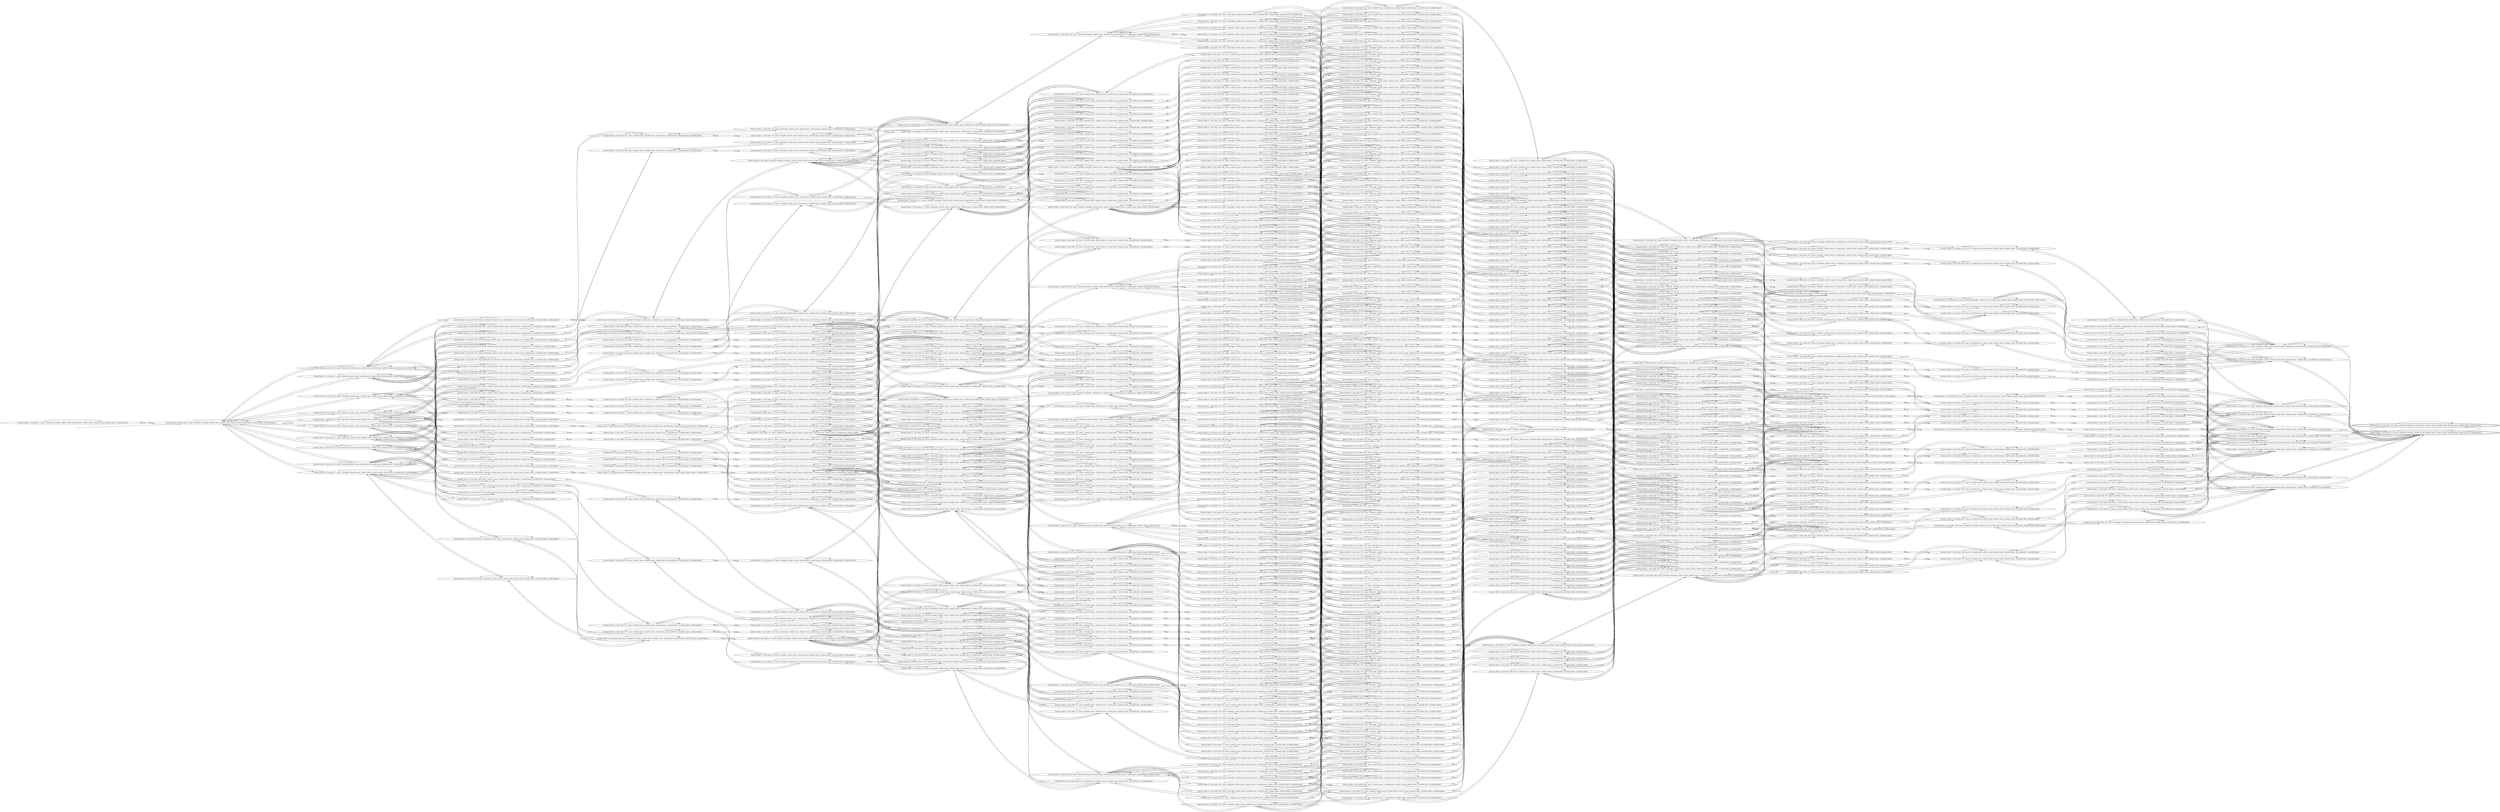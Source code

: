 digraph {
rankdir="LR"
s1[label="(instance index=4, state index=1, atoms={free(left), free(right), at(ball1,rooma), at(ball2,rooma), at(ball3,rooma), at(ball4,rooma), at(ball5,rooma), at-robby(roomb)})"]
s0[label="(instance index=4, state index=0, atoms={free(left), free(right), at(ball1,rooma), at(ball2,rooma), at(ball3,rooma), at(ball4,rooma), at(ball5,rooma), at-robby(rooma)})"]
s11[label="(instance index=4, state index=11, atoms={free(right), at(ball2,rooma), at(ball3,rooma), at(ball4,rooma), at(ball5,rooma), at-robby(rooma), carry(ball1,left)})"]
s10[label="(instance index=4, state index=10, atoms={free(left), at(ball2,rooma), at(ball3,rooma), at(ball4,rooma), at(ball5,rooma), at-robby(rooma), carry(ball1,right)})"]
s9[label="(instance index=4, state index=9, atoms={free(right), at(ball1,rooma), at(ball3,rooma), at(ball4,rooma), at(ball5,rooma), at-robby(rooma), carry(ball2,left)})"]
s8[label="(instance index=4, state index=8, atoms={free(left), at(ball1,rooma), at(ball3,rooma), at(ball4,rooma), at(ball5,rooma), at-robby(rooma), carry(ball2,right)})"]
s3[label="(instance index=4, state index=3, atoms={free(right), at(ball1,rooma), at(ball2,rooma), at(ball3,rooma), at(ball4,rooma), at-robby(rooma), carry(ball5,left)})"]
s2[label="(instance index=4, state index=2, atoms={free(left), at(ball1,rooma), at(ball2,rooma), at(ball3,rooma), at(ball4,rooma), at-robby(rooma), carry(ball5,right)})"]
s6[label="(instance index=4, state index=6, atoms={free(left), at(ball1,rooma), at(ball2,rooma), at(ball4,rooma), at(ball5,rooma), at-robby(rooma), carry(ball3,right)})"]
s5[label="(instance index=4, state index=5, atoms={free(right), at(ball1,rooma), at(ball2,rooma), at(ball3,rooma), at(ball5,rooma), at-robby(rooma), carry(ball4,left)})"]
s4[label="(instance index=4, state index=4, atoms={free(left), at(ball1,rooma), at(ball2,rooma), at(ball3,rooma), at(ball5,rooma), at-robby(rooma), carry(ball4,right)})"]
s7[label="(instance index=4, state index=7, atoms={free(right), at(ball1,rooma), at(ball2,rooma), at(ball4,rooma), at(ball5,rooma), at-robby(rooma), carry(ball3,left)})"]
s666[label="(instance index=4, state index=666, atoms={at(ball2,rooma), at(ball3,rooma), at(ball5,rooma), at-robby(rooma), carry(ball4,left), carry(ball1,right)})"]
s14[label="(instance index=4, state index=14, atoms={at(ball2,rooma), at(ball3,rooma), at(ball5,rooma), at-robby(rooma), carry(ball1,left), carry(ball4,right)})"]
s669[label="(instance index=4, state index=669, atoms={free(left), at(ball2,rooma), at(ball3,rooma), at(ball4,rooma), at(ball5,rooma), carry(ball1,right), at-robby(roomb)})"]
s12[label="(instance index=4, state index=12, atoms={free(right), at(ball2,rooma), at(ball3,rooma), at(ball4,rooma), at(ball5,rooma), carry(ball1,left), at-robby(roomb)})"]
s27[label="(instance index=4, state index=27, atoms={at(ball3,rooma), at(ball4,rooma), at(ball5,rooma), at-robby(rooma), carry(ball2,left), carry(ball1,right)})"]
s16[label="(instance index=4, state index=16, atoms={at(ball3,rooma), at(ball4,rooma), at(ball5,rooma), at-robby(rooma), carry(ball1,left), carry(ball2,right)})"]
s13[label="(instance index=4, state index=13, atoms={at(ball2,rooma), at(ball3,rooma), at(ball4,rooma), at-robby(rooma), carry(ball1,left), carry(ball5,right)})"]
s671[label="(instance index=4, state index=671, atoms={at(ball2,rooma), at(ball3,rooma), at(ball4,rooma), at-robby(rooma), carry(ball5,left), carry(ball1,right)})"]
s15[label="(instance index=4, state index=15, atoms={at(ball2,rooma), at(ball4,rooma), at(ball5,rooma), at-robby(rooma), carry(ball1,left), carry(ball3,right)})"]
s659[label="(instance index=4, state index=659, atoms={at(ball2,rooma), at(ball4,rooma), at(ball5,rooma), at-robby(rooma), carry(ball3,left), carry(ball1,right)})"]
s60[label="(instance index=4, state index=60, atoms={at(ball1,rooma), at(ball3,rooma), at(ball4,rooma), at-robby(rooma), carry(ball2,left), carry(ball5,right)})"]
s695[label="(instance index=4, state index=695, atoms={at(ball1,rooma), at(ball3,rooma), at(ball4,rooma), at-robby(rooma), carry(ball5,left), carry(ball2,right)})"]
s688[label="(instance index=4, state index=688, atoms={at(ball1,rooma), at(ball3,rooma), at(ball5,rooma), at-robby(rooma), carry(ball2,left), carry(ball4,right)})"]
s703[label="(instance index=4, state index=703, atoms={free(right), at(ball1,rooma), at(ball3,rooma), at(ball4,rooma), at(ball5,rooma), carry(ball2,left), at-robby(roomb)})"]
s702[label="(instance index=4, state index=702, atoms={free(left), at(ball1,rooma), at(ball3,rooma), at(ball4,rooma), at(ball5,rooma), carry(ball2,right), at-robby(roomb)})"]
s610[label="(instance index=4, state index=610, atoms={at(ball1,rooma), at(ball4,rooma), at(ball5,rooma), at-robby(rooma), carry(ball2,left), carry(ball3,right)})"]
s681[label="(instance index=4, state index=681, atoms={at(ball1,rooma), at(ball4,rooma), at(ball5,rooma), at-robby(rooma), carry(ball3,left), carry(ball2,right)})"]
s690[label="(instance index=4, state index=690, atoms={at(ball1,rooma), at(ball3,rooma), at(ball5,rooma), at-robby(rooma), carry(ball4,left), carry(ball2,right)})"]
s684[label="(instance index=4, state index=684, atoms={free(right), at(ball1,rooma), at(ball2,rooma), at(ball4,rooma), at(ball5,rooma), carry(ball3,left), at-robby(roomb)})"]
s683[label="(instance index=4, state index=683, atoms={free(left), at(ball1,rooma), at(ball2,rooma), at(ball4,rooma), at(ball5,rooma), carry(ball3,right), at-robby(roomb)})"]
s693[label="(instance index=4, state index=693, atoms={free(right), at(ball1,rooma), at(ball2,rooma), at(ball3,rooma), at(ball5,rooma), carry(ball4,left), at-robby(roomb)})"]
s692[label="(instance index=4, state index=692, atoms={free(left), at(ball1,rooma), at(ball2,rooma), at(ball3,rooma), at(ball5,rooma), carry(ball4,right), at-robby(roomb)})"]
s700[label="(instance index=4, state index=700, atoms={free(right), at(ball1,rooma), at(ball2,rooma), at(ball3,rooma), at(ball4,rooma), carry(ball5,left), at-robby(roomb)})"]
s699[label="(instance index=4, state index=699, atoms={free(left), at(ball1,rooma), at(ball2,rooma), at(ball3,rooma), at(ball4,rooma), carry(ball5,right), at-robby(roomb)})"]
s677[label="(instance index=4, state index=677, atoms={at(ball1,rooma), at(ball2,rooma), at(ball4,rooma), at-robby(rooma), carry(ball5,left), carry(ball3,right)})"]
s686[label="(instance index=4, state index=686, atoms={at(ball1,rooma), at(ball2,rooma), at(ball4,rooma), at-robby(rooma), carry(ball3,left), carry(ball5,right)})"]
s134[label="(instance index=4, state index=134, atoms={at(ball1,rooma), at(ball2,rooma), at(ball3,rooma), at-robby(rooma), carry(ball5,left), carry(ball4,right)})"]
s96[label="(instance index=4, state index=96, atoms={at(ball1,rooma), at(ball2,rooma), at(ball3,rooma), at-robby(rooma), carry(ball4,left), carry(ball5,right)})"]
s679[label="(instance index=4, state index=679, atoms={at(ball1,rooma), at(ball2,rooma), at(ball5,rooma), at-robby(rooma), carry(ball4,left), carry(ball3,right)})"]
s429[label="(instance index=4, state index=429, atoms={at(ball1,rooma), at(ball2,rooma), at(ball5,rooma), at-robby(rooma), carry(ball3,left), carry(ball4,right)})"]
s665[label="(instance index=4, state index=665, atoms={at(ball2,rooma), at(ball3,rooma), at(ball5,rooma), carry(ball4,left), carry(ball1,right), at-robby(roomb)})"]
s635[label="(instance index=4, state index=635, atoms={at(ball2,rooma), at(ball3,rooma), at(ball5,rooma), carry(ball1,left), carry(ball4,right), at-robby(roomb)})"]
s668[label="(instance index=4, state index=668, atoms={free(left), free(right), at(ball2,rooma), at(ball3,rooma), at(ball4,rooma), at(ball5,rooma), at(ball1,roomb), at-robby(roomb)})"]
s26[label="(instance index=4, state index=26, atoms={at(ball3,rooma), at(ball4,rooma), at(ball5,rooma), carry(ball2,left), carry(ball1,right), at-robby(roomb)})"]
s17[label="(instance index=4, state index=17, atoms={at(ball3,rooma), at(ball4,rooma), at(ball5,rooma), carry(ball1,left), carry(ball2,right), at-robby(roomb)})"]
s657[label="(instance index=4, state index=657, atoms={at(ball2,rooma), at(ball3,rooma), at(ball4,rooma), carry(ball1,left), carry(ball5,right), at-robby(roomb)})"]
s670[label="(instance index=4, state index=670, atoms={at(ball2,rooma), at(ball3,rooma), at(ball4,rooma), carry(ball5,left), carry(ball1,right), at-robby(roomb)})"]
s667[label="(instance index=4, state index=667, atoms={at(ball2,rooma), at(ball4,rooma), at(ball5,rooma), carry(ball1,left), carry(ball3,right), at-robby(roomb)})"]
s658[label="(instance index=4, state index=658, atoms={at(ball2,rooma), at(ball4,rooma), at(ball5,rooma), carry(ball3,left), carry(ball1,right), at-robby(roomb)})"]
s59[label="(instance index=4, state index=59, atoms={at(ball1,rooma), at(ball3,rooma), at(ball4,rooma), carry(ball2,left), carry(ball5,right), at-robby(roomb)})"]
s694[label="(instance index=4, state index=694, atoms={at(ball1,rooma), at(ball3,rooma), at(ball4,rooma), carry(ball5,left), carry(ball2,right), at-robby(roomb)})"]
s687[label="(instance index=4, state index=687, atoms={at(ball1,rooma), at(ball3,rooma), at(ball5,rooma), carry(ball2,left), carry(ball4,right), at-robby(roomb)})"]
s701[label="(instance index=4, state index=701, atoms={free(left), free(right), at(ball1,rooma), at(ball3,rooma), at(ball4,rooma), at(ball5,rooma), at(ball2,roomb), at-robby(roomb)})"]
s609[label="(instance index=4, state index=609, atoms={at(ball1,rooma), at(ball4,rooma), at(ball5,rooma), carry(ball2,left), carry(ball3,right), at-robby(roomb)})"]
s680[label="(instance index=4, state index=680, atoms={at(ball1,rooma), at(ball4,rooma), at(ball5,rooma), carry(ball3,left), carry(ball2,right), at-robby(roomb)})"]
s689[label="(instance index=4, state index=689, atoms={at(ball1,rooma), at(ball3,rooma), at(ball5,rooma), carry(ball4,left), carry(ball2,right), at-robby(roomb)})"]
s682[label="(instance index=4, state index=682, atoms={free(left), free(right), at(ball1,rooma), at(ball2,rooma), at(ball4,rooma), at(ball5,rooma), at(ball3,roomb), at-robby(roomb)})"]
s691[label="(instance index=4, state index=691, atoms={free(left), free(right), at(ball1,rooma), at(ball2,rooma), at(ball3,rooma), at(ball5,rooma), at(ball4,roomb), at-robby(roomb)})"]
s698[label="(instance index=4, state index=698, atoms={free(left), free(right), at(ball1,rooma), at(ball2,rooma), at(ball3,rooma), at(ball4,rooma), at(ball5,roomb), at-robby(roomb)})"]
s676[label="(instance index=4, state index=676, atoms={at(ball1,rooma), at(ball2,rooma), at(ball4,rooma), carry(ball5,left), carry(ball3,right), at-robby(roomb)})"]
s685[label="(instance index=4, state index=685, atoms={at(ball1,rooma), at(ball2,rooma), at(ball4,rooma), carry(ball3,left), carry(ball5,right), at-robby(roomb)})"]
s133[label="(instance index=4, state index=133, atoms={at(ball1,rooma), at(ball2,rooma), at(ball3,rooma), carry(ball5,left), carry(ball4,right), at-robby(roomb)})"]
s95[label="(instance index=4, state index=95, atoms={at(ball1,rooma), at(ball2,rooma), at(ball3,rooma), carry(ball4,left), carry(ball5,right), at-robby(roomb)})"]
s678[label="(instance index=4, state index=678, atoms={at(ball1,rooma), at(ball2,rooma), at(ball5,rooma), carry(ball4,left), carry(ball3,right), at-robby(roomb)})"]
s428[label="(instance index=4, state index=428, atoms={at(ball1,rooma), at(ball2,rooma), at(ball5,rooma), carry(ball3,left), carry(ball4,right), at-robby(roomb)})"]
s634[label="(instance index=4, state index=634, atoms={free(left), at(ball2,rooma), at(ball3,rooma), at(ball5,rooma), at(ball1,roomb), carry(ball4,right), at-robby(roomb)})"]
s119[label="(instance index=4, state index=119, atoms={free(left), at(ball2,rooma), at(ball3,rooma), at(ball5,rooma), at(ball4,roomb), carry(ball1,right), at-robby(roomb)})"]
s327[label="(instance index=4, state index=327, atoms={free(right), at(ball2,rooma), at(ball3,rooma), at(ball5,rooma), at(ball1,roomb), carry(ball4,left), at-robby(roomb)})"]
s105[label="(instance index=4, state index=105, atoms={free(right), at(ball2,rooma), at(ball3,rooma), at(ball5,rooma), at(ball4,roomb), carry(ball1,left), at-robby(roomb)})"]
s319[label="(instance index=4, state index=319, atoms={free(left), free(right), at(ball2,rooma), at(ball3,rooma), at(ball4,rooma), at(ball5,rooma), at-robby(rooma), at(ball1,roomb)})"]
s24[label="(instance index=4, state index=24, atoms={free(left), at(ball3,rooma), at(ball4,rooma), at(ball5,rooma), at(ball2,roomb), carry(ball1,right), at-robby(roomb)})"]
s19[label="(instance index=4, state index=19, atoms={free(left), at(ball3,rooma), at(ball4,rooma), at(ball5,rooma), at(ball1,roomb), carry(ball2,right), at-robby(roomb)})"]
s23[label="(instance index=4, state index=23, atoms={free(right), at(ball3,rooma), at(ball4,rooma), at(ball5,rooma), at(ball1,roomb), carry(ball2,left), at-robby(roomb)})"]
s18[label="(instance index=4, state index=18, atoms={free(right), at(ball3,rooma), at(ball4,rooma), at(ball5,rooma), at(ball2,roomb), carry(ball1,left), at-robby(roomb)})"]
s650[label="(instance index=4, state index=650, atoms={free(left), at(ball2,rooma), at(ball3,rooma), at(ball4,rooma), at(ball1,roomb), carry(ball5,right), at-robby(roomb)})"]
s318[label="(instance index=4, state index=318, atoms={free(right), at(ball2,rooma), at(ball3,rooma), at(ball4,rooma), at(ball1,roomb), carry(ball5,left), at-robby(roomb)})"]
s84[label="(instance index=4, state index=84, atoms={free(right), at(ball2,rooma), at(ball3,rooma), at(ball4,rooma), at(ball5,roomb), carry(ball1,left), at-robby(roomb)})"]
s69[label="(instance index=4, state index=69, atoms={free(left), at(ball2,rooma), at(ball3,rooma), at(ball4,rooma), at(ball5,roomb), carry(ball1,right), at-robby(roomb)})"]
s323[label="(instance index=4, state index=323, atoms={free(left), at(ball2,rooma), at(ball4,rooma), at(ball5,rooma), at(ball1,roomb), carry(ball3,right), at-robby(roomb)})"]
s231[label="(instance index=4, state index=231, atoms={free(right), at(ball2,rooma), at(ball4,rooma), at(ball5,rooma), at(ball3,roomb), carry(ball1,left), at-robby(roomb)})"]
s445[label="(instance index=4, state index=445, atoms={free(right), at(ball2,rooma), at(ball4,rooma), at(ball5,rooma), at(ball1,roomb), carry(ball3,left), at-robby(roomb)})"]
s245[label="(instance index=4, state index=245, atoms={free(left), at(ball2,rooma), at(ball4,rooma), at(ball5,rooma), at(ball3,roomb), carry(ball1,right), at-robby(roomb)})"]
s61[label="(instance index=4, state index=61, atoms={free(right), at(ball1,rooma), at(ball3,rooma), at(ball4,rooma), at(ball5,roomb), carry(ball2,left), at-robby(roomb)})"]
s79[label="(instance index=4, state index=79, atoms={free(left), at(ball1,rooma), at(ball3,rooma), at(ball4,rooma), at(ball5,roomb), carry(ball2,right), at-robby(roomb)})"]
s57[label="(instance index=4, state index=57, atoms={free(left), at(ball1,rooma), at(ball3,rooma), at(ball4,rooma), at(ball2,roomb), carry(ball5,right), at-robby(roomb)})"]
s696[label="(instance index=4, state index=696, atoms={free(right), at(ball1,rooma), at(ball3,rooma), at(ball4,rooma), at(ball2,roomb), carry(ball5,left), at-robby(roomb)})"]
s53[label="(instance index=4, state index=53, atoms={free(right), at(ball1,rooma), at(ball3,rooma), at(ball5,rooma), at(ball2,roomb), carry(ball4,left), at-robby(roomb)})"]
s124[label="(instance index=4, state index=124, atoms={free(right), at(ball1,rooma), at(ball3,rooma), at(ball5,rooma), at(ball4,roomb), carry(ball2,left), at-robby(roomb)})"]
s48[label="(instance index=4, state index=48, atoms={free(left), at(ball1,rooma), at(ball4,rooma), at(ball5,rooma), at(ball2,roomb), carry(ball3,right), at-robby(roomb)})"]
s39[label="(instance index=4, state index=39, atoms={free(left), at(ball1,rooma), at(ball3,rooma), at(ball5,rooma), at(ball2,roomb), carry(ball4,right), at-robby(roomb)})"]
s34[label="(instance index=4, state index=34, atoms={free(right), at(ball1,rooma), at(ball4,rooma), at(ball5,rooma), at(ball2,roomb), carry(ball3,left), at-robby(roomb)})"]
s28[label="(instance index=4, state index=28, atoms={free(left), free(right), at(ball1,rooma), at(ball3,rooma), at(ball4,rooma), at(ball5,rooma), at-robby(rooma), at(ball2,roomb)})"]
s608[label="(instance index=4, state index=608, atoms={free(right), at(ball1,rooma), at(ball4,rooma), at(ball5,rooma), at(ball3,roomb), carry(ball2,left), at-robby(roomb)})"]
s236[label="(instance index=4, state index=236, atoms={free(left), at(ball1,rooma), at(ball4,rooma), at(ball5,rooma), at(ball3,roomb), carry(ball2,right), at-robby(roomb)})"]
s110[label="(instance index=4, state index=110, atoms={free(left), at(ball1,rooma), at(ball3,rooma), at(ball5,rooma), at(ball4,roomb), carry(ball2,right), at-robby(roomb)})"]
s227[label="(instance index=4, state index=227, atoms={free(left), free(right), at(ball1,rooma), at(ball2,rooma), at(ball4,rooma), at(ball5,rooma), at-robby(rooma), at(ball3,roomb)})"]
s99[label="(instance index=4, state index=99, atoms={free(left), free(right), at(ball1,rooma), at(ball2,rooma), at(ball3,rooma), at(ball5,rooma), at-robby(rooma), at(ball4,roomb)})"]
s63[label="(instance index=4, state index=63, atoms={free(left), free(right), at(ball1,rooma), at(ball2,rooma), at(ball3,rooma), at(ball4,rooma), at-robby(rooma), at(ball5,roomb)})"]
s674[label="(instance index=4, state index=674, atoms={free(right), at(ball1,rooma), at(ball2,rooma), at(ball4,rooma), at(ball3,roomb), carry(ball5,left), at-robby(roomb)})"]
s89[label="(instance index=4, state index=89, atoms={free(left), at(ball1,rooma), at(ball2,rooma), at(ball4,rooma), at(ball5,roomb), carry(ball3,right), at-robby(roomb)})"]
s226[label="(instance index=4, state index=226, atoms={free(left), at(ball1,rooma), at(ball2,rooma), at(ball4,rooma), at(ball3,roomb), carry(ball5,right), at-robby(roomb)})"]
s74[label="(instance index=4, state index=74, atoms={free(right), at(ball1,rooma), at(ball2,rooma), at(ball4,rooma), at(ball5,roomb), carry(ball3,left), at-robby(roomb)})"]
s135[label="(instance index=4, state index=135, atoms={free(left), at(ball1,rooma), at(ball2,rooma), at(ball3,rooma), at(ball5,roomb), carry(ball4,right), at-robby(roomb)})"]
s132[label="(instance index=4, state index=132, atoms={free(right), at(ball1,rooma), at(ball2,rooma), at(ball3,rooma), at(ball4,roomb), carry(ball5,left), at-robby(roomb)})"]
s97[label="(instance index=4, state index=97, atoms={free(left), at(ball1,rooma), at(ball2,rooma), at(ball3,rooma), at(ball4,roomb), carry(ball5,right), at-robby(roomb)})"]
s93[label="(instance index=4, state index=93, atoms={free(right), at(ball1,rooma), at(ball2,rooma), at(ball3,rooma), at(ball5,roomb), carry(ball4,left), at-robby(roomb)})"]
s426[label="(instance index=4, state index=426, atoms={free(left), at(ball1,rooma), at(ball2,rooma), at(ball5,rooma), at(ball3,roomb), carry(ball4,right), at-robby(roomb)})"]
s241[label="(instance index=4, state index=241, atoms={free(right), at(ball1,rooma), at(ball2,rooma), at(ball5,rooma), at(ball3,roomb), carry(ball4,left), at-robby(roomb)})"]
s128[label="(instance index=4, state index=128, atoms={free(left), at(ball1,rooma), at(ball2,rooma), at(ball5,rooma), at(ball4,roomb), carry(ball3,right), at-robby(roomb)})"]
s115[label="(instance index=4, state index=115, atoms={free(right), at(ball1,rooma), at(ball2,rooma), at(ball5,rooma), at(ball4,roomb), carry(ball3,left), at-robby(roomb)})"]
s326[label="(instance index=4, state index=326, atoms={free(right), at(ball2,rooma), at(ball3,rooma), at(ball5,rooma), at-robby(rooma), at(ball1,roomb), carry(ball4,left)})"]
s316[label="(instance index=4, state index=316, atoms={free(left), at(ball2,rooma), at(ball3,rooma), at(ball5,rooma), at-robby(rooma), at(ball1,roomb), carry(ball4,right)})"]
s118[label="(instance index=4, state index=118, atoms={free(left), at(ball2,rooma), at(ball3,rooma), at(ball5,rooma), at-robby(rooma), at(ball4,roomb), carry(ball1,right)})"]
s104[label="(instance index=4, state index=104, atoms={free(right), at(ball2,rooma), at(ball3,rooma), at(ball5,rooma), at-robby(rooma), at(ball4,roomb), carry(ball1,left)})"]
s631[label="(instance index=4, state index=631, atoms={free(left), free(right), at(ball2,rooma), at(ball3,rooma), at(ball5,rooma), at(ball1,roomb), at(ball4,roomb), at-robby(roomb)})"]
s68[label="(instance index=4, state index=68, atoms={free(left), at(ball2,rooma), at(ball3,rooma), at(ball4,rooma), at-robby(rooma), at(ball5,roomb), carry(ball1,right)})"]
s83[label="(instance index=4, state index=83, atoms={free(right), at(ball2,rooma), at(ball3,rooma), at(ball4,rooma), at-robby(rooma), at(ball5,roomb), carry(ball1,left)})"]
s317[label="(instance index=4, state index=317, atoms={free(right), at(ball2,rooma), at(ball3,rooma), at(ball4,rooma), at-robby(rooma), at(ball1,roomb), carry(ball5,left)})"]
s649[label="(instance index=4, state index=649, atoms={free(left), at(ball2,rooma), at(ball3,rooma), at(ball4,rooma), at-robby(rooma), at(ball1,roomb), carry(ball5,right)})"]
s43[label="(instance index=4, state index=43, atoms={free(right), at(ball3,rooma), at(ball4,rooma), at(ball5,rooma), at-robby(rooma), at(ball2,roomb), carry(ball1,left)})"]
s230[label="(instance index=4, state index=230, atoms={free(right), at(ball2,rooma), at(ball4,rooma), at(ball5,rooma), at-robby(rooma), at(ball3,roomb), carry(ball1,left)})"]
s444[label="(instance index=4, state index=444, atoms={free(right), at(ball2,rooma), at(ball4,rooma), at(ball5,rooma), at-robby(rooma), at(ball1,roomb), carry(ball3,left)})"]
s20[label="(instance index=4, state index=20, atoms={free(left), at(ball3,rooma), at(ball4,rooma), at(ball5,rooma), at-robby(rooma), at(ball1,roomb), carry(ball2,right)})"]
s653[label="(instance index=4, state index=653, atoms={free(right), at(ball3,rooma), at(ball4,rooma), at(ball5,rooma), at-robby(rooma), at(ball1,roomb), carry(ball2,left)})"]
s322[label="(instance index=4, state index=322, atoms={free(left), at(ball2,rooma), at(ball4,rooma), at(ball5,rooma), at-robby(rooma), at(ball1,roomb), carry(ball3,right)})"]
s25[label="(instance index=4, state index=25, atoms={free(left), at(ball3,rooma), at(ball4,rooma), at(ball5,rooma), at-robby(rooma), at(ball2,roomb), carry(ball1,right)})"]
s244[label="(instance index=4, state index=244, atoms={free(left), at(ball2,rooma), at(ball4,rooma), at(ball5,rooma), at-robby(rooma), at(ball3,roomb), carry(ball1,right)})"]
s21[label="(instance index=4, state index=21, atoms={free(left), free(right), at(ball3,rooma), at(ball4,rooma), at(ball5,rooma), at(ball1,roomb), at(ball2,roomb), at-robby(roomb)})"]
s656[label="(instance index=4, state index=656, atoms={free(left), free(right), at(ball2,rooma), at(ball3,rooma), at(ball4,rooma), at(ball1,roomb), at(ball5,roomb), at-robby(roomb)})"]
s648[label="(instance index=4, state index=648, atoms={free(left), free(right), at(ball2,rooma), at(ball4,rooma), at(ball5,rooma), at(ball1,roomb), at(ball3,roomb), at-robby(roomb)})"]
s78[label="(instance index=4, state index=78, atoms={free(left), at(ball1,rooma), at(ball3,rooma), at(ball4,rooma), at-robby(rooma), at(ball5,roomb), carry(ball2,right)})"]
s56[label="(instance index=4, state index=56, atoms={free(left), at(ball1,rooma), at(ball3,rooma), at(ball4,rooma), at-robby(rooma), at(ball2,roomb), carry(ball5,right)})"]
s697[label="(instance index=4, state index=697, atoms={free(right), at(ball1,rooma), at(ball3,rooma), at(ball4,rooma), at-robby(rooma), at(ball2,roomb), carry(ball5,left)})"]
s62[label="(instance index=4, state index=62, atoms={free(right), at(ball1,rooma), at(ball3,rooma), at(ball4,rooma), at-robby(rooma), at(ball5,roomb), carry(ball2,left)})"]
s58[label="(instance index=4, state index=58, atoms={free(left), free(right), at(ball1,rooma), at(ball3,rooma), at(ball4,rooma), at(ball2,roomb), at(ball5,roomb), at-robby(roomb)})"]
s123[label="(instance index=4, state index=123, atoms={free(right), at(ball1,rooma), at(ball3,rooma), at(ball5,rooma), at-robby(rooma), at(ball4,roomb), carry(ball2,left)})"]
s52[label="(instance index=4, state index=52, atoms={free(right), at(ball1,rooma), at(ball3,rooma), at(ball5,rooma), at-robby(rooma), at(ball2,roomb), carry(ball4,left)})"]
s47[label="(instance index=4, state index=47, atoms={free(left), at(ball1,rooma), at(ball4,rooma), at(ball5,rooma), at-robby(rooma), at(ball2,roomb), carry(ball3,right)})"]
s663[label="(instance index=4, state index=663, atoms={free(left), free(right), at(ball1,rooma), at(ball3,rooma), at(ball5,rooma), at(ball2,roomb), at(ball4,roomb), at-robby(roomb)})"]
s555[label="(instance index=4, state index=555, atoms={free(left), free(right), at(ball1,rooma), at(ball4,rooma), at(ball5,rooma), at(ball2,roomb), at(ball3,roomb), at-robby(roomb)})"]
s38[label="(instance index=4, state index=38, atoms={free(left), at(ball1,rooma), at(ball3,rooma), at(ball5,rooma), at-robby(rooma), at(ball2,roomb), carry(ball4,right)})"]
s33[label="(instance index=4, state index=33, atoms={free(right), at(ball1,rooma), at(ball4,rooma), at(ball5,rooma), at-robby(rooma), at(ball2,roomb), carry(ball3,left)})"]
s224[label="(instance index=4, state index=224, atoms={free(right), at(ball1,rooma), at(ball4,rooma), at(ball5,rooma), at-robby(rooma), at(ball3,roomb), carry(ball2,left)})"]
s235[label="(instance index=4, state index=235, atoms={free(left), at(ball1,rooma), at(ball4,rooma), at(ball5,rooma), at-robby(rooma), at(ball3,roomb), carry(ball2,right)})"]
s109[label="(instance index=4, state index=109, atoms={free(left), at(ball1,rooma), at(ball3,rooma), at(ball5,rooma), at-robby(rooma), at(ball4,roomb), carry(ball2,right)})"]
s240[label="(instance index=4, state index=240, atoms={free(right), at(ball1,rooma), at(ball2,rooma), at(ball5,rooma), at-robby(rooma), at(ball3,roomb), carry(ball4,left)})"]
s225[label="(instance index=4, state index=225, atoms={free(left), at(ball1,rooma), at(ball2,rooma), at(ball4,rooma), at-robby(rooma), at(ball3,roomb), carry(ball5,right)})"]
s673[label="(instance index=4, state index=673, atoms={free(right), at(ball1,rooma), at(ball2,rooma), at(ball4,rooma), at-robby(rooma), at(ball3,roomb), carry(ball5,left)})"]
s425[label="(instance index=4, state index=425, atoms={free(left), at(ball1,rooma), at(ball2,rooma), at(ball5,rooma), at-robby(rooma), at(ball3,roomb), carry(ball4,right)})"]
s98[label="(instance index=4, state index=98, atoms={free(left), at(ball1,rooma), at(ball2,rooma), at(ball3,rooma), at-robby(rooma), at(ball4,roomb), carry(ball5,right)})"]
s114[label="(instance index=4, state index=114, atoms={free(right), at(ball1,rooma), at(ball2,rooma), at(ball5,rooma), at-robby(rooma), at(ball4,roomb), carry(ball3,left)})"]
s136[label="(instance index=4, state index=136, atoms={free(left), at(ball1,rooma), at(ball2,rooma), at(ball3,rooma), at-robby(rooma), at(ball5,roomb), carry(ball4,right)})"]
s73[label="(instance index=4, state index=73, atoms={free(right), at(ball1,rooma), at(ball2,rooma), at(ball4,rooma), at-robby(rooma), at(ball5,roomb), carry(ball3,left)})"]
s131[label="(instance index=4, state index=131, atoms={free(right), at(ball1,rooma), at(ball2,rooma), at(ball3,rooma), at-robby(rooma), at(ball4,roomb), carry(ball5,left)})"]
s127[label="(instance index=4, state index=127, atoms={free(left), at(ball1,rooma), at(ball2,rooma), at(ball5,rooma), at-robby(rooma), at(ball4,roomb), carry(ball3,right)})"]
s92[label="(instance index=4, state index=92, atoms={free(right), at(ball1,rooma), at(ball2,rooma), at(ball3,rooma), at-robby(rooma), at(ball5,roomb), carry(ball4,left)})"]
s88[label="(instance index=4, state index=88, atoms={free(left), at(ball1,rooma), at(ball2,rooma), at(ball4,rooma), at-robby(rooma), at(ball5,roomb), carry(ball3,right)})"]
s675[label="(instance index=4, state index=675, atoms={free(left), free(right), at(ball1,rooma), at(ball2,rooma), at(ball4,rooma), at(ball3,roomb), at(ball5,roomb), at-robby(roomb)})"]
s94[label="(instance index=4, state index=94, atoms={free(left), free(right), at(ball1,rooma), at(ball2,rooma), at(ball3,rooma), at(ball4,roomb), at(ball5,roomb), at-robby(roomb)})"]
s427[label="(instance index=4, state index=427, atoms={free(left), free(right), at(ball1,rooma), at(ball2,rooma), at(ball5,rooma), at(ball3,roomb), at(ball4,roomb), at-robby(roomb)})"]
s121[label="(instance index=4, state index=121, atoms={at(ball3,rooma), at(ball5,rooma), at-robby(rooma), at(ball4,roomb), carry(ball2,left), carry(ball1,right)})"]
s107[label="(instance index=4, state index=107, atoms={at(ball3,rooma), at(ball5,rooma), at-robby(rooma), at(ball4,roomb), carry(ball1,left), carry(ball2,right)})"]
s654[label="(instance index=4, state index=654, atoms={at(ball3,rooma), at(ball5,rooma), at-robby(rooma), at(ball1,roomb), carry(ball2,left), carry(ball4,right)})"]
s41[label="(instance index=4, state index=41, atoms={at(ball3,rooma), at(ball5,rooma), at-robby(rooma), at(ball2,roomb), carry(ball1,left), carry(ball4,right)})"]
s30[label="(instance index=4, state index=30, atoms={at(ball3,rooma), at(ball5,rooma), at-robby(rooma), at(ball2,roomb), carry(ball4,left), carry(ball1,right)})"]
s329[label="(instance index=4, state index=329, atoms={at(ball3,rooma), at(ball5,rooma), at-robby(rooma), at(ball1,roomb), carry(ball4,left), carry(ball2,right)})"]
s120[label="(instance index=4, state index=120, atoms={at(ball2,rooma), at(ball3,rooma), at-robby(rooma), at(ball4,roomb), carry(ball5,left), carry(ball1,right)})"]
s102[label="(instance index=4, state index=102, atoms={at(ball2,rooma), at(ball3,rooma), at-robby(rooma), at(ball4,roomb), carry(ball1,left), carry(ball5,right)})"]
s70[label="(instance index=4, state index=70, atoms={at(ball2,rooma), at(ball3,rooma), at-robby(rooma), at(ball5,roomb), carry(ball4,left), carry(ball1,right)})"]
s328[label="(instance index=4, state index=328, atoms={at(ball2,rooma), at(ball3,rooma), at-robby(rooma), at(ball1,roomb), carry(ball4,left), carry(ball5,right)})"]
s85[label="(instance index=4, state index=85, atoms={at(ball2,rooma), at(ball3,rooma), at-robby(rooma), at(ball5,roomb), carry(ball1,left), carry(ball4,right)})"]
s315[label="(instance index=4, state index=315, atoms={at(ball2,rooma), at(ball3,rooma), at-robby(rooma), at(ball1,roomb), carry(ball5,left), carry(ball4,right)})"]
s324[label="(instance index=4, state index=324, atoms={at(ball2,rooma), at(ball5,rooma), at-robby(rooma), at(ball1,roomb), carry(ball4,left), carry(ball3,right)})"]
s443[label="(instance index=4, state index=443, atoms={at(ball2,rooma), at(ball5,rooma), at-robby(rooma), at(ball1,roomb), carry(ball3,left), carry(ball4,right)})"]
s242[label="(instance index=4, state index=242, atoms={at(ball2,rooma), at(ball5,rooma), at-robby(rooma), at(ball3,roomb), carry(ball4,left), carry(ball1,right)})"]
s116[label="(instance index=4, state index=116, atoms={at(ball2,rooma), at(ball5,rooma), at-robby(rooma), at(ball4,roomb), carry(ball3,left), carry(ball1,right)})"]
s232[label="(instance index=4, state index=232, atoms={at(ball2,rooma), at(ball5,rooma), at-robby(rooma), at(ball3,roomb), carry(ball1,left), carry(ball4,right)})"]
s106[label="(instance index=4, state index=106, atoms={at(ball2,rooma), at(ball5,rooma), at-robby(rooma), at(ball4,roomb), carry(ball1,left), carry(ball3,right)})"]
s629[label="(instance index=4, state index=629, atoms={free(left), free(right), at(ball2,rooma), at(ball3,rooma), at(ball5,rooma), at-robby(rooma), at(ball1,roomb), at(ball4,roomb)})"]
s228[label="(instance index=4, state index=228, atoms={at(ball2,rooma), at(ball4,rooma), at-robby(rooma), at(ball3,roomb), carry(ball1,left), carry(ball5,right)})"]
s320[label="(instance index=4, state index=320, atoms={at(ball2,rooma), at(ball4,rooma), at-robby(rooma), at(ball1,roomb), carry(ball5,left), carry(ball3,right)})"]
s86[label="(instance index=4, state index=86, atoms={at(ball2,rooma), at(ball4,rooma), at-robby(rooma), at(ball5,roomb), carry(ball1,left), carry(ball3,right)})"]
s446[label="(instance index=4, state index=446, atoms={at(ball2,rooma), at(ball4,rooma), at-robby(rooma), at(ball1,roomb), carry(ball3,left), carry(ball5,right)})"]
s246[label="(instance index=4, state index=246, atoms={at(ball2,rooma), at(ball4,rooma), at-robby(rooma), at(ball3,roomb), carry(ball5,left), carry(ball1,right)})"]
s71[label="(instance index=4, state index=71, atoms={at(ball2,rooma), at(ball4,rooma), at-robby(rooma), at(ball5,roomb), carry(ball3,left), carry(ball1,right)})"]
s66[label="(instance index=4, state index=66, atoms={at(ball3,rooma), at(ball4,rooma), at-robby(rooma), at(ball5,roomb), carry(ball2,left), carry(ball1,right)})"]
s81[label="(instance index=4, state index=81, atoms={at(ball3,rooma), at(ball4,rooma), at-robby(rooma), at(ball5,roomb), carry(ball1,left), carry(ball2,right)})"]
s29[label="(instance index=4, state index=29, atoms={at(ball3,rooma), at(ball4,rooma), at-robby(rooma), at(ball2,roomb), carry(ball5,left), carry(ball1,right)})"]
s281[label="(instance index=4, state index=281, atoms={at(ball3,rooma), at(ball4,rooma), at-robby(rooma), at(ball1,roomb), carry(ball5,left), carry(ball2,right)})"]
s44[label="(instance index=4, state index=44, atoms={at(ball3,rooma), at(ball4,rooma), at-robby(rooma), at(ball2,roomb), carry(ball1,left), carry(ball5,right)})"]
s651[label="(instance index=4, state index=651, atoms={at(ball3,rooma), at(ball4,rooma), at-robby(rooma), at(ball1,roomb), carry(ball2,left), carry(ball5,right)})"]
s45[label="(instance index=4, state index=45, atoms={at(ball4,rooma), at(ball5,rooma), at-robby(rooma), at(ball2,roomb), carry(ball1,left), carry(ball3,right)})"]
s233[label="(instance index=4, state index=233, atoms={at(ball4,rooma), at(ball5,rooma), at-robby(rooma), at(ball3,roomb), carry(ball1,left), carry(ball2,right)})"]
s447[label="(instance index=4, state index=447, atoms={at(ball4,rooma), at(ball5,rooma), at-robby(rooma), at(ball1,roomb), carry(ball3,left), carry(ball2,right)})"]
s254[label="(instance index=4, state index=254, atoms={at(ball4,rooma), at(ball5,rooma), at-robby(rooma), at(ball1,roomb), carry(ball2,left), carry(ball3,right)})"]
s31[label="(instance index=4, state index=31, atoms={at(ball4,rooma), at(ball5,rooma), at-robby(rooma), at(ball2,roomb), carry(ball3,left), carry(ball1,right)})"]
s247[label="(instance index=4, state index=247, atoms={at(ball4,rooma), at(ball5,rooma), at-robby(rooma), at(ball3,roomb), carry(ball2,left), carry(ball1,right)})"]
s22[label="(instance index=4, state index=22, atoms={free(left), free(right), at(ball3,rooma), at(ball4,rooma), at(ball5,rooma), at-robby(rooma), at(ball1,roomb), at(ball2,roomb)})"]
s284[label="(instance index=4, state index=284, atoms={free(left), free(right), at(ball2,rooma), at(ball3,rooma), at(ball4,rooma), at-robby(rooma), at(ball1,roomb), at(ball5,roomb)})"]
s451[label="(instance index=4, state index=451, atoms={free(left), free(right), at(ball2,rooma), at(ball4,rooma), at(ball5,rooma), at-robby(rooma), at(ball1,roomb), at(ball3,roomb)})"]
s64[label="(instance index=4, state index=64, atoms={at(ball1,rooma), at(ball3,rooma), at-robby(rooma), at(ball5,roomb), carry(ball2,left), carry(ball4,right)})"]
s101[label="(instance index=4, state index=101, atoms={at(ball1,rooma), at(ball3,rooma), at-robby(rooma), at(ball4,roomb), carry(ball2,left), carry(ball5,right)})"]
s54[label="(instance index=4, state index=54, atoms={at(ball1,rooma), at(ball3,rooma), at-robby(rooma), at(ball2,roomb), carry(ball4,left), carry(ball5,right)})"]
s80[label="(instance index=4, state index=80, atoms={at(ball1,rooma), at(ball3,rooma), at-robby(rooma), at(ball5,roomb), carry(ball4,left), carry(ball2,right)})"]
s40[label="(instance index=4, state index=40, atoms={at(ball1,rooma), at(ball3,rooma), at-robby(rooma), at(ball2,roomb), carry(ball5,left), carry(ball4,right)})"]
s111[label="(instance index=4, state index=111, atoms={at(ball1,rooma), at(ball3,rooma), at-robby(rooma), at(ball4,roomb), carry(ball5,left), carry(ball2,right)})"]
s76[label="(instance index=4, state index=76, atoms={at(ball1,rooma), at(ball4,rooma), at-robby(rooma), at(ball5,roomb), carry(ball3,left), carry(ball2,right)})"]
s35[label="(instance index=4, state index=35, atoms={at(ball1,rooma), at(ball4,rooma), at-robby(rooma), at(ball2,roomb), carry(ball3,left), carry(ball5,right)})"]
s237[label="(instance index=4, state index=237, atoms={at(ball1,rooma), at(ball4,rooma), at-robby(rooma), at(ball3,roomb), carry(ball5,left), carry(ball2,right)})"]
s49[label="(instance index=4, state index=49, atoms={at(ball1,rooma), at(ball4,rooma), at-robby(rooma), at(ball2,roomb), carry(ball5,left), carry(ball3,right)})"]
s65[label="(instance index=4, state index=65, atoms={at(ball1,rooma), at(ball4,rooma), at-robby(rooma), at(ball5,roomb), carry(ball2,left), carry(ball3,right)})"]
s223[label="(instance index=4, state index=223, atoms={at(ball1,rooma), at(ball4,rooma), at-robby(rooma), at(ball3,roomb), carry(ball2,left), carry(ball5,right)})"]
s209[label="(instance index=4, state index=209, atoms={free(left), free(right), at(ball1,rooma), at(ball3,rooma), at(ball4,rooma), at-robby(rooma), at(ball2,roomb), at(ball5,roomb)})"]
s125[label="(instance index=4, state index=125, atoms={at(ball1,rooma), at(ball5,rooma), at-robby(rooma), at(ball4,roomb), carry(ball2,left), carry(ball3,right)})"]
s50[label="(instance index=4, state index=50, atoms={at(ball1,rooma), at(ball5,rooma), at-robby(rooma), at(ball2,roomb), carry(ball4,left), carry(ball3,right)})"]
s339[label="(instance index=4, state index=339, atoms={free(left), free(right), at(ball1,rooma), at(ball3,rooma), at(ball5,rooma), at-robby(rooma), at(ball2,roomb), at(ball4,roomb)})"]
s553[label="(instance index=4, state index=553, atoms={free(left), free(right), at(ball1,rooma), at(ball4,rooma), at(ball5,rooma), at-robby(rooma), at(ball2,roomb), at(ball3,roomb)})"]
s36[label="(instance index=4, state index=36, atoms={at(ball1,rooma), at(ball5,rooma), at-robby(rooma), at(ball2,roomb), carry(ball3,left), carry(ball4,right)})"]
s424[label="(instance index=4, state index=424, atoms={at(ball1,rooma), at(ball5,rooma), at-robby(rooma), at(ball3,roomb), carry(ball2,left), carry(ball4,right)})"]
s238[label="(instance index=4, state index=238, atoms={at(ball1,rooma), at(ball5,rooma), at-robby(rooma), at(ball3,roomb), carry(ball4,left), carry(ball2,right)})"]
s112[label="(instance index=4, state index=112, atoms={at(ball1,rooma), at(ball5,rooma), at-robby(rooma), at(ball4,roomb), carry(ball3,left), carry(ball2,right)})"]
s152[label="(instance index=4, state index=152, atoms={at(ball1,rooma), at(ball2,rooma), at-robby(rooma), at(ball3,roomb), carry(ball4,left), carry(ball5,right)})"]
s142[label="(instance index=4, state index=142, atoms={at(ball1,rooma), at(ball2,rooma), at-robby(rooma), at(ball3,roomb), carry(ball5,left), carry(ball4,right)})"]
s100[label="(instance index=4, state index=100, atoms={at(ball1,rooma), at(ball2,rooma), at-robby(rooma), at(ball4,roomb), carry(ball3,left), carry(ball5,right)})"]
s75[label="(instance index=4, state index=75, atoms={at(ball1,rooma), at(ball2,rooma), at-robby(rooma), at(ball5,roomb), carry(ball3,left), carry(ball4,right)})"]
s129[label="(instance index=4, state index=129, atoms={at(ball1,rooma), at(ball2,rooma), at-robby(rooma), at(ball4,roomb), carry(ball5,left), carry(ball3,right)})"]
s90[label="(instance index=4, state index=90, atoms={at(ball1,rooma), at(ball2,rooma), at-robby(rooma), at(ball5,roomb), carry(ball4,left), carry(ball3,right)})"]
s155[label="(instance index=4, state index=155, atoms={free(left), free(right), at(ball1,rooma), at(ball2,rooma), at(ball4,rooma), at-robby(rooma), at(ball3,roomb), at(ball5,roomb)})"]
s195[label="(instance index=4, state index=195, atoms={free(left), free(right), at(ball1,rooma), at(ball2,rooma), at(ball3,rooma), at-robby(rooma), at(ball4,roomb), at(ball5,roomb)})"]
s411[label="(instance index=4, state index=411, atoms={free(left), free(right), at(ball1,rooma), at(ball2,rooma), at(ball5,rooma), at-robby(rooma), at(ball3,roomb), at(ball4,roomb)})"]
s122[label="(instance index=4, state index=122, atoms={at(ball3,rooma), at(ball5,rooma), at(ball4,roomb), carry(ball2,left), carry(ball1,right), at-robby(roomb)})"]
s108[label="(instance index=4, state index=108, atoms={at(ball3,rooma), at(ball5,rooma), at(ball4,roomb), carry(ball1,left), carry(ball2,right), at-robby(roomb)})"]
s655[label="(instance index=4, state index=655, atoms={at(ball3,rooma), at(ball5,rooma), at(ball1,roomb), carry(ball2,left), carry(ball4,right), at-robby(roomb)})"]
s42[label="(instance index=4, state index=42, atoms={at(ball3,rooma), at(ball5,rooma), at(ball2,roomb), carry(ball1,left), carry(ball4,right), at-robby(roomb)})"]
s664[label="(instance index=4, state index=664, atoms={at(ball3,rooma), at(ball5,rooma), at(ball2,roomb), carry(ball4,left), carry(ball1,right), at-robby(roomb)})"]
s330[label="(instance index=4, state index=330, atoms={at(ball3,rooma), at(ball5,rooma), at(ball1,roomb), carry(ball4,left), carry(ball2,right), at-robby(roomb)})"]
s260[label="(instance index=4, state index=260, atoms={free(right), at(ball3,rooma), at(ball5,rooma), at-robby(rooma), at(ball1,roomb), at(ball2,roomb), carry(ball4,left)})"]
s332[label="(instance index=4, state index=332, atoms={free(left), at(ball3,rooma), at(ball5,rooma), at-robby(rooma), at(ball1,roomb), at(ball4,roomb), carry(ball2,right)})"]
s350[label="(instance index=4, state index=350, atoms={free(left), at(ball3,rooma), at(ball5,rooma), at-robby(rooma), at(ball2,roomb), at(ball4,roomb), carry(ball1,right)})"]
s311[label="(instance index=4, state index=311, atoms={at(ball2,rooma), at(ball3,rooma), at(ball4,roomb), carry(ball5,left), carry(ball1,right), at-robby(roomb)})"]
s103[label="(instance index=4, state index=103, atoms={at(ball2,rooma), at(ball3,rooma), at(ball4,roomb), carry(ball1,left), carry(ball5,right), at-robby(roomb)})"]
s308[label="(instance index=4, state index=308, atoms={at(ball2,rooma), at(ball3,rooma), at(ball5,roomb), carry(ball4,left), carry(ball1,right), at-robby(roomb)})"]
s307[label="(instance index=4, state index=307, atoms={at(ball2,rooma), at(ball3,rooma), at(ball1,roomb), carry(ball4,left), carry(ball5,right), at-robby(roomb)})"]
s672[label="(instance index=4, state index=672, atoms={at(ball2,rooma), at(ball3,rooma), at(ball5,roomb), carry(ball1,left), carry(ball4,right), at-robby(roomb)})"]
s314[label="(instance index=4, state index=314, atoms={at(ball2,rooma), at(ball3,rooma), at(ball1,roomb), carry(ball5,left), carry(ball4,right), at-robby(roomb)})"]
s627[label="(instance index=4, state index=627, atoms={free(right), at(ball3,rooma), at(ball5,rooma), at-robby(rooma), at(ball1,roomb), at(ball4,roomb), carry(ball2,left)})"]
s325[label="(instance index=4, state index=325, atoms={at(ball2,rooma), at(ball5,rooma), at(ball1,roomb), carry(ball4,left), carry(ball3,right), at-robby(roomb)})"]
s442[label="(instance index=4, state index=442, atoms={at(ball2,rooma), at(ball5,rooma), at(ball1,roomb), carry(ball3,left), carry(ball4,right), at-robby(roomb)})"]
s243[label="(instance index=4, state index=243, atoms={at(ball2,rooma), at(ball5,rooma), at(ball3,roomb), carry(ball4,left), carry(ball1,right), at-robby(roomb)})"]
s117[label="(instance index=4, state index=117, atoms={at(ball2,rooma), at(ball5,rooma), at(ball4,roomb), carry(ball3,left), carry(ball1,right), at-robby(roomb)})"]
s661[label="(instance index=4, state index=661, atoms={at(ball2,rooma), at(ball5,rooma), at(ball3,roomb), carry(ball1,left), carry(ball4,right), at-robby(roomb)})"]
s660[label="(instance index=4, state index=660, atoms={at(ball2,rooma), at(ball5,rooma), at(ball4,roomb), carry(ball1,left), carry(ball3,right), at-robby(roomb)})"]
s304[label="(instance index=4, state index=304, atoms={free(right), at(ball2,rooma), at(ball3,rooma), at-robby(rooma), at(ball1,roomb), at(ball5,roomb), carry(ball4,left)})"]
s455[label="(instance index=4, state index=455, atoms={free(right), at(ball2,rooma), at(ball5,rooma), at-robby(rooma), at(ball1,roomb), at(ball3,roomb), carry(ball4,left)})"]
s632[label="(instance index=4, state index=632, atoms={free(left), at(ball2,rooma), at(ball3,rooma), at-robby(rooma), at(ball1,roomb), at(ball4,roomb), carry(ball5,right)})"]
s441[label="(instance index=4, state index=441, atoms={free(right), at(ball2,rooma), at(ball5,rooma), at-robby(rooma), at(ball1,roomb), at(ball4,roomb), carry(ball3,left)})"]
s310[label="(instance index=4, state index=310, atoms={free(left), at(ball2,rooma), at(ball3,rooma), at-robby(rooma), at(ball4,roomb), at(ball5,roomb), carry(ball1,right)})"]
s433[label="(instance index=4, state index=433, atoms={free(left), at(ball2,rooma), at(ball5,rooma), at-robby(rooma), at(ball3,roomb), at(ball4,roomb), carry(ball1,right)})"]
s628[label="(instance index=4, state index=628, atoms={free(left), at(ball2,rooma), at(ball5,rooma), at-robby(rooma), at(ball1,roomb), at(ball4,roomb), carry(ball3,right)})"]
s313[label="(instance index=4, state index=313, atoms={free(right), at(ball2,rooma), at(ball3,rooma), at-robby(rooma), at(ball1,roomb), at(ball4,roomb), carry(ball5,left)})"]
s229[label="(instance index=4, state index=229, atoms={at(ball2,rooma), at(ball4,rooma), at(ball3,roomb), carry(ball1,left), carry(ball5,right), at-robby(roomb)})"]
s321[label="(instance index=4, state index=321, atoms={at(ball2,rooma), at(ball4,rooma), at(ball1,roomb), carry(ball5,left), carry(ball3,right), at-robby(roomb)})"]
s87[label="(instance index=4, state index=87, atoms={at(ball2,rooma), at(ball4,rooma), at(ball5,roomb), carry(ball1,left), carry(ball3,right), at-robby(roomb)})"]
s647[label="(instance index=4, state index=647, atoms={at(ball2,rooma), at(ball4,rooma), at(ball1,roomb), carry(ball3,left), carry(ball5,right), at-robby(roomb)})"]
s576[label="(instance index=4, state index=576, atoms={at(ball2,rooma), at(ball4,rooma), at(ball3,roomb), carry(ball5,left), carry(ball1,right), at-robby(roomb)})"]
s72[label="(instance index=4, state index=72, atoms={at(ball2,rooma), at(ball4,rooma), at(ball5,roomb), carry(ball3,left), carry(ball1,right), at-robby(roomb)})"]
s292[label="(instance index=4, state index=292, atoms={free(left), at(ball2,rooma), at(ball3,rooma), at-robby(rooma), at(ball1,roomb), at(ball5,roomb), carry(ball4,right)})"]
s67[label="(instance index=4, state index=67, atoms={at(ball3,rooma), at(ball4,rooma), at(ball5,roomb), carry(ball2,left), carry(ball1,right), at-robby(roomb)})"]
s82[label="(instance index=4, state index=82, atoms={at(ball3,rooma), at(ball4,rooma), at(ball5,roomb), carry(ball1,left), carry(ball2,right), at-robby(roomb)})"]
s280[label="(instance index=4, state index=280, atoms={at(ball3,rooma), at(ball4,rooma), at(ball2,roomb), carry(ball5,left), carry(ball1,right), at-robby(roomb)})"]
s279[label="(instance index=4, state index=279, atoms={at(ball3,rooma), at(ball4,rooma), at(ball1,roomb), carry(ball5,left), carry(ball2,right), at-robby(roomb)})"]
s662[label="(instance index=4, state index=662, atoms={at(ball3,rooma), at(ball4,rooma), at(ball2,roomb), carry(ball1,left), carry(ball5,right), at-robby(roomb)})"]
s652[label="(instance index=4, state index=652, atoms={at(ball3,rooma), at(ball4,rooma), at(ball1,roomb), carry(ball2,left), carry(ball5,right), at-robby(roomb)})"]
s637[label="(instance index=4, state index=637, atoms={free(left), at(ball2,rooma), at(ball5,rooma), at-robby(rooma), at(ball1,roomb), at(ball3,roomb), carry(ball4,right)})"]
s272[label="(instance index=4, state index=272, atoms={free(left), at(ball3,rooma), at(ball5,rooma), at-robby(rooma), at(ball1,roomb), at(ball2,roomb), carry(ball4,right)})"]
s46[label="(instance index=4, state index=46, atoms={at(ball4,rooma), at(ball5,rooma), at(ball2,roomb), carry(ball1,left), carry(ball3,right), at-robby(roomb)})"]
s234[label="(instance index=4, state index=234, atoms={at(ball4,rooma), at(ball5,rooma), at(ball3,roomb), carry(ball1,left), carry(ball2,right), at-robby(roomb)})"]
s448[label="(instance index=4, state index=448, atoms={at(ball4,rooma), at(ball5,rooma), at(ball1,roomb), carry(ball3,left), carry(ball2,right), at-robby(roomb)})"]
s253[label="(instance index=4, state index=253, atoms={at(ball4,rooma), at(ball5,rooma), at(ball1,roomb), carry(ball2,left), carry(ball3,right), at-robby(roomb)})"]
s32[label="(instance index=4, state index=32, atoms={at(ball4,rooma), at(ball5,rooma), at(ball2,roomb), carry(ball3,left), carry(ball1,right), at-robby(roomb)})"]
s248[label="(instance index=4, state index=248, atoms={at(ball4,rooma), at(ball5,rooma), at(ball3,roomb), carry(ball2,left), carry(ball1,right), at-robby(roomb)})"]
s288[label="(instance index=4, state index=288, atoms={free(right), at(ball2,rooma), at(ball4,rooma), at-robby(rooma), at(ball1,roomb), at(ball5,roomb), carry(ball3,left)})"]
s283[label="(instance index=4, state index=283, atoms={free(left), at(ball3,rooma), at(ball4,rooma), at-robby(rooma), at(ball1,roomb), at(ball5,roomb), carry(ball2,right)})"]
s268[label="(instance index=4, state index=268, atoms={free(right), at(ball4,rooma), at(ball5,rooma), at-robby(rooma), at(ball1,roomb), at(ball2,roomb), carry(ball3,left)})"]
s264[label="(instance index=4, state index=264, atoms={free(left), at(ball3,rooma), at(ball4,rooma), at-robby(rooma), at(ball1,roomb), at(ball2,roomb), carry(ball5,right)})"]
s575[label="(instance index=4, state index=575, atoms={free(right), at(ball2,rooma), at(ball4,rooma), at-robby(rooma), at(ball1,roomb), at(ball3,roomb), carry(ball5,left)})"]
s450[label="(instance index=4, state index=450, atoms={free(left), at(ball4,rooma), at(ball5,rooma), at-robby(rooma), at(ball1,roomb), at(ball3,roomb), carry(ball2,right)})"]
s276[label="(instance index=4, state index=276, atoms={free(right), at(ball3,rooma), at(ball4,rooma), at-robby(rooma), at(ball1,roomb), at(ball2,roomb), carry(ball5,left)})"]
s256[label="(instance index=4, state index=256, atoms={free(left), at(ball4,rooma), at(ball5,rooma), at-robby(rooma), at(ball1,roomb), at(ball2,roomb), carry(ball3,right)})"]
s212[label="(instance index=4, state index=212, atoms={free(left), at(ball3,rooma), at(ball4,rooma), at-robby(rooma), at(ball2,roomb), at(ball5,roomb), carry(ball1,right)})"]
s557[label="(instance index=4, state index=557, atoms={free(left), at(ball4,rooma), at(ball5,rooma), at-robby(rooma), at(ball2,roomb), at(ball3,roomb), carry(ball1,right)})"]
s300[label="(instance index=4, state index=300, atoms={free(left), at(ball2,rooma), at(ball4,rooma), at-robby(rooma), at(ball1,roomb), at(ball5,roomb), carry(ball3,right)})"]
s296[label="(instance index=4, state index=296, atoms={free(right), at(ball3,rooma), at(ball4,rooma), at-robby(rooma), at(ball1,roomb), at(ball5,roomb), carry(ball2,left)})"]
s457[label="(instance index=4, state index=457, atoms={free(left), at(ball2,rooma), at(ball4,rooma), at-robby(rooma), at(ball1,roomb), at(ball3,roomb), carry(ball5,right)})"]
s251[label="(instance index=4, state index=251, atoms={free(right), at(ball4,rooma), at(ball5,rooma), at-robby(rooma), at(ball1,roomb), at(ball3,roomb), carry(ball2,left)})"]
s159[label="(instance index=4, state index=159, atoms={free(left), at(ball2,rooma), at(ball4,rooma), at-robby(rooma), at(ball3,roomb), at(ball5,roomb), carry(ball1,right)})"]
s360[label="(instance index=4, state index=360, atoms={at(ball1,rooma), at(ball3,rooma), at(ball5,roomb), carry(ball2,left), carry(ball4,right), at-robby(roomb)})"]
s358[label="(instance index=4, state index=358, atoms={at(ball1,rooma), at(ball3,rooma), at(ball4,roomb), carry(ball2,left), carry(ball5,right), at-robby(roomb)})"]
s55[label="(instance index=4, state index=55, atoms={at(ball1,rooma), at(ball3,rooma), at(ball2,roomb), carry(ball4,left), carry(ball5,right), at-robby(roomb)})"]
s206[label="(instance index=4, state index=206, atoms={at(ball1,rooma), at(ball3,rooma), at(ball5,roomb), carry(ball4,left), carry(ball2,right), at-robby(roomb)})"]
s363[label="(instance index=4, state index=363, atoms={at(ball1,rooma), at(ball3,rooma), at(ball2,roomb), carry(ball5,left), carry(ball4,right), at-robby(roomb)})"]
s205[label="(instance index=4, state index=205, atoms={at(ball1,rooma), at(ball3,rooma), at(ball4,roomb), carry(ball5,left), carry(ball2,right), at-robby(roomb)})"]
s193[label="(instance index=4, state index=193, atoms={free(right), at(ball1,rooma), at(ball3,rooma), at-robby(rooma), at(ball4,roomb), at(ball5,roomb), carry(ball2,left)})"]
s208[label="(instance index=4, state index=208, atoms={free(right), at(ball1,rooma), at(ball3,rooma), at-robby(rooma), at(ball2,roomb), at(ball5,roomb), carry(ball4,left)})"]
s346[label="(instance index=4, state index=346, atoms={free(right), at(ball1,rooma), at(ball3,rooma), at-robby(rooma), at(ball2,roomb), at(ball4,roomb), carry(ball5,left)})"]
s366[label="(instance index=4, state index=366, atoms={free(right), at(ball3,rooma), at(ball4,rooma), at-robby(rooma), at(ball2,roomb), at(ball5,roomb), carry(ball1,left)})"]
s370[label="(instance index=4, state index=370, atoms={free(left), at(ball1,rooma), at(ball4,rooma), at-robby(rooma), at(ball2,roomb), at(ball5,roomb), carry(ball3,right)})"]
s376[label="(instance index=4, state index=376, atoms={at(ball1,rooma), at(ball4,rooma), at(ball3,roomb), carry(ball5,left), carry(ball2,right), at-robby(roomb)})"]
s372[label="(instance index=4, state index=372, atoms={at(ball1,rooma), at(ball4,rooma), at(ball2,roomb), carry(ball5,left), carry(ball3,right), at-robby(roomb)})"]
s373[label="(instance index=4, state index=373, atoms={at(ball1,rooma), at(ball4,rooma), at(ball5,roomb), carry(ball2,left), carry(ball3,right), at-robby(roomb)})"]
s362[label="(instance index=4, state index=362, atoms={free(left), at(ball1,rooma), at(ball3,rooma), at-robby(rooma), at(ball2,roomb), at(ball5,roomb), carry(ball4,right)})"]
s375[label="(instance index=4, state index=375, atoms={free(right), at(ball1,rooma), at(ball4,rooma), at-robby(rooma), at(ball2,roomb), at(ball3,roomb), carry(ball5,left)})"]
s356[label="(instance index=4, state index=356, atoms={free(left), at(ball1,rooma), at(ball3,rooma), at-robby(rooma), at(ball2,roomb), at(ball4,roomb), carry(ball5,right)})"]
s338[label="(instance index=4, state index=338, atoms={free(right), at(ball3,rooma), at(ball5,rooma), at-robby(rooma), at(ball2,roomb), at(ball4,roomb), carry(ball1,left)})"]
s422[label="(instance index=4, state index=422, atoms={free(right), at(ball1,rooma), at(ball5,rooma), at-robby(rooma), at(ball3,roomb), at(ball4,roomb), carry(ball2,left)})"]
s343[label="(instance index=4, state index=343, atoms={free(left), at(ball1,rooma), at(ball5,rooma), at-robby(rooma), at(ball2,roomb), at(ball4,roomb), carry(ball3,right)})"]
s556[label="(instance index=4, state index=556, atoms={free(right), at(ball1,rooma), at(ball5,rooma), at-robby(rooma), at(ball2,roomb), at(ball3,roomb), carry(ball4,left)})"]
s51[label="(instance index=4, state index=51, atoms={at(ball1,rooma), at(ball5,rooma), at(ball2,roomb), carry(ball4,left), carry(ball3,right), at-robby(roomb)})"]
s353[label="(instance index=4, state index=353, atoms={free(right), at(ball1,rooma), at(ball5,rooma), at-robby(rooma), at(ball2,roomb), at(ball4,roomb), carry(ball3,left)})"]
s552[label="(instance index=4, state index=552, atoms={free(left), at(ball1,rooma), at(ball5,rooma), at-robby(rooma), at(ball2,roomb), at(ball3,roomb), carry(ball4,right)})"]
s423[label="(instance index=4, state index=423, atoms={at(ball1,rooma), at(ball5,rooma), at(ball3,roomb), carry(ball2,left), carry(ball4,right), at-robby(roomb)})"]
s409[label="(instance index=4, state index=409, atoms={free(right), at(ball2,rooma), at(ball5,rooma), at-robby(rooma), at(ball3,roomb), at(ball4,roomb), carry(ball1,left)})"]
s381[label="(instance index=4, state index=381, atoms={free(right), at(ball2,rooma), at(ball4,rooma), at-robby(rooma), at(ball3,roomb), at(ball5,roomb), carry(ball1,left)})"]
s378[label="(instance index=4, state index=378, atoms={free(left), at(ball1,rooma), at(ball4,rooma), at-robby(rooma), at(ball3,roomb), at(ball5,roomb), carry(ball2,right)})"]
s551[label="(instance index=4, state index=551, atoms={free(right), at(ball4,rooma), at(ball5,rooma), at-robby(rooma), at(ball2,roomb), at(ball3,roomb), carry(ball1,left)})"]
s154[label="(instance index=4, state index=154, atoms={free(right), at(ball1,rooma), at(ball2,rooma), at-robby(rooma), at(ball3,roomb), at(ball5,roomb), carry(ball4,left)})"]
s414[label="(instance index=4, state index=414, atoms={free(left), at(ball1,rooma), at(ball5,rooma), at-robby(rooma), at(ball3,roomb), at(ball4,roomb), carry(ball2,right)})"]
s37[label="(instance index=4, state index=37, atoms={at(ball1,rooma), at(ball5,rooma), at(ball2,roomb), carry(ball3,left), carry(ball4,right), at-robby(roomb)})"]
s239[label="(instance index=4, state index=239, atoms={at(ball1,rooma), at(ball5,rooma), at(ball3,roomb), carry(ball4,left), carry(ball2,right), at-robby(roomb)})"]
s139[label="(instance index=4, state index=139, atoms={free(right), at(ball1,rooma), at(ball2,rooma), at-robby(rooma), at(ball3,roomb), at(ball4,roomb), carry(ball5,left)})"]
s163[label="(instance index=4, state index=163, atoms={free(right), at(ball1,rooma), at(ball4,rooma), at-robby(rooma), at(ball3,roomb), at(ball5,roomb), carry(ball2,left)})"]
s130[label="(instance index=4, state index=130, atoms={at(ball1,rooma), at(ball2,rooma), at(ball4,roomb), carry(ball5,left), carry(ball3,right), at-robby(roomb)})"]
s126[label="(instance index=4, state index=126, atoms={at(ball1,rooma), at(ball5,rooma), at(ball4,roomb), carry(ball2,left), carry(ball3,right), at-robby(roomb)})"]
s219[label="(instance index=4, state index=219, atoms={at(ball1,rooma), at(ball4,rooma), at(ball2,roomb), carry(ball3,left), carry(ball5,right), at-robby(roomb)})"]
s147[label="(instance index=4, state index=147, atoms={free(right), at(ball1,rooma), at(ball2,rooma), at-robby(rooma), at(ball4,roomb), at(ball5,roomb), carry(ball3,left)})"]
s194[label="(instance index=4, state index=194, atoms={free(left), at(ball1,rooma), at(ball2,rooma), at-robby(rooma), at(ball4,roomb), at(ball5,roomb), carry(ball3,right)})"]
s141[label="(instance index=4, state index=141, atoms={at(ball1,rooma), at(ball2,rooma), at(ball3,roomb), carry(ball5,left), carry(ball4,right), at-robby(roomb)})"]
s198[label="(instance index=4, state index=198, atoms={free(right), at(ball2,rooma), at(ball3,rooma), at-robby(rooma), at(ball4,roomb), at(ball5,roomb), carry(ball1,left)})"]
s148[label="(instance index=4, state index=148, atoms={at(ball1,rooma), at(ball2,rooma), at(ball4,roomb), carry(ball3,left), carry(ball5,right), at-robby(roomb)})"]
s202[label="(instance index=4, state index=202, atoms={free(left), at(ball1,rooma), at(ball3,rooma), at-robby(rooma), at(ball4,roomb), at(ball5,roomb), carry(ball2,right)})"]
s145[label="(instance index=4, state index=145, atoms={at(ball1,rooma), at(ball2,rooma), at(ball5,roomb), carry(ball3,left), carry(ball4,right), at-robby(roomb)})"]
s150[label="(instance index=4, state index=150, atoms={free(left), at(ball1,rooma), at(ball2,rooma), at-robby(rooma), at(ball3,roomb), at(ball4,roomb), carry(ball5,right)})"]
s222[label="(instance index=4, state index=222, atoms={at(ball1,rooma), at(ball4,rooma), at(ball3,roomb), carry(ball2,left), carry(ball5,right), at-robby(roomb)})"]
s144[label="(instance index=4, state index=144, atoms={free(left), at(ball1,rooma), at(ball2,rooma), at-robby(rooma), at(ball3,roomb), at(ball5,roomb), carry(ball4,right)})"]
s216[label="(instance index=4, state index=216, atoms={free(right), at(ball1,rooma), at(ball4,rooma), at-robby(rooma), at(ball2,roomb), at(ball5,roomb), carry(ball3,left)})"]
s113[label="(instance index=4, state index=113, atoms={at(ball1,rooma), at(ball5,rooma), at(ball4,roomb), carry(ball3,left), carry(ball2,right), at-robby(roomb)})"]
s91[label="(instance index=4, state index=91, atoms={at(ball1,rooma), at(ball2,rooma), at(ball5,roomb), carry(ball4,left), carry(ball3,right), at-robby(roomb)})"]
s221[label="(instance index=4, state index=221, atoms={free(left), at(ball1,rooma), at(ball4,rooma), at-robby(rooma), at(ball2,roomb), at(ball3,roomb), carry(ball5,right)})"]
s151[label="(instance index=4, state index=151, atoms={at(ball1,rooma), at(ball2,rooma), at(ball3,roomb), carry(ball4,left), carry(ball5,right), at-robby(roomb)})"]
s77[label="(instance index=4, state index=77, atoms={at(ball1,rooma), at(ball4,rooma), at(ball5,roomb), carry(ball3,left), carry(ball2,right), at-robby(roomb)})"]
s285[label="(instance index=4, state index=285, atoms={at(ball3,rooma), at-robby(rooma), at(ball1,roomb), at(ball5,roomb), carry(ball4,left), carry(ball2,right)})"]
s262[label="(instance index=4, state index=262, atoms={at(ball3,rooma), at-robby(rooma), at(ball1,roomb), at(ball2,roomb), carry(ball4,left), carry(ball5,right)})"]
s258[label="(instance index=4, state index=258, atoms={at(ball5,rooma), at-robby(rooma), at(ball1,roomb), at(ball2,roomb), carry(ball4,left), carry(ball3,right)})"]
s590[label="(instance index=4, state index=590, atoms={at(ball3,rooma), at-robby(rooma), at(ball1,roomb), at(ball4,roomb), carry(ball5,left), carry(ball2,right)})"]
s348[label="(instance index=4, state index=348, atoms={at(ball3,rooma), at-robby(rooma), at(ball2,roomb), at(ball4,roomb), carry(ball5,left), carry(ball1,right)})"]
s337[label="(instance index=4, state index=337, atoms={free(right), at(ball3,rooma), at(ball5,rooma), at(ball2,roomb), at(ball4,roomb), carry(ball1,left), at-robby(roomb)})"]
s336[label="(instance index=4, state index=336, atoms={free(left), at(ball3,rooma), at(ball5,rooma), at(ball2,roomb), at(ball4,roomb), carry(ball1,right), at-robby(roomb)})"]
s335[label="(instance index=4, state index=335, atoms={free(right), at(ball3,rooma), at(ball5,rooma), at(ball1,roomb), at(ball4,roomb), carry(ball2,left), at-robby(roomb)})"]
s331[label="(instance index=4, state index=331, atoms={free(left), at(ball3,rooma), at(ball5,rooma), at(ball1,roomb), at(ball4,roomb), carry(ball2,right), at-robby(roomb)})"]
s273[label="(instance index=4, state index=273, atoms={free(left), at(ball3,rooma), at(ball5,rooma), at(ball1,roomb), at(ball2,roomb), carry(ball4,right), at-robby(roomb)})"]
s261[label="(instance index=4, state index=261, atoms={free(right), at(ball3,rooma), at(ball5,rooma), at(ball1,roomb), at(ball2,roomb), carry(ball4,left), at-robby(roomb)})"]
s453[label="(instance index=4, state index=453, atoms={at(ball5,rooma), at-robby(rooma), at(ball1,roomb), at(ball3,roomb), carry(ball4,left), carry(ball2,right)})"]
s351[label="(instance index=4, state index=351, atoms={at(ball5,rooma), at-robby(rooma), at(ball2,roomb), at(ball4,roomb), carry(ball3,left), carry(ball1,right)})"]
s633[label="(instance index=4, state index=633, atoms={free(left), at(ball2,rooma), at(ball3,rooma), at(ball1,roomb), at(ball4,roomb), carry(ball5,right), at-robby(roomb)})"]
s312[label="(instance index=4, state index=312, atoms={free(right), at(ball2,rooma), at(ball3,rooma), at(ball1,roomb), at(ball4,roomb), carry(ball5,left), at-robby(roomb)})"]
s309[label="(instance index=4, state index=309, atoms={free(left), at(ball2,rooma), at(ball3,rooma), at(ball4,roomb), at(ball5,roomb), carry(ball1,right), at-robby(roomb)})"]
s305[label="(instance index=4, state index=305, atoms={free(right), at(ball2,rooma), at(ball3,rooma), at(ball1,roomb), at(ball5,roomb), carry(ball4,left), at-robby(roomb)})"]
s293[label="(instance index=4, state index=293, atoms={free(left), at(ball2,rooma), at(ball3,rooma), at(ball1,roomb), at(ball5,roomb), carry(ball4,right), at-robby(roomb)})"]
s528[label="(instance index=4, state index=528, atoms={at(ball3,rooma), at-robby(rooma), at(ball1,roomb), at(ball4,roomb), carry(ball2,left), carry(ball5,right)})"]
s524[label="(instance index=4, state index=524, atoms={at(ball3,rooma), at-robby(rooma), at(ball4,roomb), at(ball5,roomb), carry(ball2,left), carry(ball1,right)})"]
s626[label="(instance index=4, state index=626, atoms={at(ball5,rooma), at-robby(rooma), at(ball1,roomb), at(ball4,roomb), carry(ball2,left), carry(ball3,right)})"]
s431[label="(instance index=4, state index=431, atoms={at(ball5,rooma), at-robby(rooma), at(ball3,roomb), at(ball4,roomb), carry(ball2,left), carry(ball1,right)})"]
s440[label="(instance index=4, state index=440, atoms={free(right), at(ball2,rooma), at(ball5,rooma), at(ball1,roomb), at(ball4,roomb), carry(ball3,left), at-robby(roomb)})"]
s439[label="(instance index=4, state index=439, atoms={free(left), at(ball2,rooma), at(ball5,rooma), at(ball1,roomb), at(ball4,roomb), carry(ball3,right), at-robby(roomb)})"]
s438[label="(instance index=4, state index=438, atoms={free(right), at(ball2,rooma), at(ball5,rooma), at(ball1,roomb), at(ball3,roomb), carry(ball4,left), at-robby(roomb)})"]
s437[label="(instance index=4, state index=437, atoms={free(left), at(ball2,rooma), at(ball5,rooma), at(ball1,roomb), at(ball3,roomb), carry(ball4,right), at-robby(roomb)})"]
s434[label="(instance index=4, state index=434, atoms={free(left), at(ball2,rooma), at(ball5,rooma), at(ball3,roomb), at(ball4,roomb), carry(ball1,right), at-robby(roomb)})"]
s410[label="(instance index=4, state index=410, atoms={free(right), at(ball2,rooma), at(ball5,rooma), at(ball3,roomb), at(ball4,roomb), carry(ball1,left), at-robby(roomb)})"]
s302[label="(instance index=4, state index=302, atoms={at(ball2,rooma), at-robby(rooma), at(ball1,roomb), at(ball5,roomb), carry(ball4,left), carry(ball3,right)})"]
s456[label="(instance index=4, state index=456, atoms={at(ball2,rooma), at-robby(rooma), at(ball1,roomb), at(ball3,roomb), carry(ball4,left), carry(ball5,right)})"]
s403[label="(instance index=4, state index=403, atoms={at(ball2,rooma), at-robby(rooma), at(ball1,roomb), at(ball4,roomb), carry(ball3,left), carry(ball5,right)})"]
s399[label="(instance index=4, state index=399, atoms={at(ball2,rooma), at-robby(rooma), at(ball4,roomb), at(ball5,roomb), carry(ball3,left), carry(ball1,right)})"]
s395[label="(instance index=4, state index=395, atoms={at(ball2,rooma), at-robby(rooma), at(ball3,roomb), at(ball4,roomb), carry(ball5,left), carry(ball1,right)})"]
s630[label="(instance index=4, state index=630, atoms={at(ball2,rooma), at-robby(rooma), at(ball1,roomb), at(ball4,roomb), carry(ball5,left), carry(ball3,right)})"]
s458[label="(instance index=4, state index=458, atoms={free(left), at(ball2,rooma), at(ball4,rooma), at(ball1,roomb), at(ball3,roomb), carry(ball5,right), at-robby(roomb)})"]
s382[label="(instance index=4, state index=382, atoms={free(right), at(ball2,rooma), at(ball4,rooma), at(ball3,roomb), at(ball5,roomb), carry(ball1,left), at-robby(roomb)})"]
s301[label="(instance index=4, state index=301, atoms={free(left), at(ball2,rooma), at(ball4,rooma), at(ball1,roomb), at(ball5,roomb), carry(ball3,right), at-robby(roomb)})"]
s289[label="(instance index=4, state index=289, atoms={free(right), at(ball2,rooma), at(ball4,rooma), at(ball1,roomb), at(ball5,roomb), carry(ball3,left), at-robby(roomb)})"]
s160[label="(instance index=4, state index=160, atoms={free(left), at(ball2,rooma), at(ball4,rooma), at(ball3,roomb), at(ball5,roomb), carry(ball1,right), at-robby(roomb)})"]
s390[label="(instance index=4, state index=390, atoms={at(ball2,rooma), at-robby(rooma), at(ball1,roomb), at(ball3,roomb), carry(ball5,left), carry(ball4,right)})"]
s290[label="(instance index=4, state index=290, atoms={at(ball2,rooma), at-robby(rooma), at(ball1,roomb), at(ball5,roomb), carry(ball3,left), carry(ball4,right)})"]
s294[label="(instance index=4, state index=294, atoms={at(ball3,rooma), at-robby(rooma), at(ball1,roomb), at(ball5,roomb), carry(ball2,left), carry(ball4,right)})"]
s274[label="(instance index=4, state index=274, atoms={at(ball3,rooma), at-robby(rooma), at(ball1,roomb), at(ball2,roomb), carry(ball5,left), carry(ball4,right)})"]
s367[label="(instance index=4, state index=367, atoms={free(right), at(ball3,rooma), at(ball4,rooma), at(ball2,roomb), at(ball5,roomb), carry(ball1,left), at-robby(roomb)})"]
s213[label="(instance index=4, state index=213, atoms={free(left), at(ball3,rooma), at(ball4,rooma), at(ball2,roomb), at(ball5,roomb), carry(ball1,right), at-robby(roomb)})"]
s297[label="(instance index=4, state index=297, atoms={free(right), at(ball3,rooma), at(ball4,rooma), at(ball1,roomb), at(ball5,roomb), carry(ball2,left), at-robby(roomb)})"]
s282[label="(instance index=4, state index=282, atoms={free(left), at(ball3,rooma), at(ball4,rooma), at(ball1,roomb), at(ball5,roomb), carry(ball2,right), at-robby(roomb)})"]
s277[label="(instance index=4, state index=277, atoms={free(right), at(ball3,rooma), at(ball4,rooma), at(ball1,roomb), at(ball2,roomb), carry(ball5,left), at-robby(roomb)})"]
s265[label="(instance index=4, state index=265, atoms={free(left), at(ball3,rooma), at(ball4,rooma), at(ball1,roomb), at(ball2,roomb), carry(ball5,right), at-robby(roomb)})"]
s636[label="(instance index=4, state index=636, atoms={at(ball5,rooma), at-robby(rooma), at(ball1,roomb), at(ball3,roomb), carry(ball2,left), carry(ball4,right)})"]
s270[label="(instance index=4, state index=270, atoms={at(ball5,rooma), at-robby(rooma), at(ball1,roomb), at(ball2,roomb), carry(ball3,left), carry(ball4,right)})"]
s255[label="(instance index=4, state index=255, atoms={free(left), at(ball4,rooma), at(ball5,rooma), at(ball1,roomb), at(ball2,roomb), carry(ball3,right), at-robby(roomb)})"]
s449[label="(instance index=4, state index=449, atoms={free(left), at(ball4,rooma), at(ball5,rooma), at(ball1,roomb), at(ball3,roomb), carry(ball2,right), at-robby(roomb)})"]
s269[label="(instance index=4, state index=269, atoms={free(right), at(ball4,rooma), at(ball5,rooma), at(ball1,roomb), at(ball2,roomb), carry(ball3,left), at-robby(roomb)})"]
s250[label="(instance index=4, state index=250, atoms={free(right), at(ball4,rooma), at(ball5,rooma), at(ball1,roomb), at(ball3,roomb), carry(ball2,left), at-robby(roomb)})"]
s286[label="(instance index=4, state index=286, atoms={at(ball4,rooma), at-robby(rooma), at(ball1,roomb), at(ball5,roomb), carry(ball3,left), carry(ball2,right)})"]
s266[label="(instance index=4, state index=266, atoms={at(ball4,rooma), at-robby(rooma), at(ball1,roomb), at(ball2,roomb), carry(ball3,left), carry(ball5,right)})"]
s452[label="(instance index=4, state index=452, atoms={at(ball4,rooma), at-robby(rooma), at(ball1,roomb), at(ball3,roomb), carry(ball5,left), carry(ball2,right)})"]
s257[label="(instance index=4, state index=257, atoms={at(ball4,rooma), at-robby(rooma), at(ball1,roomb), at(ball2,roomb), carry(ball5,left), carry(ball3,right)})"]
s611[label="(instance index=4, state index=611, atoms={free(right), at(ball4,rooma), at(ball5,rooma), at(ball2,roomb), at(ball3,roomb), carry(ball1,left), at-robby(roomb)})"]
s214[label="(instance index=4, state index=214, atoms={at(ball4,rooma), at-robby(rooma), at(ball2,roomb), at(ball5,roomb), carry(ball3,left), carry(ball1,right)})"]
s298[label="(instance index=4, state index=298, atoms={at(ball4,rooma), at-robby(rooma), at(ball1,roomb), at(ball5,roomb), carry(ball2,left), carry(ball3,right)})"]
s459[label="(instance index=4, state index=459, atoms={at(ball4,rooma), at-robby(rooma), at(ball1,roomb), at(ball3,roomb), carry(ball2,left), carry(ball5,right)})"]
s558[label="(instance index=4, state index=558, atoms={at(ball4,rooma), at-robby(rooma), at(ball2,roomb), at(ball3,roomb), carry(ball5,left), carry(ball1,right)})"]
s161[label="(instance index=4, state index=161, atoms={at(ball4,rooma), at-robby(rooma), at(ball3,roomb), at(ball5,roomb), carry(ball2,left), carry(ball1,right)})"]
s340[label="(instance index=4, state index=340, atoms={at(ball3,rooma), at-robby(rooma), at(ball2,roomb), at(ball4,roomb), carry(ball1,left), carry(ball5,right)})"]
s364[label="(instance index=4, state index=364, atoms={at(ball3,rooma), at-robby(rooma), at(ball2,roomb), at(ball5,roomb), carry(ball1,left), carry(ball4,right)})"]
s359[label="(instance index=4, state index=359, atoms={free(right), at(ball1,rooma), at(ball3,rooma), at(ball4,roomb), at(ball5,roomb), carry(ball2,left), at-robby(roomb)})"]
s361[label="(instance index=4, state index=361, atoms={free(left), at(ball1,rooma), at(ball3,rooma), at(ball2,roomb), at(ball5,roomb), carry(ball4,right), at-robby(roomb)})"]
s357[label="(instance index=4, state index=357, atoms={free(left), at(ball1,rooma), at(ball3,rooma), at(ball2,roomb), at(ball4,roomb), carry(ball5,right), at-robby(roomb)})"]
s347[label="(instance index=4, state index=347, atoms={free(right), at(ball1,rooma), at(ball3,rooma), at(ball2,roomb), at(ball4,roomb), carry(ball5,left), at-robby(roomb)})"]
s345[label="(instance index=4, state index=345, atoms={at(ball1,rooma), at-robby(rooma), at(ball2,roomb), at(ball4,roomb), carry(ball5,left), carry(ball3,right)})"]
s466[label="(instance index=4, state index=466, atoms={at(ball4,rooma), at-robby(rooma), at(ball2,roomb), at(ball3,roomb), carry(ball1,left), carry(ball5,right)})"]
s379[label="(instance index=4, state index=379, atoms={at(ball4,rooma), at-robby(rooma), at(ball3,roomb), at(ball5,roomb), carry(ball1,left), carry(ball2,right)})"]
s368[label="(instance index=4, state index=368, atoms={at(ball4,rooma), at-robby(rooma), at(ball2,roomb), at(ball5,roomb), carry(ball1,left), carry(ball3,right)})"]
s377[label="(instance index=4, state index=377, atoms={free(left), at(ball1,rooma), at(ball4,rooma), at(ball3,roomb), at(ball5,roomb), carry(ball2,right), at-robby(roomb)})"]
s371[label="(instance index=4, state index=371, atoms={free(left), at(ball1,rooma), at(ball4,rooma), at(ball2,roomb), at(ball5,roomb), carry(ball3,right), at-robby(roomb)})"]
s374[label="(instance index=4, state index=374, atoms={free(right), at(ball1,rooma), at(ball4,rooma), at(ball2,roomb), at(ball3,roomb), carry(ball5,left), at-robby(roomb)})"]
s157[label="(instance index=4, state index=157, atoms={at(ball2,rooma), at-robby(rooma), at(ball3,roomb), at(ball5,roomb), carry(ball4,left), carry(ball1,right)})"]
s554[label="(instance index=4, state index=554, atoms={at(ball1,rooma), at-robby(rooma), at(ball2,roomb), at(ball3,roomb), carry(ball5,left), carry(ball4,right)})"]
s430[label="(instance index=4, state index=430, atoms={at(ball1,rooma), at-robby(rooma), at(ball3,roomb), at(ball4,roomb), carry(ball2,left), carry(ball5,right)})"]
s355[label="(instance index=4, state index=355, atoms={at(ball1,rooma), at-robby(rooma), at(ball2,roomb), at(ball4,roomb), carry(ball3,left), carry(ball5,right)})"]
s210[label="(instance index=4, state index=210, atoms={at(ball3,rooma), at-robby(rooma), at(ball2,roomb), at(ball5,roomb), carry(ball4,left), carry(ball1,right)})"]
s607[label="(instance index=4, state index=607, atoms={at(ball1,rooma), at-robby(rooma), at(ball2,roomb), at(ball3,roomb), carry(ball4,left), carry(ball5,right)})"]
s412[label="(instance index=4, state index=412, atoms={at(ball5,rooma), at-robby(rooma), at(ball3,roomb), at(ball4,roomb), carry(ball1,left), carry(ball2,right)})"]
s341[label="(instance index=4, state index=341, atoms={at(ball5,rooma), at-robby(rooma), at(ball2,roomb), at(ball4,roomb), carry(ball1,left), carry(ball3,right)})"]
s421[label="(instance index=4, state index=421, atoms={free(right), at(ball1,rooma), at(ball5,rooma), at(ball3,roomb), at(ball4,roomb), carry(ball2,left), at-robby(roomb)})"]
s344[label="(instance index=4, state index=344, atoms={free(left), at(ball1,rooma), at(ball5,rooma), at(ball2,roomb), at(ball4,roomb), carry(ball3,right), at-robby(roomb)})"]
s420[label="(instance index=4, state index=420, atoms={free(right), at(ball1,rooma), at(ball5,rooma), at(ball2,roomb), at(ball3,roomb), carry(ball4,left), at-robby(roomb)})"]
s354[label="(instance index=4, state index=354, atoms={free(right), at(ball1,rooma), at(ball5,rooma), at(ball2,roomb), at(ball4,roomb), carry(ball3,left), at-robby(roomb)})"]
s419[label="(instance index=4, state index=419, atoms={free(left), at(ball1,rooma), at(ball5,rooma), at(ball2,roomb), at(ball3,roomb), carry(ball4,right), at-robby(roomb)})"]
s415[label="(instance index=4, state index=415, atoms={free(left), at(ball1,rooma), at(ball5,rooma), at(ball3,roomb), at(ball4,roomb), carry(ball2,right), at-robby(roomb)})"]
s408[label="(instance index=4, state index=408, atoms={at(ball2,rooma), at-robby(rooma), at(ball3,roomb), at(ball4,roomb), carry(ball1,left), carry(ball5,right)})"]
s383[label="(instance index=4, state index=383, atoms={at(ball2,rooma), at-robby(rooma), at(ball3,roomb), at(ball5,roomb), carry(ball1,left), carry(ball4,right)})"]
s550[label="(instance index=4, state index=550, atoms={at(ball5,rooma), at-robby(rooma), at(ball2,roomb), at(ball3,roomb), carry(ball1,left), carry(ball4,right)})"]
s153[label="(instance index=4, state index=153, atoms={free(right), at(ball1,rooma), at(ball2,rooma), at(ball3,roomb), at(ball5,roomb), carry(ball4,left), at-robby(roomb)})"]
s156[label="(instance index=4, state index=156, atoms={at(ball1,rooma), at-robby(rooma), at(ball3,roomb), at(ball5,roomb), carry(ball4,left), carry(ball2,right)})"]
s178[label="(instance index=4, state index=178, atoms={at(ball1,rooma), at-robby(rooma), at(ball4,roomb), at(ball5,roomb), carry(ball3,left), carry(ball2,right)})"]
s416[label="(instance index=4, state index=416, atoms={at(ball1,rooma), at-robby(rooma), at(ball3,roomb), at(ball4,roomb), carry(ball5,left), carry(ball2,right)})"]
s192[label="(instance index=4, state index=192, atoms={at(ball1,rooma), at-robby(rooma), at(ball4,roomb), at(ball5,roomb), carry(ball2,left), carry(ball3,right)})"]
s173[label="(instance index=4, state index=173, atoms={at(ball1,rooma), at-robby(rooma), at(ball2,roomb), at(ball5,roomb), carry(ball3,left), carry(ball4,right)})"]
s559[label="(instance index=4, state index=559, atoms={at(ball5,rooma), at-robby(rooma), at(ball2,roomb), at(ball3,roomb), carry(ball4,left), carry(ball1,right)})"]
s537[label="(instance index=4, state index=537, atoms={at(ball5,rooma), at-robby(rooma), at(ball1,roomb), at(ball4,roomb), carry(ball3,left), carry(ball2,right)})"]
s137[label="(instance index=4, state index=137, atoms={free(left), at(ball1,rooma), at(ball2,rooma), at(ball4,roomb), at(ball5,roomb), carry(ball3,right), at-robby(roomb)})"]
s146[label="(instance index=4, state index=146, atoms={free(right), at(ball1,rooma), at(ball2,rooma), at(ball4,roomb), at(ball5,roomb), carry(ball3,left), at-robby(roomb)})"]
s149[label="(instance index=4, state index=149, atoms={free(left), at(ball1,rooma), at(ball2,rooma), at(ball3,roomb), at(ball4,roomb), carry(ball5,right), at-robby(roomb)})"]
s200[label="(instance index=4, state index=200, atoms={at(ball3,rooma), at-robby(rooma), at(ball4,roomb), at(ball5,roomb), carry(ball1,left), carry(ball2,right)})"]
s203[label="(instance index=4, state index=203, atoms={free(left), at(ball1,rooma), at(ball3,rooma), at(ball4,roomb), at(ball5,roomb), carry(ball2,right), at-robby(roomb)})"]
s164[label="(instance index=4, state index=164, atoms={free(right), at(ball1,rooma), at(ball4,rooma), at(ball3,roomb), at(ball5,roomb), carry(ball2,left), at-robby(roomb)})"]
s165[label="(instance index=4, state index=165, atoms={at(ball1,rooma), at-robby(rooma), at(ball3,roomb), at(ball5,roomb), carry(ball2,left), carry(ball4,right)})"]
s574[label="(instance index=4, state index=574, atoms={free(right), at(ball2,rooma), at(ball4,rooma), at(ball1,roomb), at(ball3,roomb), carry(ball5,left), at-robby(roomb)})"]
s138[label="(instance index=4, state index=138, atoms={free(right), at(ball1,rooma), at(ball2,rooma), at(ball3,roomb), at(ball4,roomb), carry(ball5,left), at-robby(roomb)})"]
s217[label="(instance index=4, state index=217, atoms={free(right), at(ball1,rooma), at(ball4,rooma), at(ball2,roomb), at(ball5,roomb), carry(ball3,left), at-robby(roomb)})"]
s196[label="(instance index=4, state index=196, atoms={at(ball2,rooma), at-robby(rooma), at(ball4,roomb), at(ball5,roomb), carry(ball1,left), carry(ball3,right)})"]
s143[label="(instance index=4, state index=143, atoms={free(left), at(ball1,rooma), at(ball2,rooma), at(ball3,roomb), at(ball5,roomb), carry(ball4,right), at-robby(roomb)})"]
s187[label="(instance index=4, state index=187, atoms={at(ball1,rooma), at-robby(rooma), at(ball2,roomb), at(ball5,roomb), carry(ball4,left), carry(ball3,right)})"]
s220[label="(instance index=4, state index=220, atoms={free(left), at(ball1,rooma), at(ball4,rooma), at(ball2,roomb), at(ball3,roomb), carry(ball5,right), at-robby(roomb)})"]
s207[label="(instance index=4, state index=207, atoms={free(right), at(ball1,rooma), at(ball3,rooma), at(ball2,roomb), at(ball5,roomb), carry(ball4,left), at-robby(roomb)})"]
s199[label="(instance index=4, state index=199, atoms={free(right), at(ball2,rooma), at(ball3,rooma), at(ball4,roomb), at(ball5,roomb), carry(ball1,left), at-robby(roomb)})"]
s249[label="(instance index=4, state index=249, atoms={free(left), at(ball4,rooma), at(ball5,rooma), at(ball2,roomb), at(ball3,roomb), carry(ball1,right), at-robby(roomb)})"]
s211[label="(instance index=4, state index=211, atoms={at(ball3,rooma), at(ball2,roomb), at(ball5,roomb), carry(ball4,left), carry(ball1,right), at-robby(roomb)})"]
s263[label="(instance index=4, state index=263, atoms={at(ball3,rooma), at(ball1,roomb), at(ball2,roomb), carry(ball4,left), carry(ball5,right), at-robby(roomb)})"]
s259[label="(instance index=4, state index=259, atoms={at(ball5,rooma), at(ball1,roomb), at(ball2,roomb), carry(ball4,left), carry(ball3,right), at-robby(roomb)})"]
s589[label="(instance index=4, state index=589, atoms={at(ball3,rooma), at(ball1,roomb), at(ball4,roomb), carry(ball5,left), carry(ball2,right), at-robby(roomb)})"]
s349[label="(instance index=4, state index=349, atoms={at(ball3,rooma), at(ball2,roomb), at(ball4,roomb), carry(ball5,left), carry(ball1,right), at-robby(roomb)})"]
s333[label="(instance index=4, state index=333, atoms={free(left), free(right), at(ball3,rooma), at(ball5,rooma), at(ball1,roomb), at(ball2,roomb), at(ball4,roomb), at-robby(roomb)})"]
s454[label="(instance index=4, state index=454, atoms={at(ball5,rooma), at(ball1,roomb), at(ball3,roomb), carry(ball4,left), carry(ball2,right), at-robby(roomb)})"]
s536[label="(instance index=4, state index=536, atoms={at(ball5,rooma), at(ball1,roomb), at(ball4,roomb), carry(ball3,left), carry(ball2,right), at-robby(roomb)})"]
s560[label="(instance index=4, state index=560, atoms={at(ball5,rooma), at(ball2,roomb), at(ball3,roomb), carry(ball4,left), carry(ball1,right), at-robby(roomb)})"]
s352[label="(instance index=4, state index=352, atoms={at(ball5,rooma), at(ball2,roomb), at(ball4,roomb), carry(ball3,left), carry(ball1,right), at-robby(roomb)})"]
s306[label="(instance index=4, state index=306, atoms={free(left), free(right), at(ball2,rooma), at(ball3,rooma), at(ball1,roomb), at(ball4,roomb), at(ball5,roomb), at-robby(roomb)})"]
s527[label="(instance index=4, state index=527, atoms={at(ball3,rooma), at(ball1,roomb), at(ball4,roomb), carry(ball2,left), carry(ball5,right), at-robby(roomb)})"]
s523[label="(instance index=4, state index=523, atoms={at(ball3,rooma), at(ball4,roomb), at(ball5,roomb), carry(ball2,left), carry(ball1,right), at-robby(roomb)})"]
s625[label="(instance index=4, state index=625, atoms={at(ball5,rooma), at(ball1,roomb), at(ball4,roomb), carry(ball2,left), carry(ball3,right), at-robby(roomb)})"]
s432[label="(instance index=4, state index=432, atoms={at(ball5,rooma), at(ball3,roomb), at(ball4,roomb), carry(ball2,left), carry(ball1,right), at-robby(roomb)})"]
s435[label="(instance index=4, state index=435, atoms={free(left), free(right), at(ball2,rooma), at(ball5,rooma), at(ball1,roomb), at(ball3,roomb), at(ball4,roomb), at-robby(roomb)})"]
s303[label="(instance index=4, state index=303, atoms={at(ball2,rooma), at(ball1,roomb), at(ball5,roomb), carry(ball4,left), carry(ball3,right), at-robby(roomb)})"]
s406[label="(instance index=4, state index=406, atoms={at(ball2,rooma), at(ball1,roomb), at(ball3,roomb), carry(ball4,left), carry(ball5,right), at-robby(roomb)})"]
s402[label="(instance index=4, state index=402, atoms={at(ball2,rooma), at(ball1,roomb), at(ball4,roomb), carry(ball3,left), carry(ball5,right), at-robby(roomb)})"]
s398[label="(instance index=4, state index=398, atoms={at(ball2,rooma), at(ball4,roomb), at(ball5,roomb), carry(ball3,left), carry(ball1,right), at-robby(roomb)})"]
s158[label="(instance index=4, state index=158, atoms={at(ball2,rooma), at(ball3,roomb), at(ball5,roomb), carry(ball4,left), carry(ball1,right), at-robby(roomb)})"]
s394[label="(instance index=4, state index=394, atoms={at(ball2,rooma), at(ball3,roomb), at(ball4,roomb), carry(ball5,left), carry(ball1,right), at-robby(roomb)})"]
s393[label="(instance index=4, state index=393, atoms={at(ball2,rooma), at(ball1,roomb), at(ball4,roomb), carry(ball5,left), carry(ball3,right), at-robby(roomb)})"]
s570[label="(instance index=4, state index=570, atoms={free(left), free(right), at(ball2,rooma), at(ball4,rooma), at(ball1,roomb), at(ball3,roomb), at(ball5,roomb), at-robby(roomb)})"]
s389[label="(instance index=4, state index=389, atoms={at(ball2,rooma), at(ball1,roomb), at(ball3,roomb), carry(ball5,left), carry(ball4,right), at-robby(roomb)})"]
s291[label="(instance index=4, state index=291, atoms={at(ball2,rooma), at(ball1,roomb), at(ball5,roomb), carry(ball3,left), carry(ball4,right), at-robby(roomb)})"]
s295[label="(instance index=4, state index=295, atoms={at(ball3,rooma), at(ball1,roomb), at(ball5,roomb), carry(ball2,left), carry(ball4,right), at-robby(roomb)})"]
s275[label="(instance index=4, state index=275, atoms={at(ball3,rooma), at(ball1,roomb), at(ball2,roomb), carry(ball5,left), carry(ball4,right), at-robby(roomb)})"]
s278[label="(instance index=4, state index=278, atoms={free(left), free(right), at(ball3,rooma), at(ball4,rooma), at(ball1,roomb), at(ball2,roomb), at(ball5,roomb), at-robby(roomb)})"]
s624[label="(instance index=4, state index=624, atoms={at(ball5,rooma), at(ball1,roomb), at(ball3,roomb), carry(ball2,left), carry(ball4,right), at-robby(roomb)})"]
s271[label="(instance index=4, state index=271, atoms={at(ball5,rooma), at(ball1,roomb), at(ball2,roomb), carry(ball3,left), carry(ball4,right), at-robby(roomb)})"]
s252[label="(instance index=4, state index=252, atoms={free(left), free(right), at(ball4,rooma), at(ball5,rooma), at(ball1,roomb), at(ball2,roomb), at(ball3,roomb), at-robby(roomb)})"]
s287[label="(instance index=4, state index=287, atoms={at(ball4,rooma), at(ball1,roomb), at(ball5,roomb), carry(ball3,left), carry(ball2,right), at-robby(roomb)})"]
s267[label="(instance index=4, state index=267, atoms={at(ball4,rooma), at(ball1,roomb), at(ball2,roomb), carry(ball3,left), carry(ball5,right), at-robby(roomb)})"]
s215[label="(instance index=4, state index=215, atoms={at(ball4,rooma), at(ball2,roomb), at(ball5,roomb), carry(ball3,left), carry(ball1,right), at-robby(roomb)})"]
s460[label="(instance index=4, state index=460, atoms={at(ball4,rooma), at(ball1,roomb), at(ball3,roomb), carry(ball2,left), carry(ball5,right), at-robby(roomb)})"]
s162[label="(instance index=4, state index=162, atoms={at(ball4,rooma), at(ball3,roomb), at(ball5,roomb), carry(ball2,left), carry(ball1,right), at-robby(roomb)})"]
s465[label="(instance index=4, state index=465, atoms={at(ball4,rooma), at(ball2,roomb), at(ball3,roomb), carry(ball1,left), carry(ball5,right), at-robby(roomb)})"]
s566[label="(instance index=4, state index=566, atoms={at(ball4,rooma), at(ball1,roomb), at(ball3,roomb), carry(ball5,left), carry(ball2,right), at-robby(roomb)})"]
s369[label="(instance index=4, state index=369, atoms={at(ball4,rooma), at(ball2,roomb), at(ball5,roomb), carry(ball1,left), carry(ball3,right), at-robby(roomb)})"]
s172[label="(instance index=4, state index=172, atoms={at(ball1,rooma), at(ball2,roomb), at(ball5,roomb), carry(ball3,left), carry(ball4,right), at-robby(roomb)})"]
s565[label="(instance index=4, state index=565, atoms={at(ball4,rooma), at(ball1,roomb), at(ball2,roomb), carry(ball5,left), carry(ball3,right), at-robby(roomb)})"]
s171[label="(instance index=4, state index=171, atoms={at(ball1,rooma), at(ball2,roomb), at(ball3,roomb), carry(ball5,left), carry(ball4,right), at-robby(roomb)})"]
s166[label="(instance index=4, state index=166, atoms={at(ball1,rooma), at(ball3,roomb), at(ball5,roomb), carry(ball2,left), carry(ball4,right), at-robby(roomb)})"]
s616[label="(instance index=4, state index=616, atoms={at(ball1,rooma), at(ball3,roomb), at(ball4,roomb), carry(ball2,left), carry(ball5,right), at-robby(roomb)})"]
s176[label="(instance index=4, state index=176, atoms={at(ball1,rooma), at(ball2,roomb), at(ball4,roomb), carry(ball3,left), carry(ball5,right), at-robby(roomb)})"]
s549[label="(instance index=4, state index=549, atoms={at(ball5,rooma), at(ball2,roomb), at(ball3,roomb), carry(ball1,left), carry(ball4,right), at-robby(roomb)})"]
s413[label="(instance index=4, state index=413, atoms={at(ball5,rooma), at(ball3,roomb), at(ball4,roomb), carry(ball1,left), carry(ball2,right), at-robby(roomb)})"]
s182[label="(instance index=4, state index=182, atoms={at(ball1,rooma), at(ball3,roomb), at(ball5,roomb), carry(ball4,left), carry(ball2,right), at-robby(roomb)})"]
s181[label="(instance index=4, state index=181, atoms={at(ball1,rooma), at(ball3,roomb), at(ball4,roomb), carry(ball5,left), carry(ball2,right), at-robby(roomb)})"]
s190[label="(instance index=4, state index=190, atoms={at(ball1,rooma), at(ball2,roomb), at(ball4,roomb), carry(ball5,left), carry(ball3,right), at-robby(roomb)})"]
s140[label="(instance index=4, state index=140, atoms={free(left), free(right), at(ball1,rooma), at(ball2,rooma), at(ball3,roomb), at(ball4,roomb), at(ball5,roomb), at-robby(roomb)})"]
s197[label="(instance index=4, state index=197, atoms={at(ball2,rooma), at(ball4,roomb), at(ball5,roomb), carry(ball1,left), carry(ball3,right), at-robby(roomb)})"]
s531[label="(instance index=4, state index=531, atoms={at(ball3,rooma), at(ball2,roomb), at(ball4,roomb), carry(ball1,left), carry(ball5,right), at-robby(roomb)})"]
s201[label="(instance index=4, state index=201, atoms={at(ball3,rooma), at(ball4,roomb), at(ball5,roomb), carry(ball1,left), carry(ball2,right), at-robby(roomb)})"]
s185[label="(instance index=4, state index=185, atoms={at(ball1,rooma), at(ball2,roomb), at(ball3,roomb), carry(ball4,left), carry(ball5,right), at-robby(roomb)})"]
s380[label="(instance index=4, state index=380, atoms={at(ball4,rooma), at(ball3,roomb), at(ball5,roomb), carry(ball1,left), carry(ball2,right), at-robby(roomb)})"]
s561[label="(instance index=4, state index=561, atoms={at(ball4,rooma), at(ball2,roomb), at(ball3,roomb), carry(ball5,left), carry(ball1,right), at-robby(roomb)})"]
s365[label="(instance index=4, state index=365, atoms={at(ball3,rooma), at(ball2,roomb), at(ball5,roomb), carry(ball1,left), carry(ball4,right), at-robby(roomb)})"]
s218[label="(instance index=4, state index=218, atoms={free(left), free(right), at(ball1,rooma), at(ball4,rooma), at(ball2,roomb), at(ball3,roomb), at(ball5,roomb), at-robby(roomb)})"]
s191[label="(instance index=4, state index=191, atoms={at(ball1,rooma), at(ball4,roomb), at(ball5,roomb), carry(ball2,left), carry(ball3,right), at-robby(roomb)})"]
s384[label="(instance index=4, state index=384, atoms={at(ball2,rooma), at(ball3,roomb), at(ball5,roomb), carry(ball1,left), carry(ball4,right), at-robby(roomb)})"]
s177[label="(instance index=4, state index=177, atoms={at(ball1,rooma), at(ball4,roomb), at(ball5,roomb), carry(ball3,left), carry(ball2,right), at-robby(roomb)})"]
s342[label="(instance index=4, state index=342, atoms={at(ball5,rooma), at(ball2,roomb), at(ball4,roomb), carry(ball1,left), carry(ball3,right), at-robby(roomb)})"]
s417[label="(instance index=4, state index=417, atoms={free(left), free(right), at(ball1,rooma), at(ball5,rooma), at(ball2,roomb), at(ball3,roomb), at(ball4,roomb), at-robby(roomb)})"]
s299[label="(instance index=4, state index=299, atoms={at(ball4,rooma), at(ball1,roomb), at(ball5,roomb), carry(ball2,left), carry(ball3,right), at-robby(roomb)})"]
s204[label="(instance index=4, state index=204, atoms={free(left), free(right), at(ball1,rooma), at(ball3,rooma), at(ball2,roomb), at(ball4,roomb), at(ball5,roomb), at-robby(roomb)})"]
s186[label="(instance index=4, state index=186, atoms={at(ball1,rooma), at(ball2,roomb), at(ball5,roomb), carry(ball4,left), carry(ball3,right), at-robby(roomb)})"]
s407[label="(instance index=4, state index=407, atoms={at(ball2,rooma), at(ball3,roomb), at(ball4,roomb), carry(ball1,left), carry(ball5,right), at-robby(roomb)})"]
s586[label="(instance index=4, state index=586, atoms={at(ball3,rooma), at(ball1,roomb), at(ball5,roomb), carry(ball4,left), carry(ball2,right), at-robby(roomb)})"]
s569[label="(instance index=4, state index=569, atoms={free(left), free(right), at(ball2,rooma), at(ball4,rooma), at-robby(rooma), at(ball1,roomb), at(ball3,roomb), at(ball5,roomb)})"]
s168[label="(instance index=4, state index=168, atoms={free(left), at(ball1,rooma), at(ball2,roomb), at(ball3,roomb), at(ball5,roomb), carry(ball4,right), at-robby(roomb)})"]
s563[label="(instance index=4, state index=563, atoms={free(right), at(ball4,rooma), at(ball1,roomb), at(ball2,roomb), at(ball3,roomb), carry(ball5,left), at-robby(roomb)})"]
s573[label="(instance index=4, state index=573, atoms={free(right), at(ball2,rooma), at(ball1,roomb), at(ball3,roomb), at(ball5,roomb), carry(ball4,left), at-robby(roomb)})"]
s579[label="(instance index=4, state index=579, atoms={free(left), free(right), at(ball3,rooma), at(ball4,rooma), at-robby(rooma), at(ball1,roomb), at(ball2,roomb), at(ball5,roomb)})"]
s587[label="(instance index=4, state index=587, atoms={free(left), at(ball3,rooma), at(ball1,roomb), at(ball4,roomb), at(ball5,roomb), carry(ball2,right), at-robby(roomb)})"]
s521[label="(instance index=4, state index=521, atoms={free(left), at(ball3,rooma), at(ball2,roomb), at(ball4,roomb), at(ball5,roomb), carry(ball1,right), at-robby(roomb)})"]
s529[label="(instance index=4, state index=529, atoms={free(left), at(ball3,rooma), at(ball1,roomb), at(ball2,roomb), at(ball4,roomb), carry(ball5,right), at-robby(roomb)})"]
s534[label="(instance index=4, state index=534, atoms={free(right), at(ball5,rooma), at(ball1,roomb), at(ball2,roomb), at(ball4,roomb), carry(ball3,left), at-robby(roomb)})"]
s543[label="(instance index=4, state index=543, atoms={free(right), at(ball5,rooma), at(ball1,roomb), at(ball2,roomb), at(ball3,roomb), carry(ball4,left), at-robby(roomb)})"]
s544[label="(instance index=4, state index=544, atoms={free(left), at(ball5,rooma), at(ball1,roomb), at(ball2,roomb), at(ball4,roomb), carry(ball3,right), at-robby(roomb)})"]
s591[label="(instance index=4, state index=591, atoms={free(right), at(ball3,rooma), at(ball1,roomb), at(ball2,roomb), at(ball4,roomb), carry(ball5,left), at-robby(roomb)})"]
s334[label="(instance index=4, state index=334, atoms={free(left), free(right), at(ball3,rooma), at(ball5,rooma), at-robby(rooma), at(ball1,roomb), at(ball2,roomb), at(ball4,roomb)})"]
s538[label="(instance index=4, state index=538, atoms={free(left), at(ball5,rooma), at(ball1,roomb), at(ball3,roomb), at(ball4,roomb), carry(ball2,right), at-robby(roomb)})"]
s546[label="(instance index=4, state index=546, atoms={free(left), at(ball5,rooma), at(ball2,roomb), at(ball3,roomb), at(ball4,roomb), carry(ball1,right), at-robby(roomb)})"]
s595[label="(instance index=4, state index=595, atoms={free(left), free(right), at(ball2,rooma), at(ball3,rooma), at-robby(rooma), at(ball1,roomb), at(ball4,roomb), at(ball5,roomb)})"]
s525[label="(instance index=4, state index=525, atoms={free(right), at(ball3,rooma), at(ball1,roomb), at(ball4,roomb), at(ball5,roomb), carry(ball2,left), at-robby(roomb)})"]
s545[label="(instance index=4, state index=545, atoms={free(right), at(ball5,rooma), at(ball1,roomb), at(ball3,roomb), at(ball4,roomb), carry(ball2,left), at-robby(roomb)})"]
s436[label="(instance index=4, state index=436, atoms={free(left), free(right), at(ball2,rooma), at(ball5,rooma), at-robby(rooma), at(ball1,roomb), at(ball3,roomb), at(ball4,roomb)})"]
s597[label="(instance index=4, state index=597, atoms={free(left), at(ball2,rooma), at(ball1,roomb), at(ball4,roomb), at(ball5,roomb), carry(ball3,right), at-robby(roomb)})"]
s400[label="(instance index=4, state index=400, atoms={free(right), at(ball2,rooma), at(ball1,roomb), at(ball4,roomb), at(ball5,roomb), carry(ball3,left), at-robby(roomb)})"]
s599[label="(instance index=4, state index=599, atoms={free(left), at(ball3,rooma), at(ball1,roomb), at(ball2,roomb), at(ball5,roomb), carry(ball4,right), at-robby(roomb)})"]
s542[label="(instance index=4, state index=542, atoms={free(left), at(ball5,rooma), at(ball1,roomb), at(ball2,roomb), at(ball3,roomb), carry(ball4,right), at-robby(roomb)})"]
s600[label="(instance index=4, state index=600, atoms={free(left), free(right), at(ball4,rooma), at(ball5,rooma), at-robby(rooma), at(ball1,roomb), at(ball2,roomb), at(ball3,roomb)})"]
s567[label="(instance index=4, state index=567, atoms={free(left), at(ball4,rooma), at(ball1,roomb), at(ball3,roomb), at(ball5,roomb), carry(ball2,right), at-robby(roomb)})"]
s462[label="(instance index=4, state index=462, atoms={free(left), at(ball4,rooma), at(ball1,roomb), at(ball2,roomb), at(ball3,roomb), carry(ball5,right), at-robby(roomb)})"]
s461[label="(instance index=4, state index=461, atoms={free(right), at(ball4,rooma), at(ball1,roomb), at(ball3,roomb), at(ball5,roomb), carry(ball2,left), at-robby(roomb)})"]
s622[label="(instance index=4, state index=622, atoms={free(right), at(ball1,rooma), at(ball2,roomb), at(ball3,roomb), at(ball4,roomb), carry(ball5,left), at-robby(roomb)})"]
s577[label="(instance index=4, state index=577, atoms={free(left), at(ball4,rooma), at(ball1,roomb), at(ball2,roomb), at(ball5,roomb), carry(ball3,right), at-robby(roomb)})"]
s183[label="(instance index=4, state index=183, atoms={free(right), at(ball1,rooma), at(ball2,roomb), at(ball3,roomb), at(ball5,roomb), carry(ball4,left), at-robby(roomb)})"]
s167[label="(instance index=4, state index=167, atoms={free(right), at(ball1,rooma), at(ball3,roomb), at(ball4,roomb), at(ball5,roomb), carry(ball2,left), at-robby(roomb)})"]
s518[label="(instance index=4, state index=518, atoms={free(right), at(ball3,rooma), at(ball2,roomb), at(ball4,roomb), at(ball5,roomb), carry(ball1,left), at-robby(roomb)})"]
s519[label="(instance index=4, state index=519, atoms={free(left), free(right), at(ball1,rooma), at(ball3,rooma), at-robby(rooma), at(ball2,roomb), at(ball4,roomb), at(ball5,roomb)})"]
s467[label="(instance index=4, state index=467, atoms={free(right), at(ball4,rooma), at(ball2,roomb), at(ball3,roomb), at(ball5,roomb), carry(ball1,left), at-robby(roomb)})"]
s469[label="(instance index=4, state index=469, atoms={free(left), free(right), at(ball1,rooma), at(ball4,rooma), at-robby(rooma), at(ball2,roomb), at(ball3,roomb), at(ball5,roomb)})"]
s562[label="(instance index=4, state index=562, atoms={free(left), at(ball4,rooma), at(ball2,roomb), at(ball3,roomb), at(ball5,roomb), carry(ball1,right), at-robby(roomb)})"]
s547[label="(instance index=4, state index=547, atoms={free(right), at(ball5,rooma), at(ball2,roomb), at(ball3,roomb), at(ball4,roomb), carry(ball1,left), at-robby(roomb)})"]
s615[label="(instance index=4, state index=615, atoms={free(left), at(ball1,rooma), at(ball2,roomb), at(ball3,roomb), at(ball4,roomb), carry(ball5,right), at-robby(roomb)})"]
s418[label="(instance index=4, state index=418, atoms={free(left), free(right), at(ball1,rooma), at(ball5,rooma), at-robby(rooma), at(ball2,roomb), at(ball3,roomb), at(ball4,roomb)})"]
s504[label="(instance index=4, state index=504, atoms={free(left), free(right), at(ball1,rooma), at(ball2,rooma), at-robby(rooma), at(ball3,roomb), at(ball4,roomb), at(ball5,roomb)})"]
s179[label="(instance index=4, state index=179, atoms={free(left), at(ball1,rooma), at(ball3,roomb), at(ball4,roomb), at(ball5,roomb), carry(ball2,right), at-robby(roomb)})"]
s391[label="(instance index=4, state index=391, atoms={free(right), at(ball2,rooma), at(ball1,roomb), at(ball3,roomb), at(ball4,roomb), carry(ball5,left), at-robby(roomb)})"]
s174[label="(instance index=4, state index=174, atoms={free(right), at(ball1,rooma), at(ball2,roomb), at(ball4,roomb), at(ball5,roomb), carry(ball3,left), at-robby(roomb)})"]
s396[label="(instance index=4, state index=396, atoms={free(left), at(ball2,rooma), at(ball3,roomb), at(ball4,roomb), at(ball5,roomb), carry(ball1,right), at-robby(roomb)})"]
s188[label="(instance index=4, state index=188, atoms={free(left), at(ball1,rooma), at(ball2,roomb), at(ball4,roomb), at(ball5,roomb), carry(ball3,right), at-robby(roomb)})"]
s585[label="(instance index=4, state index=585, atoms={free(right), at(ball3,rooma), at(ball1,roomb), at(ball2,roomb), at(ball5,roomb), carry(ball4,left), at-robby(roomb)})"]
s385[label="(instance index=4, state index=385, atoms={free(right), at(ball2,rooma), at(ball3,roomb), at(ball4,roomb), at(ball5,roomb), carry(ball1,left), at-robby(roomb)})"]
s404[label="(instance index=4, state index=404, atoms={free(left), at(ball2,rooma), at(ball1,roomb), at(ball3,roomb), at(ball4,roomb), carry(ball5,right), at-robby(roomb)})"]
s583[label="(instance index=4, state index=583, atoms={free(right), at(ball4,rooma), at(ball1,roomb), at(ball2,roomb), at(ball5,roomb), carry(ball3,left), at-robby(roomb)})"]
s386[label="(instance index=4, state index=386, atoms={free(left), at(ball2,rooma), at(ball1,roomb), at(ball3,roomb), at(ball5,roomb), carry(ball4,right), at-robby(roomb)})"]
s169[label="(instance index=4, state index=169, atoms={free(left), at(ball1,rooma), at-robby(rooma), at(ball2,roomb), at(ball3,roomb), at(ball5,roomb), carry(ball4,right)})"]
s568[label="(instance index=4, state index=568, atoms={free(left), at(ball4,rooma), at-robby(rooma), at(ball1,roomb), at(ball3,roomb), at(ball5,roomb), carry(ball2,right)})"]
s578[label="(instance index=4, state index=578, atoms={free(left), at(ball4,rooma), at-robby(rooma), at(ball1,roomb), at(ball2,roomb), at(ball5,roomb), carry(ball3,right)})"]
s594[label="(instance index=4, state index=594, atoms={free(left), at(ball5,rooma), at-robby(rooma), at(ball1,roomb), at(ball2,roomb), at(ball4,roomb), carry(ball3,right)})"]
s582[label="(instance index=4, state index=582, atoms={free(right), at(ball4,rooma), at-robby(rooma), at(ball1,roomb), at(ball2,roomb), at(ball5,roomb), carry(ball3,left)})"]
s170[label="(instance index=4, state index=170, atoms={free(left), free(right), at(ball1,rooma), at(ball2,roomb), at(ball3,roomb), at(ball4,roomb), at(ball5,roomb), at-robby(roomb)})"]
s180[label="(instance index=4, state index=180, atoms={free(left), at(ball1,rooma), at-robby(rooma), at(ball3,roomb), at(ball4,roomb), at(ball5,roomb), carry(ball2,right)})"]
s580[label="(instance index=4, state index=580, atoms={free(left), at(ball3,rooma), at-robby(rooma), at(ball1,roomb), at(ball2,roomb), at(ball5,roomb), carry(ball4,right)})"]
s564[label="(instance index=4, state index=564, atoms={free(right), at(ball4,rooma), at-robby(rooma), at(ball1,roomb), at(ball2,roomb), at(ball3,roomb), carry(ball5,left)})"]
s588[label="(instance index=4, state index=588, atoms={free(left), at(ball3,rooma), at-robby(rooma), at(ball1,roomb), at(ball4,roomb), at(ball5,roomb), carry(ball2,right)})"]
s520[label="(instance index=4, state index=520, atoms={free(left), at(ball3,rooma), at-robby(rooma), at(ball2,roomb), at(ball4,roomb), at(ball5,roomb), carry(ball1,right)})"]
s572[label="(instance index=4, state index=572, atoms={free(right), at(ball4,rooma), at-robby(rooma), at(ball1,roomb), at(ball3,roomb), at(ball5,roomb), carry(ball2,left)})"]
s175[label="(instance index=4, state index=175, atoms={free(right), at(ball1,rooma), at-robby(rooma), at(ball2,roomb), at(ball4,roomb), at(ball5,roomb), carry(ball3,left)})"]
s522[label="(instance index=4, state index=522, atoms={free(left), free(right), at(ball3,rooma), at(ball1,roomb), at(ball2,roomb), at(ball4,roomb), at(ball5,roomb), at-robby(roomb)})"]
s184[label="(instance index=4, state index=184, atoms={free(right), at(ball1,rooma), at-robby(rooma), at(ball2,roomb), at(ball3,roomb), at(ball5,roomb), carry(ball4,left)})"]
s581[label="(instance index=4, state index=581, atoms={free(right), at(ball3,rooma), at-robby(rooma), at(ball1,roomb), at(ball2,roomb), at(ball5,roomb), carry(ball4,left)})"]
s571[label="(instance index=4, state index=571, atoms={free(right), at(ball2,rooma), at-robby(rooma), at(ball1,roomb), at(ball3,roomb), at(ball5,roomb), carry(ball4,left)})"]
s605[label="(instance index=4, state index=605, atoms={free(left), at(ball4,rooma), at-robby(rooma), at(ball2,roomb), at(ball3,roomb), at(ball5,roomb), carry(ball1,right)})"]
s603[label="(instance index=4, state index=603, atoms={free(right), at(ball5,rooma), at-robby(rooma), at(ball1,roomb), at(ball2,roomb), at(ball3,roomb), carry(ball4,left)})"]
s463[label="(instance index=4, state index=463, atoms={free(left), at(ball4,rooma), at-robby(rooma), at(ball1,roomb), at(ball2,roomb), at(ball3,roomb), carry(ball5,right)})"]
s533[label="(instance index=4, state index=533, atoms={free(right), at(ball5,rooma), at-robby(rooma), at(ball1,roomb), at(ball2,roomb), at(ball4,roomb), carry(ball3,left)})"]
s530[label="(instance index=4, state index=530, atoms={free(left), at(ball3,rooma), at-robby(rooma), at(ball1,roomb), at(ball2,roomb), at(ball4,roomb), carry(ball5,right)})"]
s535[label="(instance index=4, state index=535, atoms={free(left), free(right), at(ball5,rooma), at(ball1,roomb), at(ball2,roomb), at(ball3,roomb), at(ball4,roomb), at-robby(roomb)})"]
s539[label="(instance index=4, state index=539, atoms={free(left), at(ball5,rooma), at-robby(rooma), at(ball1,roomb), at(ball3,roomb), at(ball4,roomb), carry(ball2,right)})"]
s621[label="(instance index=4, state index=621, atoms={free(right), at(ball1,rooma), at-robby(rooma), at(ball2,roomb), at(ball3,roomb), at(ball4,roomb), carry(ball5,left)})"]
s619[label="(instance index=4, state index=619, atoms={free(left), at(ball5,rooma), at-robby(rooma), at(ball2,roomb), at(ball3,roomb), at(ball4,roomb), carry(ball1,right)})"]
s526[label="(instance index=4, state index=526, atoms={free(right), at(ball3,rooma), at-robby(rooma), at(ball1,roomb), at(ball4,roomb), at(ball5,roomb), carry(ball2,left)})"]
s623[label="(instance index=4, state index=623, atoms={free(right), at(ball5,rooma), at-robby(rooma), at(ball1,roomb), at(ball3,roomb), at(ball4,roomb), carry(ball2,left)})"]
s505[label="(instance index=4, state index=505, atoms={free(right), at(ball1,rooma), at-robby(rooma), at(ball3,roomb), at(ball4,roomb), at(ball5,roomb), carry(ball2,left)})"]
s405[label="(instance index=4, state index=405, atoms={free(left), at(ball2,rooma), at-robby(rooma), at(ball1,roomb), at(ball3,roomb), at(ball4,roomb), carry(ball5,right)})"]
s602[label="(instance index=4, state index=602, atoms={free(left), at(ball5,rooma), at-robby(rooma), at(ball1,roomb), at(ball2,roomb), at(ball3,roomb), carry(ball4,right)})"]
s464[label="(instance index=4, state index=464, atoms={free(left), free(right), at(ball4,rooma), at(ball1,roomb), at(ball2,roomb), at(ball3,roomb), at(ball5,roomb), at-robby(roomb)})"]
s468[label="(instance index=4, state index=468, atoms={free(right), at(ball4,rooma), at-robby(rooma), at(ball2,roomb), at(ball3,roomb), at(ball5,roomb), carry(ball1,left)})"]
s517[label="(instance index=4, state index=517, atoms={free(right), at(ball3,rooma), at-robby(rooma), at(ball2,roomb), at(ball4,roomb), at(ball5,roomb), carry(ball1,left)})"]
s614[label="(instance index=4, state index=614, atoms={free(left), at(ball1,rooma), at-robby(rooma), at(ball2,roomb), at(ball3,roomb), at(ball4,roomb), carry(ball5,right)})"]
s503[label="(instance index=4, state index=503, atoms={free(right), at(ball2,rooma), at-robby(rooma), at(ball3,roomb), at(ball4,roomb), at(ball5,roomb), carry(ball1,left)})"]
s388[label="(instance index=4, state index=388, atoms={free(left), free(right), at(ball2,rooma), at(ball1,roomb), at(ball3,roomb), at(ball4,roomb), at(ball5,roomb), at-robby(roomb)})"]
s592[label="(instance index=4, state index=592, atoms={free(right), at(ball3,rooma), at-robby(rooma), at(ball1,roomb), at(ball2,roomb), at(ball4,roomb), carry(ball5,left)})"]
s387[label="(instance index=4, state index=387, atoms={free(left), at(ball2,rooma), at-robby(rooma), at(ball1,roomb), at(ball3,roomb), at(ball5,roomb), carry(ball4,right)})"]
s392[label="(instance index=4, state index=392, atoms={free(right), at(ball2,rooma), at-robby(rooma), at(ball1,roomb), at(ball3,roomb), at(ball4,roomb), carry(ball5,left)})"]
s397[label="(instance index=4, state index=397, atoms={free(left), at(ball2,rooma), at-robby(rooma), at(ball3,roomb), at(ball4,roomb), at(ball5,roomb), carry(ball1,right)})"]
s401[label="(instance index=4, state index=401, atoms={free(right), at(ball2,rooma), at-robby(rooma), at(ball1,roomb), at(ball4,roomb), at(ball5,roomb), carry(ball3,left)})"]
s548[label="(instance index=4, state index=548, atoms={free(right), at(ball5,rooma), at-robby(rooma), at(ball2,roomb), at(ball3,roomb), at(ball4,roomb), carry(ball1,left)})"]
s596[label="(instance index=4, state index=596, atoms={free(left), at(ball2,rooma), at-robby(rooma), at(ball1,roomb), at(ball4,roomb), at(ball5,roomb), carry(ball3,right)})"]
s189[label="(instance index=4, state index=189, atoms={free(left), at(ball1,rooma), at-robby(rooma), at(ball2,roomb), at(ball4,roomb), at(ball5,roomb), carry(ball3,right)})"]
s612[label="(instance index=4, state index=612, atoms={at-robby(rooma), at(ball2,roomb), at(ball3,roomb), at(ball4,roomb), carry(ball1,left), carry(ball5,right)})"]
s598[label="(instance index=4, state index=598, atoms={at-robby(rooma), at(ball1,roomb), at(ball4,roomb), at(ball5,roomb), carry(ball2,left), carry(ball3,right)})"]
s491[label="(instance index=4, state index=491, atoms={at-robby(rooma), at(ball2,roomb), at(ball4,roomb), at(ball5,roomb), carry(ball3,left), carry(ball1,right)})"]
s641[label="(instance index=4, state index=641, atoms={free(left), free(right), at(ball3,rooma), at-robby(rooma), at(ball1,roomb), at(ball2,roomb), at(ball4,roomb), at(ball5,roomb)})"]
s511[label="(instance index=4, state index=511, atoms={at-robby(rooma), at(ball1,roomb), at(ball2,roomb), at(ball5,roomb), carry(ball4,left), carry(ball3,right)})"]
s506[label="(instance index=4, state index=506, atoms={at-robby(rooma), at(ball1,roomb), at(ball3,roomb), at(ball5,roomb), carry(ball4,left), carry(ball2,right)})"]
s532[label="(instance index=4, state index=532, atoms={at-robby(rooma), at(ball1,roomb), at(ball2,roomb), at(ball4,roomb), carry(ball3,left), carry(ball5,right)})"]
s496[label="(instance index=4, state index=496, atoms={at-robby(rooma), at(ball1,roomb), at(ball4,roomb), at(ball5,roomb), carry(ball3,left), carry(ball2,right)})"]
s593[label="(instance index=4, state index=593, atoms={at-robby(rooma), at(ball1,roomb), at(ball2,roomb), at(ball4,roomb), carry(ball5,left), carry(ball3,right)})"]
s540[label="(instance index=4, state index=540, atoms={at-robby(rooma), at(ball1,roomb), at(ball3,roomb), at(ball4,roomb), carry(ball5,left), carry(ball2,right)})"]
s620[label="(instance index=4, state index=620, atoms={at-robby(rooma), at(ball2,roomb), at(ball3,roomb), at(ball4,roomb), carry(ball5,left), carry(ball1,right)})"]
s485[label="(instance index=4, state index=485, atoms={at-robby(rooma), at(ball3,roomb), at(ball4,roomb), at(ball5,roomb), carry(ball2,left), carry(ball1,right)})"]
s541[label="(instance index=4, state index=541, atoms={free(left), free(right), at(ball5,rooma), at-robby(rooma), at(ball1,roomb), at(ball2,roomb), at(ball3,roomb), at(ball4,roomb)})"]
s638[label="(instance index=4, state index=638, atoms={at-robby(rooma), at(ball1,roomb), at(ball3,roomb), at(ball4,roomb), carry(ball2,left), carry(ball5,right)})"]
s643[label="(instance index=4, state index=643, atoms={free(left), free(right), at(ball2,rooma), at-robby(rooma), at(ball1,roomb), at(ball3,roomb), at(ball4,roomb), at(ball5,roomb)})"]
s479[label="(instance index=4, state index=479, atoms={at-robby(rooma), at(ball1,roomb), at(ball3,roomb), at(ball5,roomb), carry(ball2,left), carry(ball4,right)})"]
s601[label="(instance index=4, state index=601, atoms={at-robby(rooma), at(ball1,roomb), at(ball2,roomb), at(ball3,roomb), carry(ball5,left), carry(ball4,right)})"]
s642[label="(instance index=4, state index=642, atoms={free(left), free(right), at(ball4,rooma), at-robby(rooma), at(ball1,roomb), at(ball2,roomb), at(ball3,roomb), at(ball5,roomb)})"]
s644[label="(instance index=4, state index=644, atoms={free(left), free(right), at(ball1,rooma), at-robby(rooma), at(ball2,roomb), at(ball3,roomb), at(ball4,roomb), at(ball5,roomb)})"]
s516[label="(instance index=4, state index=516, atoms={at-robby(rooma), at(ball2,roomb), at(ball4,roomb), at(ball5,roomb), carry(ball1,left), carry(ball3,right)})"]
s470[label="(instance index=4, state index=470, atoms={at-robby(rooma), at(ball2,roomb), at(ball3,roomb), at(ball5,roomb), carry(ball1,left), carry(ball4,right)})"]
s502[label="(instance index=4, state index=502, atoms={at-robby(rooma), at(ball3,roomb), at(ball4,roomb), at(ball5,roomb), carry(ball1,left), carry(ball2,right)})"]
s584[label="(instance index=4, state index=584, atoms={at-robby(rooma), at(ball1,roomb), at(ball2,roomb), at(ball5,roomb), carry(ball3,left), carry(ball4,right)})"]
s606[label="(instance index=4, state index=606, atoms={at-robby(rooma), at(ball2,roomb), at(ball3,roomb), at(ball5,roomb), carry(ball4,left), carry(ball1,right)})"]
s604[label="(instance index=4, state index=604, atoms={at-robby(rooma), at(ball1,roomb), at(ball2,roomb), at(ball3,roomb), carry(ball4,left), carry(ball5,right)})"]
s613[label="(instance index=4, state index=613, atoms={at(ball2,roomb), at(ball3,roomb), at(ball4,roomb), carry(ball1,left), carry(ball5,right), at-robby(roomb)})"]
s493[label="(instance index=4, state index=493, atoms={free(right), at-robby(rooma), at(ball1,roomb), at(ball2,roomb), at(ball4,roomb), at(ball5,roomb), carry(ball3,left)})"]
s495[label="(instance index=4, state index=495, atoms={at(ball1,roomb), at(ball4,roomb), at(ball5,roomb), carry(ball3,left), carry(ball2,right), at-robby(roomb)})"]
s490[label="(instance index=4, state index=490, atoms={at(ball2,roomb), at(ball4,roomb), at(ball5,roomb), carry(ball3,left), carry(ball1,right), at-robby(roomb)})"]
s487[label="(instance index=4, state index=487, atoms={free(left), at-robby(rooma), at(ball2,roomb), at(ball3,roomb), at(ball4,roomb), at(ball5,roomb), carry(ball1,right)})"]
s513[label="(instance index=4, state index=513, atoms={free(left), at-robby(rooma), at(ball1,roomb), at(ball2,roomb), at(ball4,roomb), at(ball5,roomb), carry(ball3,right)})"]
s510[label="(instance index=4, state index=510, atoms={at(ball1,roomb), at(ball2,roomb), at(ball5,roomb), carry(ball4,left), carry(ball3,right), at-robby(roomb)})"]
s500[label="(instance index=4, state index=500, atoms={at(ball1,roomb), at(ball3,roomb), at(ball5,roomb), carry(ball4,left), carry(ball2,right), at-robby(roomb)})"]
s489[label="(instance index=4, state index=489, atoms={at(ball2,roomb), at(ball3,roomb), at(ball5,roomb), carry(ball4,left), carry(ball1,right), at-robby(roomb)})"]
s508[label="(instance index=4, state index=508, atoms={free(right), at-robby(rooma), at(ball1,roomb), at(ball2,roomb), at(ball3,roomb), at(ball5,roomb), carry(ball4,left)})"]
s509[label="(instance index=4, state index=509, atoms={at(ball1,roomb), at(ball2,roomb), at(ball3,roomb), carry(ball4,left), carry(ball5,right), at-robby(roomb)})"]
s494[label="(instance index=4, state index=494, atoms={at(ball1,roomb), at(ball2,roomb), at(ball4,roomb), carry(ball3,left), carry(ball5,right), at-robby(roomb)})"]
s498[label="(instance index=4, state index=498, atoms={free(left), at-robby(rooma), at(ball1,roomb), at(ball3,roomb), at(ball4,roomb), at(ball5,roomb), carry(ball2,right)})"]
s639[label="(instance index=4, state index=639, atoms={free(right), at-robby(rooma), at(ball1,roomb), at(ball2,roomb), at(ball3,roomb), at(ball4,roomb), carry(ball5,left)})"]
s514[label="(instance index=4, state index=514, atoms={at(ball1,roomb), at(ball2,roomb), at(ball4,roomb), carry(ball5,left), carry(ball3,right), at-robby(roomb)})"]
s488[label="(instance index=4, state index=488, atoms={at(ball2,roomb), at(ball3,roomb), at(ball4,roomb), carry(ball5,left), carry(ball1,right), at-robby(roomb)})"]
s484[label="(instance index=4, state index=484, atoms={at(ball3,roomb), at(ball4,roomb), at(ball5,roomb), carry(ball2,left), carry(ball1,right), at-robby(roomb)})"]
s483[label="(instance index=4, state index=483, atoms={at(ball1,roomb), at(ball4,roomb), at(ball5,roomb), carry(ball2,left), carry(ball3,right), at-robby(roomb)})"]
s482[label="(instance index=4, state index=482, atoms={at(ball1,roomb), at(ball3,roomb), at(ball4,roomb), carry(ball2,left), carry(ball5,right), at-robby(roomb)})"]
s481[label="(instance index=4, state index=481, atoms={free(right), at-robby(rooma), at(ball1,roomb), at(ball3,roomb), at(ball4,roomb), at(ball5,roomb), carry(ball2,left)})"]
s618[label="(instance index=4, state index=618, atoms={free(left), at-robby(rooma), at(ball1,roomb), at(ball2,roomb), at(ball3,roomb), at(ball4,roomb), carry(ball5,right)})"]
s477[label="(instance index=4, state index=477, atoms={at(ball1,roomb), at(ball2,roomb), at(ball5,roomb), carry(ball3,left), carry(ball4,right), at-robby(roomb)})"]
s476[label="(instance index=4, state index=476, atoms={at(ball1,roomb), at(ball2,roomb), at(ball3,roomb), carry(ball5,left), carry(ball4,right), at-robby(roomb)})"]
s515[label="(instance index=4, state index=515, atoms={at(ball2,roomb), at(ball4,roomb), at(ball5,roomb), carry(ball1,left), carry(ball3,right), at-robby(roomb)})"]
s471[label="(instance index=4, state index=471, atoms={at(ball2,roomb), at(ball3,roomb), at(ball5,roomb), carry(ball1,left), carry(ball4,right), at-robby(roomb)})"]
s478[label="(instance index=4, state index=478, atoms={at(ball1,roomb), at(ball3,roomb), at(ball5,roomb), carry(ball2,left), carry(ball4,right), at-robby(roomb)})"]
s501[label="(instance index=4, state index=501, atoms={at(ball3,roomb), at(ball4,roomb), at(ball5,roomb), carry(ball1,left), carry(ball2,right), at-robby(roomb)})"]
s645[label="(instance index=4, state index=645, atoms={free(right), at-robby(rooma), at(ball2,roomb), at(ball3,roomb), at(ball4,roomb), at(ball5,roomb), carry(ball1,left)})"]
s499[label="(instance index=4, state index=499, atoms={at(ball1,roomb), at(ball3,roomb), at(ball4,roomb), carry(ball5,left), carry(ball2,right), at-robby(roomb)})"]
s474[label="(instance index=4, state index=474, atoms={free(left), at-robby(rooma), at(ball1,roomb), at(ball2,roomb), at(ball3,roomb), at(ball5,roomb), carry(ball4,right)})"]
s617[label="(instance index=4, state index=617, atoms={free(left), at(ball1,roomb), at(ball2,roomb), at(ball3,roomb), at(ball4,roomb), carry(ball5,right), at-robby(roomb)})"]
s492[label="(instance index=4, state index=492, atoms={free(right), at(ball1,roomb), at(ball2,roomb), at(ball4,roomb), at(ball5,roomb), carry(ball3,left), at-robby(roomb)})"]
s512[label="(instance index=4, state index=512, atoms={free(left), at(ball1,roomb), at(ball2,roomb), at(ball4,roomb), at(ball5,roomb), carry(ball3,right), at-robby(roomb)})"]
s507[label="(instance index=4, state index=507, atoms={free(right), at(ball1,roomb), at(ball2,roomb), at(ball3,roomb), at(ball5,roomb), carry(ball4,left), at-robby(roomb)})"]
s640[label="(instance index=4, state index=640, atoms={free(right), at(ball1,roomb), at(ball2,roomb), at(ball3,roomb), at(ball4,roomb), carry(ball5,left), at-robby(roomb)})"]
s473[label="(instance index=4, state index=473, atoms={free(left), at(ball1,roomb), at(ball2,roomb), at(ball3,roomb), at(ball5,roomb), carry(ball4,right), at-robby(roomb)})"]
s472[label="(instance index=4, state index=472, atoms={free(right), at(ball2,roomb), at(ball3,roomb), at(ball4,roomb), at(ball5,roomb), carry(ball1,left), at-robby(roomb)})"]
s480[label="(instance index=4, state index=480, atoms={free(right), at(ball1,roomb), at(ball3,roomb), at(ball4,roomb), at(ball5,roomb), carry(ball2,left), at-robby(roomb)})"]
s497[label="(instance index=4, state index=497, atoms={free(left), at(ball1,roomb), at(ball3,roomb), at(ball4,roomb), at(ball5,roomb), carry(ball2,right), at-robby(roomb)})"]
s486[label="(instance index=4, state index=486, atoms={free(left), at(ball2,roomb), at(ball3,roomb), at(ball4,roomb), at(ball5,roomb), carry(ball1,right), at-robby(roomb)})"]
s475[peripheries=2,label="(instance index=4, state index=475, atoms={free(left), free(right), at(ball1,roomb), at(ball2,roomb), at(ball3,roomb), at(ball4,roomb), at(ball5,roomb), at-robby(roomb)})"]
s646[peripheries=2,label="(instance index=4, state index=646, atoms={free(left), free(right), at-robby(rooma), at(ball1,roomb), at(ball2,roomb), at(ball3,roomb), at(ball4,roomb), at(ball5,roomb)})"]
Dangling [ label = "", style = invis ]
{ rank = same; Dangling }
Dangling -> s0
{ rank = same; s0}
{ rank = same; s0}
{ rank = same; s11,s10,s9,s8,s3,s2,s6,s5,s4,s7}
{ rank = same; s666,s14,s669,s12,s27,s16,s13,s671,s15,s659,s60,s695,s688,s703,s702,s610,s681,s690,s684,s683,s693,s692,s700,s699,s677,s686,s134,s96,s679,s429}
{ rank = same; s665,s635,s668,s26,s17,s657,s670,s667,s658,s59,s694,s687,s701,s609,s680,s689,s682,s691,s698,s676,s685,s133,s95,s678,s428}
{ rank = same; s634,s119,s327,s105,s319,s24,s19,s23,s18,s650,s318,s84,s69,s323,s231,s445,s245,s61,s79,s57,s696,s53,s124,s48,s39,s34,s28,s608,s236,s110,s227,s99,s63,s674,s89,s226,s74,s135,s132,s97,s93,s426,s241,s128,s115}
{ rank = same; s326,s316,s118,s104,s631,s68,s83,s317,s649,s43,s230,s444,s20,s653,s322,s25,s244,s21,s656,s648,s78,s56,s697,s62,s58,s123,s52,s47,s663,s555,s38,s33,s224,s235,s109,s240,s225,s673,s425,s98,s114,s136,s73,s131,s127,s92,s88,s675,s94,s427}
{ rank = same; s121,s107,s654,s41,s30,s329,s120,s102,s70,s328,s85,s315,s324,s443,s242,s116,s232,s106,s629,s228,s320,s86,s446,s246,s71,s66,s81,s29,s281,s44,s651,s45,s233,s447,s254,s31,s247,s22,s284,s451,s64,s101,s54,s80,s40,s111,s76,s35,s237,s49,s65,s223,s209,s125,s50,s339,s553,s36,s424,s238,s112,s152,s142,s100,s75,s129,s90,s155,s195,s411}
{ rank = same; s122,s108,s655,s42,s664,s330,s260,s332,s350,s311,s103,s308,s307,s672,s314,s627,s325,s442,s243,s117,s661,s660,s304,s455,s632,s441,s310,s433,s628,s313,s229,s321,s87,s647,s576,s72,s292,s67,s82,s280,s279,s662,s652,s637,s272,s46,s234,s448,s253,s32,s248,s288,s283,s268,s264,s575,s450,s276,s256,s212,s557,s300,s296,s457,s251,s159,s360,s358,s55,s206,s363,s205,s193,s208,s346,s366,s370,s376,s372,s373,s362,s375,s356,s338,s422,s343,s556,s51,s353,s552,s423,s409,s381,s378,s551,s154,s414,s37,s239,s139,s163,s130,s126,s219,s147,s194,s141,s198,s148,s202,s145,s150,s222,s144,s216,s113,s91,s221,s151,s77}
{ rank = same; s285,s262,s258,s590,s348,s337,s336,s335,s331,s273,s261,s453,s351,s633,s312,s309,s305,s293,s528,s524,s626,s431,s440,s439,s438,s437,s434,s410,s302,s456,s403,s399,s395,s630,s458,s382,s301,s289,s160,s390,s290,s294,s274,s367,s213,s297,s282,s277,s265,s636,s270,s255,s449,s269,s250,s286,s266,s452,s257,s611,s214,s298,s459,s558,s161,s340,s364,s359,s361,s357,s347,s345,s466,s379,s368,s377,s371,s374,s157,s554,s430,s355,s210,s607,s412,s341,s421,s344,s420,s354,s419,s415,s408,s383,s550,s153,s156,s178,s416,s192,s173,s559,s537,s137,s146,s149,s200,s203,s164,s165,s574,s138,s217,s196,s143,s187,s220,s207,s199,s249}
{ rank = same; s211,s263,s259,s589,s349,s333,s454,s536,s560,s352,s306,s527,s523,s625,s432,s435,s303,s406,s402,s398,s158,s394,s393,s570,s389,s291,s295,s275,s278,s624,s271,s252,s287,s267,s215,s460,s162,s465,s566,s369,s172,s565,s171,s166,s616,s176,s549,s413,s182,s181,s190,s140,s197,s531,s201,s185,s380,s561,s365,s218,s191,s384,s177,s342,s417,s299,s204,s186,s407,s586}
{ rank = same; s569,s168,s563,s573,s579,s587,s521,s529,s534,s543,s544,s591,s334,s538,s546,s595,s525,s545,s436,s597,s400,s599,s542,s600,s567,s462,s461,s622,s577,s183,s167,s518,s519,s467,s469,s562,s547,s615,s418,s504,s179,s391,s174,s396,s188,s585,s385,s404,s583,s386}
{ rank = same; s169,s568,s578,s594,s582,s170,s180,s580,s564,s588,s520,s572,s175,s522,s184,s581,s571,s605,s603,s463,s533,s530,s535,s539,s621,s619,s526,s623,s505,s405,s602,s464,s468,s517,s614,s503,s388,s592,s387,s392,s397,s401,s548,s596,s189}
{ rank = same; s612,s598,s491,s641,s511,s506,s532,s496,s593,s540,s620,s485,s541,s638,s643,s479,s601,s642,s644,s516,s470,s502,s584,s606,s604}
{ rank = same; s613,s493,s495,s490,s487,s513,s510,s500,s489,s508,s509,s494,s498,s639,s514,s488,s484,s483,s482,s481,s618,s477,s476,s515,s471,s478,s501,s645,s499,s474}
{ rank = same; s617,s492,s512,s507,s640,s473,s472,s480,s497,s486}
{ rank = same; s475,s646}
{
s1->s1
s1->s0
}
{
s0->s11
s0->s10
s0->s9
s0->s8
s0->s7
s0->s6
s0->s5
s0->s4
s0->s3
s0->s2
s0->s1
s0->s0
}
{
s11->s16
s11->s15
s11->s13
s11->s12
s11->s11
s11->s14
s11->s0
s10->s669
s10->s671
s10->s27
s10->s666
s10->s659
s10->s10
s10->s0
s9->s703
s9->s60
s9->s27
s9->s688
s9->s9
s9->s610
s9->s0
s8->s690
s8->s702
s8->s695
s8->s16
s8->s681
s8->s8
s8->s0
s3->s671
s3->s695
s3->s134
s3->s677
s3->s3
s3->s700
s3->s0
s2->s60
s2->s699
s2->s13
s2->s2
s2->s96
s2->s686
s2->s0
s6->s683
s6->s6
s6->s677
s6->s15
s6->s610
s6->s679
s6->s0
s5->s666
s5->s690
s5->s5
s5->s96
s5->s693
s5->s679
s5->s0
s4->s692
s4->s688
s4->s429
s4->s134
s4->s4
s4->s14
s4->s0
s7->s659
s7->s684
s7->s429
s7->s681
s7->s686
s7->s7
s7->s0
}
{
s666->s10
s666->s666
s666->s5
s666->s665
s14->s14
s14->s4
s14->s635
s14->s11
s669->s669
s669->s668
s669->s10
s12->s12
s12->s11
s12->s668
s27->s27
s27->s9
s27->s26
s27->s10
s16->s11
s16->s17
s16->s8
s16->s16
s13->s11
s13->s2
s13->s13
s13->s657
s671->s671
s671->s3
s671->s670
s671->s10
s15->s6
s15->s15
s15->s667
s15->s11
s659->s7
s659->s659
s659->s658
s659->s10
s60->s60
s60->s59
s60->s2
s60->s9
s695->s694
s695->s695
s695->s3
s695->s8
s688->s687
s688->s9
s688->s4
s688->s688
s703->s703
s703->s701
s703->s9
s702->s702
s702->s701
s702->s8
s610->s6
s610->s610
s610->s9
s610->s609
s681->s7
s681->s681
s681->s8
s681->s680
s690->s690
s690->s5
s690->s689
s690->s8
s684->s684
s684->s7
s684->s682
s683->s6
s683->s683
s683->s682
s693->s693
s693->s5
s693->s691
s692->s4
s692->s691
s692->s692
s700->s700
s700->s3
s700->s698
s699->s699
s699->s2
s699->s698
s677->s6
s677->s677
s677->s676
s677->s3
s686->s7
s686->s685
s686->s686
s686->s2
s134->s134
s134->s133
s134->s4
s134->s3
s96->s95
s96->s5
s96->s2
s96->s96
s679->s679
s679->s5
s679->s678
s679->s6
s429->s7
s429->s429
s429->s428
s429->s4
}
{
s665->s119
s665->s327
s665->s666
s665->s665
s635->s635
s635->s14
s635->s634
s635->s105
s668->s319
s668->s669
s668->s668
s668->s12
s26->s23
s26->s27
s26->s26
s26->s24
s17->s19
s17->s18
s17->s17
s17->s16
s657->s84
s657->s650
s657->s13
s657->s657
s670->s671
s670->s69
s670->s670
s670->s318
s667->s15
s667->s667
s667->s323
s667->s231
s658->s445
s658->s245
s658->s659
s658->s658
s59->s60
s59->s59
s59->s61
s59->s57
s694->s694
s694->s695
s694->s79
s694->s696
s687->s687
s687->s39
s687->s124
s687->s688
s701->s703
s701->s702
s701->s701
s701->s28
s609->s610
s609->s609
s609->s48
s609->s608
s680->s34
s680->s681
s680->s236
s680->s680
s689->s110
s689->s690
s689->s53
s689->s689
s682->s684
s682->s683
s682->s227
s682->s682
s691->s693
s691->s692
s691->s691
s691->s99
s698->s700
s698->s63
s698->s699
s698->s698
s676->s676
s676->s674
s676->s677
s676->s89
s685->s685
s685->s686
s685->s226
s685->s74
s133->s135
s133->s134
s133->s133
s133->s132
s95->s95
s95->s93
s95->s97
s95->s96
s678->s679
s678->s678
s678->s241
s678->s128
s428->s429
s428->s428
s428->s115
s428->s426
}
{
s634->s316
s634->s631
s634->s635
s634->s634
s119->s118
s119->s119
s119->s631
s119->s665
s327->s326
s327->s327
s327->s631
s327->s665
s105->s631
s105->s635
s105->s105
s105->s104
s319->s668
s319->s316
s319->s317
s319->s20
s319->s444
s319->s653
s319->s319
s319->s649
s319->s326
s319->s322
s24->s26
s24->s21
s24->s25
s24->s24
s19->s20
s19->s19
s19->s21
s19->s17
s23->s23
s23->s26
s23->s653
s23->s21
s18->s43
s18->s18
s18->s21
s18->s17
s650->s650
s650->s657
s650->s649
s650->s656
s318->s317
s318->s318
s318->s670
s318->s656
s84->s83
s84->s657
s84->s84
s84->s656
s69->s670
s69->s69
s69->s68
s69->s656
s323->s667
s323->s323
s323->s322
s323->s648
s231->s230
s231->s231
s231->s667
s231->s648
s445->s445
s445->s658
s445->s444
s445->s648
s245->s245
s245->s658
s245->s244
s245->s648
s61->s61
s61->s59
s61->s62
s61->s58
s79->s79
s79->s78
s79->s694
s79->s58
s57->s59
s57->s58
s57->s57
s57->s56
s696->s694
s696->s58
s696->s697
s696->s696
s53->s663
s53->s52
s53->s53
s53->s689
s124->s124
s124->s663
s124->s123
s124->s687
s48->s47
s48->s555
s48->s609
s48->s48
s39->s38
s39->s39
s39->s687
s39->s663
s34->s555
s34->s34
s34->s33
s34->s680
s28->s28
s28->s697
s28->s56
s28->s701
s28->s52
s28->s25
s28->s47
s28->s43
s28->s38
s28->s33
s608->s555
s608->s609
s608->s608
s608->s224
s236->s235
s236->s555
s236->s236
s236->s680
s110->s663
s110->s110
s110->s109
s110->s689
s227->s240
s227->s682
s227->s230
s227->s425
s227->s227
s227->s225
s227->s244
s227->s673
s227->s235
s227->s224
s99->s127
s99->s123
s99->s118
s99->s691
s99->s114
s99->s104
s99->s99
s99->s109
s99->s131
s99->s98
s63->s63
s63->s698
s63->s88
s63->s83
s63->s78
s63->s62
s63->s73
s63->s92
s63->s136
s63->s68
s674->s676
s674->s675
s674->s674
s674->s673
s89->s675
s89->s89
s89->s676
s89->s88
s226->s675
s226->s226
s226->s685
s226->s225
s74->s675
s74->s74
s74->s685
s74->s73
s135->s135
s135->s94
s135->s133
s135->s136
s132->s94
s132->s133
s132->s132
s132->s131
s97->s95
s97->s94
s97->s98
s97->s97
s93->s95
s93->s94
s93->s93
s93->s92
s426->s428
s426->s427
s426->s426
s426->s425
s241->s678
s241->s427
s241->s241
s241->s240
s128->s678
s128->s127
s128->s427
s128->s128
s115->s428
s115->s427
s115->s115
s115->s114
}
{
s326->s329
s326->s328
s326->s327
s326->s319
s326->s326
s326->s324
s316->s316
s316->s315
s316->s319
s316->s634
s316->s443
s316->s654
s118->s121
s118->s119
s118->s118
s118->s116
s118->s120
s118->s99
s104->s107
s104->s105
s104->s104
s104->s102
s104->s106
s104->s99
s631->s634
s631->s629
s631->s119
s631->s105
s631->s631
s631->s327
s68->s71
s68->s63
s68->s70
s68->s69
s68->s68
s68->s66
s83->s86
s83->s85
s83->s63
s83->s84
s83->s83
s83->s81
s317->s319
s317->s318
s317->s317
s317->s315
s317->s281
s317->s320
s649->s319
s649->s651
s649->s446
s649->s649
s649->s650
s649->s328
s43->s28
s43->s18
s43->s45
s43->s44
s43->s43
s43->s41
s230->s233
s230->s232
s230->s231
s230->s230
s230->s228
s230->s227
s444->s446
s444->s319
s444->s445
s444->s444
s444->s443
s444->s447
s20->s319
s20->s281
s20->s19
s20->s20
s20->s447
s20->s329
s653->s319
s653->s654
s653->s254
s653->s23
s653->s653
s653->s651
s322->s319
s322->s254
s322->s324
s322->s323
s322->s322
s322->s320
s25->s30
s25->s29
s25->s28
s25->s25
s25->s31
s25->s24
s244->s247
s244->s246
s244->s245
s244->s244
s244->s242
s244->s227
s21->s24
s21->s23
s21->s22
s21->s21
s21->s19
s21->s18
s656->s318
s656->s284
s656->s84
s656->s656
s656->s650
s656->s69
s648->s445
s648->s648
s648->s245
s648->s231
s648->s451
s648->s323
s78->s63
s78->s81
s78->s80
s78->s79
s78->s78
s78->s76
s56->s57
s56->s54
s56->s44
s56->s28
s56->s56
s56->s35
s697->s29
s697->s697
s697->s696
s697->s28
s697->s49
s697->s40
s62->s63
s62->s62
s62->s61
s62->s66
s62->s65
s62->s64
s58->s61
s58->s57
s58->s696
s58->s209
s58->s58
s58->s79
s123->s125
s123->s124
s123->s123
s123->s121
s123->s101
s123->s99
s52->s30
s52->s28
s52->s54
s52->s53
s52->s52
s52->s50
s47->s50
s47->s28
s47->s49
s47->s48
s47->s47
s47->s45
s663->s339
s663->s124
s663->s663
s663->s110
s663->s53
s663->s39
s555->s236
s555->s555
s555->s553
s555->s48
s555->s34
s555->s608
s38->s28
s38->s41
s38->s40
s38->s39
s38->s38
s38->s36
s33->s31
s33->s36
s33->s28
s33->s35
s33->s34
s33->s33
s224->s247
s224->s424
s224->s227
s224->s223
s224->s608
s224->s224
s235->s238
s235->s237
s235->s236
s235->s235
s235->s233
s235->s227
s109->s112
s109->s111
s109->s110
s109->s109
s109->s107
s109->s99
s240->s152
s240->s242
s240->s240
s240->s238
s240->s241
s240->s227
s225->s223
s225->s152
s225->s228
s225->s227
s225->s226
s225->s225
s673->s237
s673->s227
s673->s142
s673->s674
s673->s246
s673->s673
s425->s142
s425->s232
s425->s426
s425->s425
s425->s424
s425->s227
s98->s102
s98->s101
s98->s100
s98->s99
s98->s98
s98->s97
s114->s116
s114->s115
s114->s112
s114->s114
s114->s100
s114->s99
s136->s63
s136->s75
s136->s136
s136->s135
s136->s85
s136->s64
s73->s63
s73->s76
s73->s75
s73->s74
s73->s73
s73->s71
s131->s111
s131->s132
s131->s131
s131->s120
s131->s99
s131->s129
s127->s125
s127->s127
s127->s106
s127->s99
s127->s129
s127->s128
s92->s93
s92->s92
s92->s90
s92->s80
s92->s63
s92->s70
s88->s63
s88->s90
s88->s89
s88->s88
s88->s86
s88->s65
s675->s155
s675->s89
s675->s74
s675->s675
s675->s226
s675->s674
s94->s94
s94->s93
s94->s135
s94->s132
s94->s195
s94->s97
s427->s411
s427->s115
s427->s241
s427->s427
s427->s426
s427->s128
}
{
s121->s123
s121->s118
s121->s122
s121->s121
s107->s109
s107->s107
s107->s108
s107->s104
s654->s655
s654->s654
s654->s653
s654->s316
s41->s43
s41->s38
s41->s42
s41->s41
s30->s30
s30->s25
s30->s52
s30->s664
s329->s20
s329->s326
s329->s330
s329->s329
s120->s118
s120->s311
s120->s131
s120->s120
s102->s103
s102->s102
s102->s98
s102->s104
s70->s70
s70->s68
s70->s92
s70->s308
s328->s326
s328->s307
s328->s649
s328->s328
s85->s85
s85->s83
s85->s136
s85->s672
s315->s317
s315->s316
s315->s315
s315->s314
s324->s325
s324->s324
s324->s326
s324->s322
s443->s316
s443->s444
s443->s443
s443->s442
s242->s243
s242->s242
s242->s244
s242->s240
s116->s117
s116->s116
s116->s118
s116->s114
s232->s230
s232->s661
s232->s425
s232->s232
s106->s127
s106->s106
s106->s660
s106->s104
s629->s632
s629->s631
s629->s629
s629->s627
s629->s628
s629->s332
s629->s313
s629->s441
s228->s230
s228->s228
s228->s229
s228->s225
s320->s322
s320->s317
s320->s321
s320->s320
s86->s86
s86->s87
s86->s83
s86->s88
s446->s647
s446->s446
s446->s444
s446->s649
s246->s246
s246->s673
s246->s244
s246->s576
s71->s71
s71->s73
s71->s68
s71->s72
s66->s68
s66->s67
s66->s62
s66->s66
s81->s83
s81->s78
s81->s82
s81->s81
s29->s29
s29->s697
s29->s25
s29->s280
s281->s279
s281->s20
s281->s317
s281->s281
s44->s662
s44->s43
s44->s44
s44->s56
s651->s652
s651->s651
s651->s653
s651->s649
s45->s46
s45->s45
s45->s47
s45->s43
s233->s235
s233->s230
s233->s234
s233->s233
s447->s447
s447->s20
s447->s444
s447->s448
s254->s653
s254->s253
s254->s254
s254->s322
s31->s31
s31->s33
s31->s25
s31->s32
s247->s247
s247->s244
s247->s224
s247->s248
s22->s22
s22->s21
s22->s276
s22->s268
s22->s260
s22->s272
s22->s264
s22->s256
s284->s283
s284->s284
s284->s300
s284->s292
s284->s304
s284->s656
s284->s296
s284->s288
s451->s637
s451->s457
s451->s648
s451->s575
s451->s455
s451->s251
s451->s451
s451->s450
s64->s62
s64->s136
s64->s360
s64->s64
s101->s101
s101->s123
s101->s358
s101->s98
s54->s55
s54->s54
s54->s52
s54->s56
s80->s206
s80->s78
s80->s92
s80->s80
s40->s38
s40->s363
s40->s697
s40->s40
s111->s111
s111->s131
s111->s205
s111->s109
s76->s78
s76->s76
s76->s77
s76->s73
s35->s219
s35->s35
s35->s33
s35->s56
s237->s235
s237->s237
s237->s673
s237->s376
s49->s47
s49->s372
s49->s697
s49->s49
s65->s62
s65->s373
s65->s65
s65->s88
s223->s223
s223->s222
s223->s225
s223->s224
s209->s212
s209->s209
s209->s216
s209->s208
s209->s366
s209->s58
s209->s370
s209->s362
s125->s126
s125->s125
s125->s127
s125->s123
s50->s52
s50->s47
s50->s51
s50->s50
s339->s350
s339->s339
s339->s346
s339->s338
s339->s343
s339->s663
s339->s356
s339->s353
s553->s221
s553->s557
s553->s556
s553->s555
s553->s553
s553->s552
s553->s375
s553->s551
s36->s38
s36->s36
s36->s37
s36->s33
s424->s423
s424->s425
s424->s224
s424->s424
s238->s238
s238->s239
s238->s235
s238->s240
s112->s114
s112->s109
s112->s113
s112->s112
s152->s151
s152->s225
s152->s240
s152->s152
s142->s142
s142->s141
s142->s673
s142->s425
s100->s98
s100->s114
s100->s100
s100->s148
s75->s136
s75->s75
s75->s145
s75->s73
s129->s127
s129->s131
s129->s130
s129->s129
s90->s91
s90->s90
s90->s92
s90->s88
s155->s159
s155->s381
s155->s144
s155->s154
s155->s378
s155->s155
s155->s163
s155->s675
s195->s94
s195->s310
s195->s198
s195->s147
s195->s195
s195->s202
s195->s194
s195->s193
s411->s409
s411->s433
s411->s411
s411->s427
s411->s139
s411->s414
s411->s150
s411->s422
}
{
s122->s335
s122->s122
s122->s121
s122->s336
s108->s108
s108->s107
s108->s331
s108->s337
s655->s654
s655->s655
s655->s335
s655->s273
s42->s42
s42->s273
s42->s41
s42->s337
s664->s30
s664->s261
s664->s336
s664->s664
s330->s331
s330->s330
s330->s261
s330->s329
s260->s22
s260->s262
s260->s261
s260->s260
s260->s258
s332->s629
s332->s590
s332->s537
s332->s332
s332->s331
s350->s350
s350->s348
s350->s339
s350->s351
s350->s336
s311->s311
s311->s309
s311->s312
s311->s120
s103->s102
s103->s103
s103->s199
s103->s633
s308->s70
s308->s308
s308->s309
s308->s305
s307->s307
s307->s633
s307->s305
s307->s328
s672->s199
s672->s85
s672->s293
s672->s672
s314->s293
s314->s315
s314->s314
s314->s312
s627->s629
s627->s627
s627->s626
s627->s528
s627->s335
s325->s439
s325->s438
s325->s325
s325->s324
s442->s437
s442->s443
s442->s442
s442->s440
s243->s243
s243->s438
s243->s242
s243->s434
s117->s117
s117->s434
s117->s116
s117->s440
s661->s437
s661->s661
s661->s410
s661->s232
s660->s660
s660->s410
s660->s106
s660->s439
s304->s285
s304->s305
s304->s284
s304->s304
s304->s302
s455->s455
s455->s438
s455->s453
s455->s456
s455->s451
s632->s632
s632->s629
s632->s633
s632->s403
s632->s528
s441->s441
s441->s440
s441->s629
s441->s403
s441->s537
s310->s309
s310->s399
s310->s524
s310->s310
s310->s195
s433->s434
s433->s433
s433->s411
s433->s431
s433->s395
s628->s630
s628->s439
s628->s629
s628->s628
s628->s626
s313->s313
s313->s312
s313->s629
s313->s630
s313->s590
s229->s229
s229->s228
s229->s382
s229->s458
s321->s574
s321->s301
s321->s321
s321->s320
s87->s87
s87->s301
s87->s86
s87->s382
s647->s647
s647->s446
s647->s458
s647->s289
s576->s246
s576->s574
s576->s160
s576->s576
s72->s71
s72->s289
s72->s160
s72->s72
s292->s284
s292->s294
s292->s293
s292->s292
s292->s290
s67->s67
s67->s66
s67->s213
s67->s297
s82->s367
s82->s282
s82->s82
s82->s81
s280->s29
s280->s277
s280->s213
s280->s280
s279->s279
s279->s282
s279->s277
s279->s281
s662->s367
s662->s662
s662->s44
s662->s265
s652->s652
s652->s651
s652->s265
s652->s297
s637->s637
s637->s437
s637->s390
s637->s636
s637->s451
s272->s274
s272->s273
s272->s22
s272->s272
s272->s270
s46->s46
s46->s45
s46->s255
s46->s611
s234->s611
s234->s234
s234->s449
s234->s233
s448->s447
s448->s269
s448->s449
s448->s448
s253->s255
s253->s253
s253->s254
s253->s250
s32->s31
s32->s269
s32->s249
s32->s32
s248->s247
s248->s250
s248->s249
s248->s248
s288->s286
s288->s290
s288->s284
s288->s289
s288->s288
s283->s286
s283->s285
s283->s284
s283->s283
s283->s282
s268->s22
s268->s270
s268->s269
s268->s268
s268->s266
s264->s266
s264->s265
s264->s264
s264->s22
s264->s262
s575->s574
s575->s575
s575->s390
s575->s452
s575->s451
s450->s453
s450->s452
s450->s451
s450->s450
s450->s449
s276->s276
s276->s274
s276->s22
s276->s277
s276->s257
s256->s255
s256->s258
s256->s22
s256->s257
s256->s256
s212->s213
s212->s212
s212->s210
s212->s214
s212->s209
s557->s249
s557->s559
s557->s557
s557->s558
s557->s553
s300->s284
s300->s302
s300->s301
s300->s300
s300->s298
s296->s298
s296->s297
s296->s296
s296->s284
s296->s294
s457->s459
s457->s458
s457->s457
s457->s456
s457->s451
s251->s250
s251->s459
s251->s636
s251->s251
s251->s451
s159->s159
s159->s157
s159->s161
s159->s155
s159->s160
s360->s359
s360->s361
s360->s360
s360->s64
s358->s359
s358->s358
s358->s101
s358->s357
s55->s54
s55->s357
s55->s55
s55->s207
s206->s206
s206->s207
s206->s203
s206->s80
s363->s363
s363->s347
s363->s361
s363->s40
s205->s205
s205->s111
s205->s203
s205->s347
s193->s524
s193->s359
s193->s195
s193->s193
s193->s192
s208->s210
s208->s209
s208->s208
s208->s187
s208->s207
s346->s348
s346->s347
s346->s346
s346->s345
s346->s339
s366->s368
s366->s367
s366->s366
s366->s209
s366->s364
s370->s187
s370->s371
s370->s370
s370->s209
s370->s368
s376->s374
s376->s237
s376->s377
s376->s376
s372->s374
s372->s372
s372->s371
s372->s49
s373->s164
s373->s371
s373->s373
s373->s65
s362->s173
s362->s209
s362->s364
s362->s362
s362->s361
s375->s375
s375->s374
s375->s554
s375->s558
s375->s553
s356->s339
s356->s357
s356->s356
s356->s340
s356->s355
s338->s341
s338->s340
s338->s339
s338->s338
s338->s337
s422->s430
s422->s422
s422->s411
s422->s431
s422->s421
s343->s345
s343->s343
s343->s341
s343->s344
s343->s339
s556->s607
s556->s559
s556->s556
s556->s553
s556->s420
s51->s51
s51->s50
s51->s420
s51->s344
s353->s351
s353->s355
s353->s339
s353->s354
s353->s353
s552->s553
s552->s552
s552->s550
s552->s554
s552->s419
s423->s421
s423->s423
s423->s419
s423->s424
s409->s412
s409->s411
s409->s410
s409->s409
s409->s408
s381->s383
s381->s382
s381->s381
s381->s379
s381->s155
s378->s156
s378->s379
s378->s378
s378->s377
s378->s155
s551->s553
s551->s550
s551->s466
s551->s551
s551->s611
s154->s157
s154->s156
s154->s155
s154->s154
s154->s153
s414->s415
s414->s414
s414->s412
s414->s411
s414->s416
s37->s37
s37->s36
s37->s419
s37->s354
s239->s238
s239->s420
s239->s239
s239->s415
s139->s395
s139->s139
s139->s138
s139->s411
s139->s416
s163->s155
s163->s165
s163->s164
s163->s163
s163->s161
s130->s138
s130->s130
s130->s137
s130->s129
s126->s126
s126->s421
s126->s125
s126->s344
s219->s220
s219->s219
s219->s35
s219->s217
s147->s147
s147->s146
s147->s178
s147->s399
s147->s195
s194->s196
s194->s195
s194->s194
s194->s137
s194->s192
s141->s143
s141->s141
s141->s142
s141->s138
s198->s199
s198->s198
s198->s196
s198->s200
s198->s195
s148->s149
s148->s146
s148->s100
s148->s148
s202->s178
s202->s203
s202->s202
s202->s200
s202->s195
s145->s143
s145->s75
s145->s146
s145->s145
s150->s411
s150->s408
s150->s149
s150->s150
s150->s430
s222->s223
s222->s222
s222->s164
s222->s220
s144->s144
s144->s383
s144->s143
s144->s155
s144->s165
s216->s217
s216->s216
s216->s214
s216->s209
s216->s173
s113->s415
s113->s354
s113->s113
s113->s112
s91->s91
s91->s90
s91->s137
s91->s153
s221->s607
s221->s220
s221->s221
s221->s466
s221->s553
s151->s151
s151->s149
s151->s153
s151->s152
s77->s76
s77->s77
s77->s217
s77->s377
}
{
s285->s285
s285->s283
s285->s586
s285->s304
s262->s263
s262->s262
s262->s260
s262->s264
s258->s259
s258->s258
s258->s260
s258->s256
s590->s590
s590->s332
s590->s589
s590->s313
s348->s349
s348->s348
s348->s350
s348->s346
s337->s338
s337->s333
s337->s108
s337->s337
s337->s42
s336->s350
s336->s122
s336->s664
s336->s336
s336->s333
s335->s122
s335->s627
s335->s335
s335->s655
s335->s333
s331->s332
s331->s333
s331->s108
s331->s331
s331->s330
s273->s655
s273->s273
s273->s333
s273->s272
s273->s42
s261->s664
s261->s333
s261->s261
s261->s330
s261->s260
s453->s455
s453->s453
s453->s454
s453->s450
s351->s351
s351->s350
s351->s353
s351->s352
s633->s632
s633->s307
s633->s306
s633->s633
s633->s103
s312->s314
s312->s313
s312->s312
s312->s311
s312->s306
s309->s310
s309->s309
s309->s308
s309->s311
s309->s306
s305->s308
s305->s307
s305->s306
s305->s305
s305->s304
s293->s314
s293->s306
s293->s293
s293->s292
s293->s672
s528->s527
s528->s627
s528->s632
s528->s528
s524->s310
s524->s524
s524->s523
s524->s193
s626->s628
s626->s627
s626->s626
s626->s625
s431->s431
s431->s422
s431->s433
s431->s432
s440->s441
s440->s442
s440->s117
s440->s440
s440->s435
s439->s439
s439->s628
s439->s660
s439->s435
s439->s325
s438->s438
s438->s243
s438->s435
s438->s455
s438->s325
s437->s637
s437->s442
s437->s437
s437->s661
s437->s435
s434->s117
s434->s435
s434->s434
s434->s243
s434->s433
s410->s409
s410->s661
s410->s410
s410->s660
s410->s435
s302->s303
s302->s302
s302->s300
s302->s304
s456->s455
s456->s406
s456->s457
s456->s456
s403->s403
s403->s402
s403->s441
s403->s632
s399->s399
s399->s147
s399->s398
s399->s310
s395->s139
s395->s395
s395->s394
s395->s433
s630->s630
s630->s628
s630->s313
s630->s393
s458->s570
s458->s458
s458->s457
s458->s647
s458->s229
s382->s381
s382->s570
s382->s382
s382->s87
s382->s229
s301->s87
s301->s570
s301->s300
s301->s301
s301->s321
s289->s570
s289->s72
s289->s647
s289->s289
s289->s288
s160->s159
s160->s72
s160->s576
s160->s570
s160->s160
s390->s575
s390->s390
s390->s389
s390->s637
s290->s291
s290->s290
s290->s292
s290->s288
s294->s295
s294->s294
s294->s292
s294->s296
s274->s275
s274->s274
s274->s276
s274->s272
s367->s278
s367->s662
s367->s82
s367->s367
s367->s366
s213->s280
s213->s278
s213->s213
s213->s212
s213->s67
s297->s278
s297->s296
s297->s652
s297->s297
s297->s67
s282->s279
s282->s283
s282->s278
s282->s282
s282->s82
s277->s280
s277->s279
s277->s278
s277->s277
s277->s276
s265->s278
s265->s662
s265->s652
s265->s265
s265->s264
s636->s637
s636->s251
s636->s636
s636->s624
s270->s271
s270->s270
s270->s268
s270->s272
s255->s255
s255->s253
s255->s252
s255->s46
s255->s256
s449->s252
s449->s450
s449->s234
s449->s449
s449->s448
s269->s269
s269->s252
s269->s32
s269->s268
s269->s448
s250->s252
s250->s251
s250->s250
s250->s253
s250->s248
s286->s286
s286->s287
s286->s283
s286->s288
s266->s267
s266->s266
s266->s268
s266->s264
s452->s575
s452->s452
s452->s566
s452->s450
s257->s565
s257->s257
s257->s276
s257->s256
s611->s252
s611->s234
s611->s46
s611->s551
s611->s611
s214->s215
s214->s214
s214->s212
s214->s216
s298->s299
s298->s298
s298->s300
s298->s296
s459->s460
s459->s251
s459->s459
s459->s457
s558->s375
s558->s558
s558->s557
s558->s561
s161->s159
s161->s163
s161->s162
s161->s161
s340->s531
s340->s338
s340->s340
s340->s356
s364->s365
s364->s364
s364->s366
s364->s362
s359->s360
s359->s204
s359->s359
s359->s358
s359->s193
s361->s204
s361->s363
s361->s362
s361->s361
s361->s360
s357->s55
s357->s204
s357->s358
s357->s357
s357->s356
s347->s347
s347->s346
s347->s205
s347->s204
s347->s363
s345->s343
s345->s190
s345->s346
s345->s345
s466->s551
s466->s466
s466->s221
s466->s465
s379->s381
s379->s380
s379->s379
s379->s378
s368->s366
s368->s370
s368->s369
s368->s368
s377->s376
s377->s377
s377->s77
s377->s378
s377->s218
s371->s218
s371->s373
s371->s372
s371->s371
s371->s370
s374->s218
s374->s376
s374->s375
s374->s374
s374->s372
s157->s159
s157->s157
s157->s158
s157->s154
s554->s375
s554->s171
s554->s554
s554->s552
s430->s430
s430->s422
s430->s150
s430->s616
s355->s355
s355->s353
s355->s356
s355->s176
s210->s211
s210->s210
s210->s212
s210->s208
s607->s607
s607->s556
s607->s221
s607->s185
s412->s414
s412->s412
s412->s413
s412->s409
s341->s343
s341->s341
s341->s342
s341->s338
s421->s423
s421->s126
s421->s421
s421->s422
s421->s417
s344->s344
s344->s343
s344->s126
s344->s51
s344->s417
s420->s239
s420->s51
s420->s556
s420->s420
s420->s417
s354->s37
s354->s417
s354->s354
s354->s113
s354->s353
s419->s423
s419->s419
s419->s552
s419->s37
s419->s417
s415->s415
s415->s113
s415->s414
s415->s239
s415->s417
s408->s407
s408->s150
s408->s409
s408->s408
s383->s383
s383->s381
s383->s144
s383->s384
s550->s551
s550->s550
s550->s549
s550->s552
s153->s154
s153->s153
s153->s91
s153->s151
s153->s140
s156->s156
s156->s154
s156->s182
s156->s378
s178->s147
s178->s202
s178->s178
s178->s177
s416->s414
s416->s181
s416->s139
s416->s416
s192->s191
s192->s194
s192->s193
s192->s192
s173->s173
s173->s362
s173->s172
s173->s216
s559->s559
s559->s557
s559->s556
s559->s560
s537->s441
s537->s537
s537->s332
s537->s536
s137->s91
s137->s137
s137->s140
s137->s130
s137->s194
s146->s148
s146->s147
s146->s146
s146->s145
s146->s140
s149->s151
s149->s149
s149->s148
s149->s150
s149->s140
s200->s198
s200->s202
s200->s201
s200->s200
s203->s206
s203->s205
s203->s204
s203->s203
s203->s202
s164->s222
s164->s164
s164->s218
s164->s373
s164->s163
s165->s166
s165->s165
s165->s163
s165->s144
s574->s574
s574->s575
s574->s570
s574->s321
s574->s576
s138->s141
s138->s139
s138->s138
s138->s140
s138->s130
s217->s219
s217->s218
s217->s216
s217->s217
s217->s77
s196->s197
s196->s196
s196->s198
s196->s194
s143->s144
s143->s143
s143->s141
s143->s145
s143->s140
s187->s187
s187->s370
s187->s186
s187->s208
s220->s222
s220->s221
s220->s220
s220->s219
s220->s218
s207->s55
s207->s208
s207->s207
s207->s206
s207->s204
s199->s306
s199->s199
s199->s103
s199->s198
s199->s672
s249->s249
s249->s248
s249->s252
s249->s557
s249->s32
}
{
s211->s211
s211->s210
s211->s521
s211->s585
s263->s263
s263->s262
s263->s529
s263->s585
s259->s543
s259->s259
s259->s258
s259->s544
s589->s590
s589->s589
s589->s591
s589->s587
s349->s591
s349->s348
s349->s349
s349->s521
s333->s337
s333->s273
s333->s336
s333->s335
s333->s334
s333->s331
s333->s333
s333->s261
s454->s543
s454->s453
s454->s454
s454->s538
s536->s534
s536->s538
s536->s537
s536->s536
s560->s559
s560->s543
s560->s546
s560->s560
s352->s351
s352->s534
s352->s546
s352->s352
s306->s312
s306->s595
s306->s306
s306->s633
s306->s305
s306->s199
s306->s309
s306->s293
s527->s527
s527->s525
s527->s529
s527->s528
s523->s524
s523->s523
s523->s525
s523->s521
s625->s626
s625->s545
s625->s625
s625->s544
s432->s431
s432->s546
s432->s545
s432->s432
s435->s440
s435->s439
s435->s438
s435->s437
s435->s436
s435->s435
s435->s410
s435->s434
s303->s303
s303->s302
s303->s597
s303->s573
s406->s406
s406->s573
s406->s404
s406->s456
s402->s403
s402->s402
s402->s404
s402->s400
s398->s399
s398->s398
s398->s396
s398->s400
s158->s158
s158->s396
s158->s157
s158->s573
s394->s396
s394->s391
s394->s395
s394->s394
s393->s391
s393->s630
s393->s597
s393->s393
s570->s301
s570->s570
s570->s458
s570->s574
s570->s382
s570->s569
s570->s289
s570->s160
s389->s391
s389->s389
s389->s390
s389->s386
s291->s291
s291->s386
s291->s290
s291->s400
s295->s294
s295->s525
s295->s295
s295->s599
s275->s599
s275->s591
s275->s275
s275->s274
s278->s282
s278->s278
s278->s213
s278->s277
s278->s367
s278->s297
s278->s265
s278->s579
s624->s542
s624->s545
s624->s636
s624->s624
s271->s271
s271->s270
s271->s542
s271->s534
s252->s255
s252->s252
s252->s250
s252->s600
s252->s269
s252->s611
s252->s249
s252->s449
s287->s286
s287->s287
s287->s567
s287->s583
s267->s583
s267->s267
s267->s462
s267->s266
s215->s215
s215->s583
s215->s214
s215->s562
s460->s462
s460->s461
s460->s460
s460->s459
s162->s562
s162->s162
s162->s461
s162->s161
s465->s467
s465->s462
s465->s466
s465->s465
s566->s566
s566->s452
s566->s567
s566->s563
s369->s467
s369->s577
s369->s369
s369->s368
s172->s174
s172->s173
s172->s172
s172->s168
s565->s563
s565->s565
s565->s257
s565->s577
s171->s171
s171->s622
s171->s554
s171->s168
s166->s167
s166->s166
s166->s165
s166->s168
s616->s430
s616->s167
s616->s615
s616->s616
s176->s174
s176->s615
s176->s355
s176->s176
s549->s542
s549->s550
s549->s549
s549->s547
s413->s413
s413->s412
s413->s547
s413->s538
s182->s182
s182->s156
s182->s183
s182->s179
s181->s622
s181->s181
s181->s179
s181->s416
s190->s188
s190->s190
s190->s622
s190->s345
s140->s504
s140->s149
s140->s143
s140->s140
s140->s146
s140->s138
s140->s153
s140->s137
s197->s196
s197->s197
s197->s597
s197->s385
s531->s518
s531->s340
s531->s531
s531->s529
s201->s518
s201->s587
s201->s201
s201->s200
s185->s607
s185->s183
s185->s615
s185->s185
s380->s380
s380->s567
s380->s467
s380->s379
s561->s563
s561->s558
s561->s562
s561->s561
s365->s599
s365->s518
s365->s365
s365->s364
s218->s218
s218->s374
s218->s469
s218->s371
s218->s217
s218->s377
s218->s220
s218->s164
s191->s191
s191->s167
s191->s188
s191->s192
s384->s383
s384->s386
s384->s385
s384->s384
s177->s179
s177->s174
s177->s178
s177->s177
s342->s342
s342->s341
s342->s547
s342->s544
s417->s415
s417->s344
s417->s421
s417->s420
s417->s419
s417->s354
s417->s418
s417->s417
s299->s299
s299->s298
s299->s461
s299->s577
s204->s204
s204->s347
s204->s203
s204->s361
s204->s207
s204->s359
s204->s519
s204->s357
s186->s188
s186->s183
s186->s187
s186->s186
s407->s407
s407->s385
s407->s404
s407->s408
s586->s587
s586->s586
s586->s285
s586->s585
}
{
s569->s572
s569->s571
s569->s570
s569->s568
s569->s569
s569->s387
s168->s172
s168->s171
s168->s170
s168->s169
s168->s168
s168->s166
s563->s566
s563->s565
s563->s564
s563->s563
s563->s561
s563->s464
s573->s573
s573->s158
s573->s571
s573->s406
s573->s303
s573->s388
s579->s582
s579->s581
s579->s580
s579->s278
s579->s579
s579->s578
s587->s589
s587->s588
s587->s587
s587->s522
s587->s586
s587->s201
s521->s349
s521->s211
s521->s523
s521->s522
s521->s521
s521->s520
s529->s531
s529->s530
s529->s527
s529->s529
s529->s522
s529->s263
s534->s536
s534->s535
s534->s533
s534->s271
s534->s534
s534->s352
s543->s543
s543->s603
s543->s535
s543->s454
s543->s560
s543->s259
s544->s535
s544->s342
s544->s594
s544->s625
s544->s259
s544->s544
s591->s349
s591->s275
s591->s591
s591->s589
s591->s592
s591->s522
s334->s533
s334->s594
s334->s530
s334->s334
s334->s592
s334->s333
s538->s413
s538->s539
s538->s536
s538->s535
s538->s538
s538->s454
s546->s432
s546->s535
s546->s619
s546->s560
s546->s546
s546->s352
s595->s306
s595->s401
s595->s596
s595->s526
s595->s595
s595->s588
s525->s527
s525->s525
s525->s523
s525->s522
s525->s526
s525->s295
s545->s535
s545->s432
s545->s625
s545->s624
s545->s623
s545->s545
s436->s405
s436->s436
s436->s435
s436->s539
s436->s623
s436->s392
s597->s597
s597->s303
s597->s596
s597->s393
s597->s197
s597->s388
s400->s401
s400->s400
s400->s398
s400->s402
s400->s388
s400->s291
s599->s275
s599->s599
s599->s522
s599->s365
s599->s295
s599->s580
s542->s602
s542->s624
s542->s271
s542->s542
s542->s535
s542->s549
s600->s252
s600->s602
s600->s600
s600->s564
s600->s603
s600->s463
s567->s568
s567->s287
s567->s567
s567->s566
s567->s380
s567->s464
s462->s465
s462->s464
s462->s462
s462->s460
s462->s463
s462->s267
s461->s464
s461->s461
s461->s572
s461->s460
s461->s299
s461->s162
s622->s190
s622->s181
s622->s622
s622->s621
s622->s171
s622->s170
s577->s464
s577->s565
s577->s369
s577->s299
s577->s578
s577->s577
s183->s186
s183->s185
s183->s183
s183->s182
s183->s184
s183->s170
s167->s505
s167->s191
s167->s170
s167->s616
s167->s167
s167->s166
s518->s365
s518->s522
s518->s201
s518->s518
s518->s531
s518->s517
s519->s189
s519->s175
s519->s520
s519->s204
s519->s519
s519->s517
s467->s468
s467->s467
s467->s369
s467->s465
s467->s380
s467->s464
s469->s605
s469->s184
s469->s469
s469->s468
s469->s218
s469->s169
s562->s605
s562->s215
s562->s562
s562->s464
s562->s561
s562->s162
s547->s413
s547->s342
s547->s535
s547->s549
s547->s548
s547->s547
s615->s185
s615->s176
s615->s170
s615->s616
s615->s615
s615->s614
s418->s619
s418->s548
s418->s621
s418->s614
s418->s418
s418->s417
s504->s505
s504->s503
s504->s180
s504->s397
s504->s504
s504->s140
s179->s182
s179->s181
s179->s180
s179->s179
s179->s177
s179->s170
s391->s394
s391->s393
s391->s392
s391->s391
s391->s389
s391->s388
s174->s176
s174->s175
s174->s174
s174->s172
s174->s177
s174->s170
s396->s398
s396->s397
s396->s158
s396->s396
s396->s394
s396->s388
s188->s190
s188->s189
s188->s188
s188->s186
s188->s191
s188->s170
s585->s211
s585->s586
s585->s522
s585->s585
s585->s263
s585->s581
s385->s407
s385->s197
s385->s388
s385->s385
s385->s503
s385->s384
s404->s407
s404->s406
s404->s405
s404->s404
s404->s402
s404->s388
s583->s287
s583->s215
s583->s464
s583->s583
s583->s267
s583->s582
s386->s388
s386->s387
s386->s389
s386->s291
s386->s386
s386->s384
}
{
s169->s470
s169->s469
s169->s169
s169->s168
s568->s567
s568->s506
s568->s569
s568->s568
s578->s511
s578->s579
s578->s578
s578->s577
s594->s334
s594->s594
s594->s593
s594->s544
s582->s582
s582->s583
s582->s579
s582->s584
s170->s188
s170->s183
s170->s174
s170->s170
s170->s167
s170->s179
s170->s168
s170->s615
s170->s622
s170->s644
s180->s502
s180->s179
s180->s180
s180->s504
s580->s599
s580->s579
s580->s580
s580->s584
s564->s563
s564->s601
s564->s564
s564->s600
s588->s587
s588->s595
s588->s588
s588->s496
s520->s519
s520->s491
s520->s521
s520->s520
s572->s479
s572->s572
s572->s461
s572->s569
s175->s174
s175->s175
s175->s519
s175->s491
s522->s591
s522->s525
s522->s521
s522->s587
s522->s599
s522->s522
s522->s585
s522->s529
s522->s518
s522->s641
s184->s183
s184->s606
s184->s469
s184->s184
s581->s511
s581->s579
s581->s581
s581->s585
s571->s571
s571->s506
s571->s573
s571->s569
s605->s606
s605->s562
s605->s605
s605->s469
s603->s543
s603->s603
s603->s604
s603->s600
s463->s463
s463->s462
s463->s604
s463->s600
s533->s533
s533->s532
s533->s534
s533->s334
s530->s532
s530->s334
s530->s530
s530->s529
s535->s543
s535->s542
s535->s541
s535->s538
s535->s547
s535->s535
s535->s546
s535->s534
s535->s545
s535->s544
s539->s540
s539->s436
s539->s539
s539->s538
s621->s621
s621->s620
s621->s622
s621->s418
s619->s620
s619->s619
s619->s546
s619->s418
s526->s525
s526->s595
s526->s526
s526->s598
s623->s623
s623->s638
s623->s436
s623->s545
s505->s167
s505->s485
s505->s505
s505->s504
s405->s638
s405->s405
s405->s404
s405->s436
s602->s542
s602->s602
s602->s601
s602->s600
s464->s567
s464->s562
s464->s563
s464->s464
s464->s461
s464->s462
s464->s583
s464->s642
s464->s467
s464->s577
s468->s470
s468->s469
s468->s468
s468->s467
s517->s519
s517->s518
s517->s517
s517->s516
s614->s615
s614->s612
s614->s614
s614->s418
s503->s503
s503->s502
s503->s385
s503->s504
s388->s404
s388->s400
s388->s391
s388->s597
s388->s388
s388->s643
s388->s573
s388->s386
s388->s396
s388->s385
s592->s591
s592->s334
s592->s593
s592->s592
s387->s479
s387->s387
s387->s386
s387->s569
s392->s391
s392->s540
s392->s436
s392->s392
s397->s397
s397->s485
s397->s396
s397->s504
s401->s595
s401->s401
s401->s496
s401->s400
s548->s547
s548->s418
s548->s548
s548->s612
s596->s598
s596->s597
s596->s596
s596->s595
s189->s519
s189->s189
s189->s188
s189->s516
}
{
s612->s613
s612->s548
s612->s612
s612->s614
s598->s526
s598->s598
s598->s596
s598->s483
s491->s175
s491->s491
s491->s490
s491->s520
s641->s522
s641->s513
s641->s493
s641->s641
s511->s511
s511->s581
s511->s510
s511->s578
s506->s571
s506->s506
s506->s500
s506->s568
s532->s533
s532->s532
s532->s494
s532->s530
s496->s495
s496->s401
s496->s588
s496->s496
s593->s594
s593->s514
s593->s593
s593->s592
s540->s392
s540->s540
s540->s499
s540->s539
s620->s621
s620->s619
s620->s620
s620->s488
s485->s484
s485->s397
s485->s485
s485->s505
s541->s541
s541->s535
s541->s639
s541->s618
s638->s623
s638->s405
s638->s638
s638->s482
s643->s388
s643->s643
s643->s498
s643->s481
s479->s478
s479->s572
s479->s479
s479->s387
s601->s564
s601->s476
s601->s602
s601->s601
s642->s642
s642->s474
s642->s508
s642->s464
s644->s487
s644->s645
s644->s644
s644->s170
s516->s189
s516->s517
s516->s516
s516->s515
s470->s471
s470->s470
s470->s468
s470->s169
s502->s503
s502->s502
s502->s501
s502->s180
s584->s582
s584->s477
s584->s580
s584->s584
s606->s606
s606->s605
s606->s489
s606->s184
s604->s509
s604->s604
s604->s463
s604->s603
}
{
s613->s613
s613->s617
s613->s612
s613->s472
s493->s493
s493->s492
s493->s641
s495->s495
s495->s497
s495->s492
s495->s496
s490->s492
s490->s491
s490->s486
s490->s490
s487->s487
s487->s486
s487->s644
s513->s513
s513->s641
s513->s512
s510->s510
s510->s511
s510->s507
s510->s512
s500->s500
s500->s507
s500->s506
s500->s497
s489->s486
s489->s606
s489->s507
s489->s489
s508->s508
s508->s507
s508->s642
s509->s604
s509->s507
s509->s509
s509->s617
s494->s494
s494->s492
s494->s532
s494->s617
s498->s643
s498->s498
s498->s497
s639->s639
s639->s541
s639->s640
s514->s514
s514->s593
s514->s640
s514->s512
s488->s486
s488->s640
s488->s620
s488->s488
s484->s486
s484->s485
s484->s484
s484->s480
s483->s598
s483->s483
s483->s512
s483->s480
s482->s638
s482->s482
s482->s617
s482->s480
s481->s643
s481->s481
s481->s480
s618->s541
s618->s618
s618->s617
s477->s477
s477->s473
s477->s492
s477->s584
s476->s473
s476->s601
s476->s476
s476->s640
s515->s515
s515->s516
s515->s512
s515->s472
s471->s471
s471->s470
s471->s473
s471->s472
s478->s479
s478->s478
s478->s473
s478->s480
s501->s502
s501->s501
s501->s497
s501->s472
s645->s645
s645->s644
s645->s472
s499->s499
s499->s497
s499->s540
s499->s640
s474->s642
s474->s474
s474->s473
}
{
s617->s509
s617->s618
s617->s617
s617->s494
s617->s613
s617->s475
s617->s482
s492->s477
s492->s475
s492->s495
s492->s494
s492->s493
s492->s492
s492->s490
s512->s510
s512->s475
s512->s515
s512->s483
s512->s514
s512->s513
s512->s512
s507->s509
s507->s508
s507->s507
s507->s500
s507->s510
s507->s475
s507->s489
s640->s476
s640->s475
s640->s639
s640->s499
s640->s488
s640->s514
s640->s640
s473->s477
s473->s476
s473->s475
s473->s474
s473->s473
s473->s478
s473->s471
s472->s475
s472->s472
s472->s471
s472->s645
s472->s501
s472->s613
s472->s515
s480->s478
s480->s484
s480->s483
s480->s475
s480->s482
s480->s481
s480->s480
s497->s475
s497->s501
s497->s500
s497->s499
s497->s498
s497->s497
s497->s495
s486->s490
s486->s475
s486->s489
s486->s488
s486->s487
s486->s486
s486->s484
}
{
s475->s475
s475->s472
s475->s507
s475->s492
s475->s617
s475->s646
s475->s480
s475->s473
s475->s486
s475->s512
s475->s497
s475->s640
s646->s646
s646->s475
}
}
